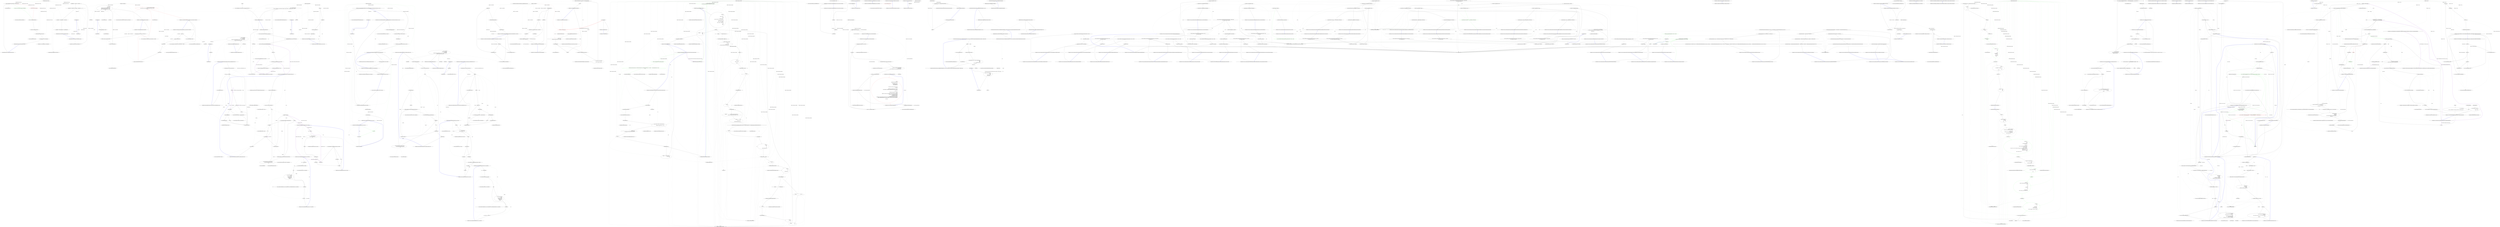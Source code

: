 digraph  {
n24 [label="Hangfire.BackgroundJobServerOptions", span=""];
n0 [cluster="Hangfire.BackgroundJobServerOptions.BackgroundJobServerOptions()", label="Entry Hangfire.BackgroundJobServerOptions.BackgroundJobServerOptions()", span="33-33"];
n1 [cluster="Hangfire.BackgroundJobServerOptions.BackgroundJobServerOptions()", label="WorkerCount = Math.Min(Environment.ProcessorCount * 5, MaxDefaultWorkerCount)", span="35-35"];
n2 [cluster="Hangfire.BackgroundJobServerOptions.BackgroundJobServerOptions()", color=red, community=0, label="1: ServerName = Environment.MachineName", span="36-36"];
n8 [cluster="System.Math.Min(int, int)", label="Entry System.Math.Min(int, int)", span="0-0"];
n3 [cluster="Hangfire.BackgroundJobServerOptions.BackgroundJobServerOptions()", label="Queues = new[] { EnqueuedState.DefaultQueue }", span="37-37"];
n4 [cluster="Hangfire.BackgroundJobServerOptions.BackgroundJobServerOptions()", label="ShutdownTimeout = TimeSpan.FromSeconds(15)", span="38-38"];
n5 [cluster="Hangfire.BackgroundJobServerOptions.BackgroundJobServerOptions()", label="SchedulePollingInterval = TimeSpan.FromSeconds(15)", span="39-39"];
n9 [cluster="System.TimeSpan.FromSeconds(double)", label="Entry System.TimeSpan.FromSeconds(double)", span="0-0"];
n6 [cluster="Hangfire.BackgroundJobServerOptions.BackgroundJobServerOptions()", label="ServerWatchdogOptions = new ServerWatchdogOptions()", span="41-41"];
n7 [cluster="Hangfire.BackgroundJobServerOptions.BackgroundJobServerOptions()", label="Exit Hangfire.BackgroundJobServerOptions.BackgroundJobServerOptions()", span="33-33"];
n10 [cluster="Hangfire.Server.ServerWatchdogOptions.ServerWatchdogOptions()", label="Entry Hangfire.Server.ServerWatchdogOptions.ServerWatchdogOptions()", span="22-22"];
n11 [cluster="Hangfire.BackgroundJobServerOptions.WriteToLog(Hangfire.Logging.ILog)", label="Entry Hangfire.BackgroundJobServerOptions.WriteToLog(Hangfire.Logging.ILog)", span="82-82"];
n12 [cluster="Hangfire.BackgroundJobServerOptions.WriteToLog(Hangfire.Logging.ILog)", label="logger.InfoFormat(''Using the following options for Hangfire Server:'')", span="84-84"];
n13 [cluster="Hangfire.BackgroundJobServerOptions.WriteToLog(Hangfire.Logging.ILog)", label="logger.InfoFormat(''    Worker count: {0}.'', WorkerCount)", span="85-85"];
n14 [cluster="Hangfire.BackgroundJobServerOptions.WriteToLog(Hangfire.Logging.ILog)", label="logger.InfoFormat(''    Listening queues: {0}.'', String.Join('', '', Queues.Select(x => ''''' + x + ''''')))", span="86-86"];
n15 [cluster="Hangfire.BackgroundJobServerOptions.WriteToLog(Hangfire.Logging.ILog)", label="logger.InfoFormat(''    Shutdown timeout: {0}.'', ShutdownTimeout)", span="87-87"];
n16 [cluster="Hangfire.BackgroundJobServerOptions.WriteToLog(Hangfire.Logging.ILog)", label="logger.InfoFormat(''    Schedule polling interval: {0}.'', SchedulePollingInterval)", span="88-88"];
n18 [cluster="Hangfire.Logging.ILog.InfoFormat(string, params object[])", label="Entry Hangfire.Logging.ILog.InfoFormat(string, params object[])", span="209-209"];
n19 [cluster="Unk.Select", label="Entry Unk.Select", span=""];
n20 [cluster="Unk.Join", label="Entry Unk.Join", span=""];
n21 [cluster="lambda expression", label="Entry lambda expression", span="86-86"];
n17 [cluster="Hangfire.BackgroundJobServerOptions.WriteToLog(Hangfire.Logging.ILog)", label="Exit Hangfire.BackgroundJobServerOptions.WriteToLog(Hangfire.Logging.ILog)", span="82-82"];
n22 [cluster="lambda expression", label="''''' + x + '''''", span="86-86"];
n23 [cluster="lambda expression", label="Exit lambda expression", span="86-86"];
d2 [cluster="Hangfire.BackgroundJobServerOptions.BackgroundJobServerOptions()", color=green, community=0, label="1: ServerName = Environment.GetEnvironmentVariable(''COMPUTERNAME'')", span="36-36"];
d9 [cluster="System.Environment.GetEnvironmentVariable(string)", label="Entry System.Environment.GetEnvironmentVariable(string)", span="0-0"];
m0_40 [cluster="HangFire.States.IStateMachine.TryToChangeState(string, HangFire.States.State, string[])", file="BackgroundJobServerOptionsFacts.cs", label="Entry HangFire.States.IStateMachine.TryToChangeState(string, HangFire.States.State, string[])", span="24-24"];
m0_9 [cluster="System.ArgumentNullException.ArgumentNullException(string)", file="BackgroundJobServerOptionsFacts.cs", label="Entry System.ArgumentNullException.ArgumentNullException(string)", span="0-0"];
m0_38 [cluster="HangFire.States.IStateMachineFactory.Create(HangFire.Storage.IStorageConnection)", file="BackgroundJobServerOptionsFacts.cs", label="Entry HangFire.States.IStateMachineFactory.Create(HangFire.Storage.IStorageConnection)", span="8-8"];
m0_39 [cluster="HangFire.States.EnqueuedState.EnqueuedState()", file="BackgroundJobServerOptionsFacts.cs", label="Entry HangFire.States.EnqueuedState.EnqueuedState()", span="31-31"];
m0_10 [cluster="HangFire.Server.SchedulePoller.Execute(System.Threading.CancellationToken)", file="BackgroundJobServerOptionsFacts.cs", label="Entry HangFire.Server.SchedulePoller.Execute(System.Threading.CancellationToken)", span="47-47"];
m0_11 [cluster="HangFire.Server.SchedulePoller.Execute(System.Threading.CancellationToken)", file="BackgroundJobServerOptionsFacts.cs", label="!EnqueueNextScheduledJob()", span="49-49"];
m0_15 [cluster="HangFire.Server.SchedulePoller.Execute(System.Threading.CancellationToken)", file="BackgroundJobServerOptionsFacts.cs", label="cancellationToken.WaitHandle.WaitOne(_pollInterval)", span="57-57"];
m0_12 [cluster="HangFire.Server.SchedulePoller.Execute(System.Threading.CancellationToken)", file="BackgroundJobServerOptionsFacts.cs", label="_enqueuedCount != 0", span="51-51"];
m0_16 [cluster="HangFire.Server.SchedulePoller.Execute(System.Threading.CancellationToken)", file="BackgroundJobServerOptionsFacts.cs", label="_enqueuedCount++", span="62-62"];
m0_13 [cluster="HangFire.Server.SchedulePoller.Execute(System.Threading.CancellationToken)", file="BackgroundJobServerOptionsFacts.cs", label="Logger.InfoFormat(''{0} scheduled jobs were enqueued.'', _enqueuedCount)", span="53-53"];
m0_14 [cluster="HangFire.Server.SchedulePoller.Execute(System.Threading.CancellationToken)", file="BackgroundJobServerOptionsFacts.cs", label="_enqueuedCount = 0", span="54-54"];
m0_17 [cluster="HangFire.Server.SchedulePoller.Execute(System.Threading.CancellationToken)", file="BackgroundJobServerOptionsFacts.cs", label="Exit HangFire.Server.SchedulePoller.Execute(System.Threading.CancellationToken)", span="47-47"];
m0_20 [cluster="System.Threading.WaitHandle.WaitOne(System.TimeSpan)", file="BackgroundJobServerOptionsFacts.cs", label="Entry System.Threading.WaitHandle.WaitOne(System.TimeSpan)", span="0-0"];
m0_35 [cluster="HangFire.Common.JobHelper.ToTimestamp(System.DateTime)", file="BackgroundJobServerOptionsFacts.cs", label="Entry HangFire.Common.JobHelper.ToTimestamp(System.DateTime)", span="39-39"];
m0_36 [cluster="HangFire.Storage.IStorageConnection.GetFirstByLowestScoreFromSet(string, double, double)", file="BackgroundJobServerOptionsFacts.cs", label="Entry HangFire.Storage.IStorageConnection.GetFirstByLowestScoreFromSet(string, double, double)", span="39-39"];
m0_19 [cluster="Unk.InfoFormat", file="BackgroundJobServerOptionsFacts.cs", label="Entry Unk.InfoFormat", span=""];
m0_37 [cluster="string.IsNullOrEmpty(string)", file="BackgroundJobServerOptionsFacts.cs", label="Entry string.IsNullOrEmpty(string)", span="0-0"];
m0_18 [cluster="HangFire.Server.SchedulePoller.EnqueueNextScheduledJob()", file="BackgroundJobServerOptionsFacts.cs", label="Entry HangFire.Server.SchedulePoller.EnqueueNextScheduledJob()", span="71-71"];
m0_24 [cluster="HangFire.Server.SchedulePoller.EnqueueNextScheduledJob()", color=red, community=0, file="BackgroundJobServerOptionsFacts.cs", label="1: var connection = _storage.GetConnection()", span="73-73"];
m0_25 [cluster="HangFire.Server.SchedulePoller.EnqueueNextScheduledJob()", file="BackgroundJobServerOptionsFacts.cs", label="var timestamp = JobHelper.ToTimestamp(DateTime.UtcNow)", span="75-75"];
m0_26 [cluster="HangFire.Server.SchedulePoller.EnqueueNextScheduledJob()", file="BackgroundJobServerOptionsFacts.cs", label="var jobId = connection\r\n                    .GetFirstByLowestScoreFromSet(''schedule'', 0, timestamp)", span="78-79"];
m0_29 [cluster="HangFire.Server.SchedulePoller.EnqueueNextScheduledJob()", file="BackgroundJobServerOptionsFacts.cs", label="var stateMachine = _stateMachineFactory.Create(connection)", span="86-86"];
m0_27 [cluster="HangFire.Server.SchedulePoller.EnqueueNextScheduledJob()", file="BackgroundJobServerOptionsFacts.cs", label="String.IsNullOrEmpty(jobId)", span="81-81"];
m0_31 [cluster="HangFire.Server.SchedulePoller.EnqueueNextScheduledJob()", file="BackgroundJobServerOptionsFacts.cs", label="stateMachine.TryToChangeState(jobId, enqueuedState, new[] { ScheduledState.StateName })", span="92-92"];
m0_28 [cluster="HangFire.Server.SchedulePoller.EnqueueNextScheduledJob()", file="BackgroundJobServerOptionsFacts.cs", label="return false;", span="83-83"];
m0_30 [cluster="HangFire.Server.SchedulePoller.EnqueueNextScheduledJob()", file="BackgroundJobServerOptionsFacts.cs", label="var enqueuedState = new EnqueuedState\r\n                {\r\n                    Reason = ''Enqueued as a scheduled job''\r\n                }", span="87-90"];
m0_32 [cluster="HangFire.Server.SchedulePoller.EnqueueNextScheduledJob()", file="BackgroundJobServerOptionsFacts.cs", label="return true;", span="94-94"];
m0_33 [cluster="HangFire.Server.SchedulePoller.EnqueueNextScheduledJob()", file="BackgroundJobServerOptionsFacts.cs", label="Exit HangFire.Server.SchedulePoller.EnqueueNextScheduledJob()", span="71-71"];
m0_34 [cluster="HangFire.JobStorage.GetConnection()", file="BackgroundJobServerOptionsFacts.cs", label="Entry HangFire.JobStorage.GetConnection()", span="55-55"];
m0_21 [cluster="HangFire.Server.SchedulePoller.ToString()", file="BackgroundJobServerOptionsFacts.cs", label="Entry HangFire.Server.SchedulePoller.ToString()", span="66-66"];
m0_22 [cluster="HangFire.Server.SchedulePoller.ToString()", file="BackgroundJobServerOptionsFacts.cs", label="return ''Schedule Poller'';", span="68-68"];
m0_23 [cluster="HangFire.Server.SchedulePoller.ToString()", file="BackgroundJobServerOptionsFacts.cs", label="Exit HangFire.Server.SchedulePoller.ToString()", span="66-66"];
m0_0 [cluster="HangFire.Server.SchedulePoller.SchedulePoller(HangFire.JobStorage, HangFire.States.IStateMachineFactory, System.TimeSpan)", file="BackgroundJobServerOptionsFacts.cs", label="Entry HangFire.Server.SchedulePoller.SchedulePoller(HangFire.JobStorage, HangFire.States.IStateMachineFactory, System.TimeSpan)", span="34-34"];
m0_1 [cluster="HangFire.Server.SchedulePoller.SchedulePoller(HangFire.JobStorage, HangFire.States.IStateMachineFactory, System.TimeSpan)", file="BackgroundJobServerOptionsFacts.cs", label="storage == null", span="39-39"];
m0_3 [cluster="HangFire.Server.SchedulePoller.SchedulePoller(HangFire.JobStorage, HangFire.States.IStateMachineFactory, System.TimeSpan)", file="BackgroundJobServerOptionsFacts.cs", label="stateMachineFactory == null", span="40-40"];
m0_5 [cluster="HangFire.Server.SchedulePoller.SchedulePoller(HangFire.JobStorage, HangFire.States.IStateMachineFactory, System.TimeSpan)", file="BackgroundJobServerOptionsFacts.cs", label="_storage = storage", span="42-42"];
m0_6 [cluster="HangFire.Server.SchedulePoller.SchedulePoller(HangFire.JobStorage, HangFire.States.IStateMachineFactory, System.TimeSpan)", file="BackgroundJobServerOptionsFacts.cs", label="_stateMachineFactory = stateMachineFactory", span="43-43"];
m0_7 [cluster="HangFire.Server.SchedulePoller.SchedulePoller(HangFire.JobStorage, HangFire.States.IStateMachineFactory, System.TimeSpan)", file="BackgroundJobServerOptionsFacts.cs", label="_pollInterval = pollInterval", span="44-44"];
m0_2 [cluster="HangFire.Server.SchedulePoller.SchedulePoller(HangFire.JobStorage, HangFire.States.IStateMachineFactory, System.TimeSpan)", file="BackgroundJobServerOptionsFacts.cs", label="throw new ArgumentNullException(''storage'');", span="39-39"];
m0_4 [cluster="HangFire.Server.SchedulePoller.SchedulePoller(HangFire.JobStorage, HangFire.States.IStateMachineFactory, System.TimeSpan)", file="BackgroundJobServerOptionsFacts.cs", label="throw new ArgumentNullException(''stateMachineFactory'');", span="40-40"];
m0_8 [cluster="HangFire.Server.SchedulePoller.SchedulePoller(HangFire.JobStorage, HangFire.States.IStateMachineFactory, System.TimeSpan)", file="BackgroundJobServerOptionsFacts.cs", label="Exit HangFire.Server.SchedulePoller.SchedulePoller(HangFire.JobStorage, HangFire.States.IStateMachineFactory, System.TimeSpan)", span="34-34"];
m0_41 [file="BackgroundJobServerOptionsFacts.cs", label="HangFire.Server.SchedulePoller", span=""];
m1_61 [cluster="HangFire.Web.RazorPage.Write(object)", file="CaptureCultureAttribute.cs", label="Entry HangFire.Web.RazorPage.Write(object)", span="76-76"];
m1_0 [cluster="HangFire.Tests.States.FailedStateFeature.FeatureSetup(Microsoft.VisualStudio.TestTools.UnitTesting.TestContext)", file="CaptureCultureAttribute.cs", label="Entry HangFire.Tests.States.FailedStateFeature.FeatureSetup(Microsoft.VisualStudio.TestTools.UnitTesting.TestContext)", span="30-30"];
m1_1 [cluster="HangFire.Tests.States.FailedStateFeature.FeatureSetup(Microsoft.VisualStudio.TestTools.UnitTesting.TestContext)", color=green, community=0, file="CaptureCultureAttribute.cs", label="1: testRunner = TechTalk.SpecFlow.TestRunnerManager.GetTestRunner()", span="32-32"];
m1_2 [cluster="HangFire.Tests.States.FailedStateFeature.FeatureSetup(Microsoft.VisualStudio.TestTools.UnitTesting.TestContext)", color=green, community=0, file="CaptureCultureAttribute.cs", label="0: TechTalk.SpecFlow.FeatureInfo featureInfo = new TechTalk.SpecFlow.FeatureInfo(new System.Globalization.CultureInfo(''en-US''), ''Failed state'', '''', ProgrammingLanguage.CSharp, new string[] {\r\n                        ''redis''})", span="33-34"];
m1_3 [cluster="HangFire.Tests.States.FailedStateFeature.FeatureSetup(Microsoft.VisualStudio.TestTools.UnitTesting.TestContext)", file="CaptureCultureAttribute.cs", label="testRunner.OnFeatureStart(featureInfo)", span="35-35"];
m1_4 [cluster="HangFire.Tests.States.FailedStateFeature.FeatureSetup(Microsoft.VisualStudio.TestTools.UnitTesting.TestContext)", file="CaptureCultureAttribute.cs", label="Exit HangFire.Tests.States.FailedStateFeature.FeatureSetup(Microsoft.VisualStudio.TestTools.UnitTesting.TestContext)", span="30-30"];
m1_5 [cluster="Unk.GetTestRunner", file="CaptureCultureAttribute.cs", label="Entry Unk.GetTestRunner", span=""];
m1_9 [cluster="HangFire.Web.Pages.EnqueuedJobsPage.Execute()", file="CaptureCultureAttribute.cs", label="pager = new Pager(from, perPage, monitor.EnqueuedCount(Queue))\r\n        {\r\n            BasePageUrl = Request.LinkTo(''/queues/'' + Queue)\r\n        }", span="100-103"];
m1_6 [cluster="TechTalk.SpecFlow.FeatureInfo.cstr", file="CaptureCultureAttribute.cs", label="Entry TechTalk.SpecFlow.FeatureInfo.cstr", span=""];
m1_7 [cluster="System.Globalization.CultureInfo.CultureInfo(string)", file="CaptureCultureAttribute.cs", label="Entry System.Globalization.CultureInfo.CultureInfo(string)", span="0-0"];
m1_8 [cluster="Unk.OnFeatureStart", file="CaptureCultureAttribute.cs", label="Entry Unk.OnFeatureStart", span=""];
m1_10 [cluster="HangFire.Web.Pages.EnqueuedJobsPage.Execute()", file="CaptureCultureAttribute.cs", label="enqueuedJobs = monitor\r\n            .EnqueuedJobs(Queue, pager.FromRecord, pager.RecordsPerPage)", span="105-106"];
m1_12 [cluster="HangFire.Web.Pages.EnqueuedJobsPage.Execute()", file="CaptureCultureAttribute.cs", label="pager.TotalPageCount == 0", span="118-118"];
m1_17 [cluster="HangFire.Tests.States.FailedStateFeature.TestInitialize()", file="CaptureCultureAttribute.cs", label="Exit HangFire.Tests.States.FailedStateFeature.TestInitialize()", span="46-46"];
m1_49 [cluster="HangFire.Web.Pages.EnqueuedJobsPage.Execute()", file="CaptureCultureAttribute.cs", label="Write(RenderPartial(new Paginator(pager)))", span="373-373"];
m1_11 [cluster="HangFire.Web.Pages.EnqueuedJobsPage.Execute()", file="CaptureCultureAttribute.cs", label="WriteLiteral(''\r\n'')", span="113-113"];
m1_19 [cluster="HangFire.Web.Pages.EnqueuedJobsPage.Execute()", file="CaptureCultureAttribute.cs", label=enqueuedJobs, span="186-186"];
m1_13 [cluster="HangFire.Web.Pages.EnqueuedJobsPage.Execute()", file="CaptureCultureAttribute.cs", label="WriteLiteral(''    <div class=\''alert alert-info\''>\r\n        The queue is empty.\r\n    </div>\r\n'')", span="124-124"];
m1_14 [cluster="HangFire.Tests.States.FailedStateFeature.TestInitialize()", file="CaptureCultureAttribute.cs", label="Entry HangFire.Tests.States.FailedStateFeature.TestInitialize()", span="46-46"];
m1_15 [cluster="HangFire.Tests.States.FailedStateFeature.TestInitialize()", color=green, community=0, file="CaptureCultureAttribute.cs", label="0: ((TechTalk.SpecFlow.FeatureContext.Current != null) \r\n                        && (TechTalk.SpecFlow.FeatureContext.Current.FeatureInfo.Title != ''Failed state''))", span="48-49"];
m1_16 [cluster="HangFire.Tests.States.FailedStateFeature.TestInitialize()", file="CaptureCultureAttribute.cs", label="HangFire.Tests.States.FailedStateFeature.FeatureSetup(null)", span="51-51"];
m1_18 [cluster="HangFire.Web.Pages.EnqueuedJobsPage.Execute()", file="CaptureCultureAttribute.cs", label="WriteLiteral(@''\r\n        </div>\r\n\r\n        <table class=''''table''''>\r\n            <thead>\r\n                <tr>\r\n                    <th class=''''min-width''''>\r\n                        <input type=''''checkbox'''' class=''''js-jobs-list-select-all'''' />\r\n                    </th>\r\n                    <th class=''''min-width''''>Id</th>\r\n                    <th class=''''min-width''''>State</th>\r\n                    <th>Job</th>\r\n                    <th class=''''align-right''''>Enqueued</th>\r\n                </tr>\r\n            </thead>\r\n            <tbody>\r\n'')", span="165-181"];
m1_20 [cluster="HangFire.Web.Pages.EnqueuedJobsPage.Execute()", file="CaptureCultureAttribute.cs", label="WriteLiteral(''                    <tr class=\''js-jobs-list-row hover '')", span="192-192"];
m1_48 [cluster="HangFire.Web.Pages.EnqueuedJobsPage.Execute()", file="CaptureCultureAttribute.cs", label="WriteLiteral(''            </tbody>\r\n        </table>\r\n    </div>\r\n'')", span="362-362"];
m1_21 [cluster="HangFire.Web.Pages.EnqueuedJobsPage.Execute()", file="CaptureCultureAttribute.cs", label="Write(!job.Value.InEnqueuedState ? ''obsolete-data'' : null)", span="197-197"];
m1_22 [cluster="HangFire.Web.Pages.EnqueuedJobsPage.Execute()", file="CaptureCultureAttribute.cs", label="WriteLiteral(''\''>\r\n                        <td>\r\n                            <input type=\''checkb'' +\r\n''ox\'' class=\''js-jobs-list-checkbox\'' name=\''jobs[]\'' value=\'''')", span="202-203"];
m1_23 [cluster="HangFire.Web.Pages.EnqueuedJobsPage.Execute()", file="CaptureCultureAttribute.cs", label="Write(job.Key)", span="208-208"];
m1_24 [cluster="HangFire.Web.Pages.EnqueuedJobsPage.Execute()", file="CaptureCultureAttribute.cs", label="WriteLiteral(''\'' />\r\n                        </td>\r\n                        <td class=\''min-width'' +\r\n''\''>\r\n                            <a href=\'''')", span="213-214"];
m1_25 [cluster="HangFire.Web.Pages.EnqueuedJobsPage.Execute()", file="CaptureCultureAttribute.cs", label="Write(Request.LinkTo(''/job/'' + job.Key))", span="219-219"];
m1_26 [cluster="HangFire.Web.Pages.EnqueuedJobsPage.Execute()", file="CaptureCultureAttribute.cs", label="WriteLiteral(''\''>\r\n                                '')", span="224-224"];
m1_27 [cluster="HangFire.Web.Pages.EnqueuedJobsPage.Execute()", file="CaptureCultureAttribute.cs", label="Write(HtmlHelper.JobId(job.Key))", span="229-229"];
m1_28 [cluster="HangFire.Web.Pages.EnqueuedJobsPage.Execute()", file="CaptureCultureAttribute.cs", label="WriteLiteral(''\r\n                            </a>\r\n'')", span="234-234"];
m1_29 [cluster="HangFire.Web.Pages.EnqueuedJobsPage.Execute()", file="CaptureCultureAttribute.cs", label="!job.Value.InEnqueuedState", span="239-239"];
m1_30 [cluster="HangFire.Web.Pages.EnqueuedJobsPage.Execute()", file="CaptureCultureAttribute.cs", label="WriteLiteral(''                                <span title=\''Job\'s state has been changed while f'' +\r\n''etching data.\'' class=\''glyphicon glyphicon-question-sign\''></span>\r\n'')", span="245-246"];
m1_31 [cluster="HangFire.Web.Pages.EnqueuedJobsPage.Execute()", file="CaptureCultureAttribute.cs", label="WriteLiteral(''                        </td>\r\n                        <td class=\''min-width\''>\r\n  '' +\r\n''                          <span class=\''label label-default\'' style=\'''')", span="256-257"];
m1_32 [cluster="HangFire.Web.Pages.EnqueuedJobsPage.Execute()", file="CaptureCultureAttribute.cs", label="Write(JobHistoryRenderer.ForegroundStateColors.ContainsKey(job.Value.State) ? String.Format(''background-color: {0};'', JobHistoryRenderer.ForegroundStateColors[job.Value.State]) : null)", span="262-262"];
m1_33 [cluster="HangFire.Web.Pages.EnqueuedJobsPage.Execute()", file="CaptureCultureAttribute.cs", label="WriteLiteral(''\''>\r\n                                '')", span="267-267"];
m1_34 [cluster="HangFire.Web.Pages.EnqueuedJobsPage.Execute()", file="CaptureCultureAttribute.cs", label="Write(job.Value.State)", span="272-272"];
m1_35 [cluster="HangFire.Web.Pages.EnqueuedJobsPage.Execute()", file="CaptureCultureAttribute.cs", label="WriteLiteral(''\r\n                            </span>\r\n                        </td>\r\n           '' +\r\n''             <td>\r\n                            <a class=\''job-method\'' href=\'''')", span="277-278"];
m1_36 [cluster="HangFire.Web.Pages.EnqueuedJobsPage.Execute()", file="CaptureCultureAttribute.cs", label="Write(Request.LinkTo(''/job/'' + job.Key))", span="283-283"];
m1_37 [cluster="HangFire.Web.Pages.EnqueuedJobsPage.Execute()", file="CaptureCultureAttribute.cs", label="WriteLiteral(''\''>\r\n                                '')", span="288-288"];
m1_38 [cluster="HangFire.Web.Pages.EnqueuedJobsPage.Execute()", file="CaptureCultureAttribute.cs", label="Write(HtmlHelper.DisplayMethod(job.Value.Job))", span="293-293"];
m1_39 [cluster="HangFire.Web.Pages.EnqueuedJobsPage.Execute()", file="CaptureCultureAttribute.cs", label="WriteLiteral(''\r\n                            </a>\r\n                        </td>\r\n              '' +\r\n''          <td class=\''align-right\''>\r\n'')", span="298-299"];
m1_40 [cluster="HangFire.Web.Pages.EnqueuedJobsPage.Execute()", file="CaptureCultureAttribute.cs", label="job.Value.EnqueuedAt.HasValue", span="304-304"];
m1_41 [cluster="HangFire.Web.Pages.EnqueuedJobsPage.Execute()", file="CaptureCultureAttribute.cs", label="WriteLiteral(''                                <span data-moment=\'''')", span="310-310"];
m1_46 [cluster="HangFire.Web.Pages.EnqueuedJobsPage.Execute()", file="CaptureCultureAttribute.cs", label="WriteLiteral(''                                <em>n/a</em>\r\n'')", span="342-342"];
m1_42 [cluster="HangFire.Web.Pages.EnqueuedJobsPage.Execute()", file="CaptureCultureAttribute.cs", label="Write(JobHelper.ToStringTimestamp(job.Value.EnqueuedAt.Value))", span="315-315"];
m1_43 [cluster="HangFire.Web.Pages.EnqueuedJobsPage.Execute()", file="CaptureCultureAttribute.cs", label="WriteLiteral(''\''>\r\n                                    '')", span="320-320"];
m1_44 [cluster="HangFire.Web.Pages.EnqueuedJobsPage.Execute()", file="CaptureCultureAttribute.cs", label="Write(job.Value.EnqueuedAt)", span="325-325"];
m1_45 [cluster="HangFire.Web.Pages.EnqueuedJobsPage.Execute()", file="CaptureCultureAttribute.cs", label="WriteLiteral(''\r\n                                </span>\r\n'')", span="330-330"];
m1_47 [cluster="HangFire.Web.Pages.EnqueuedJobsPage.Execute()", file="CaptureCultureAttribute.cs", label="WriteLiteral(''                        </td>\r\n                    </tr>\r\n'')", span="352-352"];
m1_50 [cluster="HangFire.Web.Pages.EnqueuedJobsPage.Execute()", file="CaptureCultureAttribute.cs", label="Exit HangFire.Web.Pages.EnqueuedJobsPage.Execute()", span="62-62"];
m1_67 [cluster="string.Format(string, object)", file="CaptureCultureAttribute.cs", label="Entry string.Format(string, object)", span="0-0"];
m1_60 [cluster="HangFire.Storage.IMonitoringApi.EnqueuedJobs(string, int, int)", file="CaptureCultureAttribute.cs", label="Entry HangFire.Storage.IMonitoringApi.EnqueuedJobs(string, int, int)", span="29-29"];
m1_58 [cluster="HangFire.Web.Pager.Pager(int, int, long)", file="CaptureCultureAttribute.cs", label="Entry HangFire.Web.Pager.Pager(int, int, long)", span="29-29"];
m1_56 [cluster="Unk.TryParse", file="CaptureCultureAttribute.cs", label="Entry Unk.TryParse", span=""];
m1_51 [cluster="HangFire.Web.RazorPage.WriteLiteral(string)", file="CaptureCultureAttribute.cs", label="Entry HangFire.Web.RazorPage.WriteLiteral(string)", span="69-69"];
m1_53 [cluster="string.ToUpperInvariant()", file="CaptureCultureAttribute.cs", label="Entry string.ToUpperInvariant()", span="0-0"];
m1_63 [cluster="HangFire.Web.RazorPage.RenderPartial(HangFire.Web.RazorPage)", file="CaptureCultureAttribute.cs", label="Entry HangFire.Web.RazorPage.RenderPartial(HangFire.Web.RazorPage)", span="89-89"];
m1_54 [cluster="System.Collections.Generic.Dictionary<TKey, TValue>.Dictionary()", file="CaptureCultureAttribute.cs", label="Entry System.Collections.Generic.Dictionary<TKey, TValue>.Dictionary()", span="0-0"];
m1_62 [cluster="HangFire.Web.Pages.PerPageSelector.PerPageSelector(HangFire.Web.Pager)", file="CaptureCultureAttribute.cs", label="Entry HangFire.Web.Pages.PerPageSelector.PerPageSelector(HangFire.Web.Pager)", span="6-6"];
m1_66 [cluster="System.Collections.Generic.IDictionary<TKey, TValue>.ContainsKey(TKey)", file="CaptureCultureAttribute.cs", label="Entry System.Collections.Generic.IDictionary<TKey, TValue>.ContainsKey(TKey)", span="0-0"];
m1_59 [cluster="HangFire.Storage.IMonitoringApi.EnqueuedCount(string)", file="CaptureCultureAttribute.cs", label="Entry HangFire.Storage.IMonitoringApi.EnqueuedCount(string)", span="39-39"];
m1_69 [cluster="HangFire.Common.JobHelper.ToStringTimestamp(System.DateTime)", file="CaptureCultureAttribute.cs", label="Entry HangFire.Common.JobHelper.ToStringTimestamp(System.DateTime)", span="50-50"];
m1_64 [cluster="Unk.Write", file="CaptureCultureAttribute.cs", label="Entry Unk.Write", span=""];
m1_65 [cluster="HangFire.Web.HtmlHelper.JobId(string, bool)", file="CaptureCultureAttribute.cs", label="Entry HangFire.Web.HtmlHelper.JobId(string, bool)", span="45-45"];
m1_57 [cluster="HangFire.JobStorage.GetMonitoringApi()", file="CaptureCultureAttribute.cs", label="Entry HangFire.JobStorage.GetMonitoringApi()", span="54-54"];
m1_52 [cluster="HangFire.Web.Pages.LayoutPage.LayoutPage()", file="CaptureCultureAttribute.cs", label="Entry HangFire.Web.Pages.LayoutPage.LayoutPage()", span="4-4"];
m1_55 [cluster="HttpRequestBase.LinkTo(string)", file="CaptureCultureAttribute.cs", label="Entry HttpRequestBase.LinkTo(string)", span="24-24"];
m1_68 [cluster="HangFire.Web.HtmlHelper.DisplayMethod(HangFire.Common.Job)", file="CaptureCultureAttribute.cs", label="Entry HangFire.Web.HtmlHelper.DisplayMethod(HangFire.Common.Job)", span="30-30"];
m1_70 [cluster="HangFire.Web.Pages.Paginator.Paginator(HangFire.Web.Pager)", file="CaptureCultureAttribute.cs", label="Entry HangFire.Web.Pages.Paginator.Paginator(HangFire.Web.Pager)", span="6-6"];
m1_71 [file="CaptureCultureAttribute.cs", label="HangFire.Web.Pages.EnqueuedJobsPage", span=""];
m2_6 [cluster="System.ArgumentNullException.ArgumentNullException(string)", file="CountersAggregator.cs", label="Entry System.ArgumentNullException.ArgumentNullException(string)", span="0-0"];
m2_20 [cluster="Hangfire.SqlServer.CountersAggregator.GetAggregationQuery()", file="CountersAggregator.cs", label="Entry Hangfire.SqlServer.CountersAggregator.GetAggregationQuery()", span="72-72"];
m2_27 [cluster="Hangfire.SqlServer.CountersAggregator.GetAggregationQuery()", color=red, community=0, file="CountersAggregator.cs", label="1: return @''\r\nDECLARE @RecordsToAggregate TABLE\r\n(\r\n	[Key] NVARCHAR(100) NOT NULL,\r\n	[Value] SMALLINT NOT NULL,\r\n	[ExpireAt] DATETIME NULL\r\n)\r\n\r\nSET TRANSACTION ISOLATION LEVEL READ COMMITTED\r\nBEGIN TRAN\r\n\r\nDELETE TOP (@count) [HangFire].[Counter] with (readpast)\r\nOUTPUT DELETED.[Key], DELETED.[Value], DELETED.[ExpireAt] INTO @RecordsToAggregate\r\n\r\nSET NOCOUNT ON\r\n\r\nMERGE [HangFire].[AggregatedCounter] AS [Target]\r\nUSING (\r\n	SELECT [Key], SUM([Value]) as [Value], MAX([ExpireAt]) AS [ExpireAt] FROM @RecordsToAggregate\r\n	GROUP BY [Key]) AS [Source] ([Key], [Value], [ExpireAt])\r\nON [Target].[Key] = [Source].[Key]\r\nWHEN MATCHED THEN UPDATE SET \r\n	[Target].[Value] = [Target].[Value] + [Source].[Value],\r\n	[Target].[ExpireAt] = (SELECT MAX([ExpireAt]) FROM (VALUES ([Source].ExpireAt), ([Target].[ExpireAt])) AS MaxExpireAt([ExpireAt]))\r\nWHEN NOT MATCHED THEN INSERT ([Key], [Value], [ExpireAt]) VALUES ([Source].[Key], [Source].[Value], [Source].[ExpireAt]);\r\n\r\nCOMMIT TRAN'';", span="74-100"];
m2_28 [cluster="Hangfire.SqlServer.CountersAggregator.GetAggregationQuery()", file="CountersAggregator.cs", label="Exit Hangfire.SqlServer.CountersAggregator.GetAggregationQuery()", span="72-72"];
m2_0 [cluster="Hangfire.SqlServer.CountersAggregator.CountersAggregator(Hangfire.SqlServer.SqlServerStorage, System.TimeSpan)", file="CountersAggregator.cs", label="Entry Hangfire.SqlServer.CountersAggregator.CountersAggregator(Hangfire.SqlServer.SqlServerStorage, System.TimeSpan)", span="34-34"];
m2_1 [cluster="Hangfire.SqlServer.CountersAggregator.CountersAggregator(Hangfire.SqlServer.SqlServerStorage, System.TimeSpan)", file="CountersAggregator.cs", label="storage == null", span="36-36"];
m2_3 [cluster="Hangfire.SqlServer.CountersAggregator.CountersAggregator(Hangfire.SqlServer.SqlServerStorage, System.TimeSpan)", file="CountersAggregator.cs", label="_storage = storage", span="38-38"];
m2_4 [cluster="Hangfire.SqlServer.CountersAggregator.CountersAggregator(Hangfire.SqlServer.SqlServerStorage, System.TimeSpan)", file="CountersAggregator.cs", label="_interval = interval", span="39-39"];
m2_2 [cluster="Hangfire.SqlServer.CountersAggregator.CountersAggregator(Hangfire.SqlServer.SqlServerStorage, System.TimeSpan)", file="CountersAggregator.cs", label="throw new ArgumentNullException(''storage'');", span="36-36"];
m2_5 [cluster="Hangfire.SqlServer.CountersAggregator.CountersAggregator(Hangfire.SqlServer.SqlServerStorage, System.TimeSpan)", file="CountersAggregator.cs", label="Exit Hangfire.SqlServer.CountersAggregator.CountersAggregator(Hangfire.SqlServer.SqlServerStorage, System.TimeSpan)", span="34-34"];
m2_19 [cluster="Hangfire.SqlServer.SqlServerStorage.GetConnection()", file="CountersAggregator.cs", label="Entry Hangfire.SqlServer.SqlServerStorage.GetConnection()", span="110-110"];
m2_22 [cluster="System.Threading.WaitHandle.WaitOne(System.TimeSpan)", file="CountersAggregator.cs", label="Entry System.Threading.WaitHandle.WaitOne(System.TimeSpan)", span="0-0"];
m2_21 [cluster="Unk.Execute", file="CountersAggregator.cs", label="Entry Unk.Execute", span=""];
m2_7 [cluster="Hangfire.SqlServer.CountersAggregator.Execute(System.Threading.CancellationToken)", file="CountersAggregator.cs", label="Entry Hangfire.SqlServer.CountersAggregator.Execute(System.Threading.CancellationToken)", span="42-42"];
m2_8 [cluster="Hangfire.SqlServer.CountersAggregator.Execute(System.Threading.CancellationToken)", file="CountersAggregator.cs", label="Logger.DebugFormat(''Aggregating records in 'Counter' table...'')", span="44-44"];
m2_13 [cluster="Hangfire.SqlServer.CountersAggregator.Execute(System.Threading.CancellationToken)", file="CountersAggregator.cs", label="cancellationToken.WaitHandle.WaitOne(DelayBetweenPasses)", span="59-59"];
m2_16 [cluster="Hangfire.SqlServer.CountersAggregator.Execute(System.Threading.CancellationToken)", file="CountersAggregator.cs", label="cancellationToken.WaitHandle.WaitOne(_interval)", span="64-64"];
m2_9 [cluster="Hangfire.SqlServer.CountersAggregator.Execute(System.Threading.CancellationToken)", file="CountersAggregator.cs", label="int removedCount", span="46-46"];
m2_10 [cluster="Hangfire.SqlServer.CountersAggregator.Execute(System.Threading.CancellationToken)", file="CountersAggregator.cs", label="var storageConnection = (SqlServerConnection)_storage.GetConnection()", span="50-50"];
m2_11 [cluster="Hangfire.SqlServer.CountersAggregator.Execute(System.Threading.CancellationToken)", file="CountersAggregator.cs", label="removedCount = storageConnection.Connection.Execute(\r\n                        GetAggregationQuery(),\r\n                        new { now = DateTime.UtcNow, count = NumberOfRecordsInSinglePass })", span="52-54"];
m2_12 [cluster="Hangfire.SqlServer.CountersAggregator.Execute(System.Threading.CancellationToken)", file="CountersAggregator.cs", label="removedCount >= NumberOfRecordsInSinglePass", span="57-57"];
m2_15 [cluster="Hangfire.SqlServer.CountersAggregator.Execute(System.Threading.CancellationToken)", file="CountersAggregator.cs", label="removedCount >= NumberOfRecordsInSinglePass", span="62-62"];
m2_14 [cluster="Hangfire.SqlServer.CountersAggregator.Execute(System.Threading.CancellationToken)", file="CountersAggregator.cs", label="cancellationToken.ThrowIfCancellationRequested()", span="60-60"];
m2_17 [cluster="Hangfire.SqlServer.CountersAggregator.Execute(System.Threading.CancellationToken)", file="CountersAggregator.cs", label="Exit Hangfire.SqlServer.CountersAggregator.Execute(System.Threading.CancellationToken)", span="42-42"];
m2_18 [cluster="Hangfire.Logging.ILog.DebugFormat(string, params object[])", file="CountersAggregator.cs", label="Entry Hangfire.Logging.ILog.DebugFormat(string, params object[])", span="121-121"];
m2_24 [cluster="Hangfire.SqlServer.CountersAggregator.ToString()", file="CountersAggregator.cs", label="Entry Hangfire.SqlServer.CountersAggregator.ToString()", span="67-67"];
m2_25 [cluster="Hangfire.SqlServer.CountersAggregator.ToString()", file="CountersAggregator.cs", label="return ''SQL Counter Table Aggregator'';", span="69-69"];
m2_26 [cluster="Hangfire.SqlServer.CountersAggregator.ToString()", file="CountersAggregator.cs", label="Exit Hangfire.SqlServer.CountersAggregator.ToString()", span="67-67"];
m2_23 [cluster="System.Threading.CancellationToken.ThrowIfCancellationRequested()", file="CountersAggregator.cs", label="Entry System.Threading.CancellationToken.ThrowIfCancellationRequested()", span="0-0"];
m2_29 [file="CountersAggregator.cs", label="Hangfire.SqlServer.CountersAggregator", span=""];
m3_0 [cluster="Hangfire.Client.CreateJobFailedException.CreateJobFailedException(string, System.Exception)", file="CreateJobFailedException.cs", label="Entry Hangfire.Client.CreateJobFailedException.CreateJobFailedException(string, System.Exception)", span="34-34"];
m3_1 [cluster="Hangfire.Client.CreateJobFailedException.CreateJobFailedException(string, System.Exception)", file="CreateJobFailedException.cs", label="Exit Hangfire.Client.CreateJobFailedException.CreateJobFailedException(string, System.Exception)", span="34-34"];
m4_3 [cluster="HangFire.Common.States.JobState.GetProperties(HangFire.Common.JobMethod)", file="DashboardMiddleware.cs", label="Entry HangFire.Common.States.JobState.GetProperties(HangFire.Common.JobMethod)", span="31-31"];
m4_4 [cluster="HangFire.Common.States.JobState.GetProperties(HangFire.Common.JobMethod)", color=red, community=0, file="DashboardMiddleware.cs", label="1: return new Dictionary<string, string>();", span="33-33"];
m4_5 [cluster="HangFire.Common.States.JobState.GetProperties(HangFire.Common.JobMethod)", file="DashboardMiddleware.cs", label="Exit HangFire.Common.States.JobState.GetProperties(HangFire.Common.JobMethod)", span="31-31"];
m4_6 [cluster="System.Collections.Generic.Dictionary<TKey, TValue>.Dictionary()", file="DashboardMiddleware.cs", label="Entry System.Collections.Generic.Dictionary<TKey, TValue>.Dictionary()", span="0-0"];
m4_0 [cluster="HangFire.Common.States.JobState.JobState(string)", file="DashboardMiddleware.cs", label="Entry HangFire.Common.States.JobState.JobState(string)", span="22-22"];
m4_1 [cluster="HangFire.Common.States.JobState.JobState(string)", file="DashboardMiddleware.cs", label="Reason = reason", span="24-24"];
m4_2 [cluster="HangFire.Common.States.JobState.JobState(string)", file="DashboardMiddleware.cs", label="Exit HangFire.Common.States.JobState.JobState(string)", span="22-22"];
m4_7 [file="DashboardMiddleware.cs", label="HangFire.Common.States.JobState", span=""];
m5_4 [cluster="Hangfire.Dashboard.LocalRequestsOnlyAuthorizationFilter.LocalRequestsOnlyAuthorizationFilter()", file="DashboardOptions.cs", label="Entry Hangfire.Dashboard.LocalRequestsOnlyAuthorizationFilter.LocalRequestsOnlyAuthorizationFilter()", span="22-22"];
m5_0 [cluster="Hangfire.DashboardOptions.DashboardOptions()", file="DashboardOptions.cs", label="Entry Hangfire.DashboardOptions.DashboardOptions()", span="23-23"];
m5_1 [cluster="Hangfire.DashboardOptions.DashboardOptions()", file="DashboardOptions.cs", label="AppPath = ''/''", span="25-25"];
m5_2 [cluster="Hangfire.DashboardOptions.DashboardOptions()", file="DashboardOptions.cs", label="AuthorizationFilters = new[] { new LocalRequestsOnlyAuthorizationFilter() }", span="26-26"];
m5_3 [cluster="Hangfire.DashboardOptions.DashboardOptions()", file="DashboardOptions.cs", label="Exit Hangfire.DashboardOptions.DashboardOptions()", span="23-23"];
m5_5 [file="DashboardOptions.cs", label="Hangfire.DashboardOptions", span=""];
m6_0 [cluster="Hangfire.Dashboard.DashboardOwinExtensions.MapHangfireDashboard(IAppBuilder)", file="DashboardOwinExtensions.cs", label="Entry Hangfire.Dashboard.DashboardOwinExtensions.MapHangfireDashboard(IAppBuilder)", span="41-41"];
m6_1 [cluster="Hangfire.Dashboard.DashboardOwinExtensions.MapHangfireDashboard(IAppBuilder)", file="DashboardOwinExtensions.cs", label="MapHangfireDashboard(app, DefaultDashboardPath, DefaultAppPath)", span="43-43"];
m6_2 [cluster="Hangfire.Dashboard.DashboardOwinExtensions.MapHangfireDashboard(IAppBuilder)", file="DashboardOwinExtensions.cs", label="Exit Hangfire.Dashboard.DashboardOwinExtensions.MapHangfireDashboard(IAppBuilder)", span="41-41"];
m6_18 [cluster="System.ArgumentNullException.ArgumentNullException(string)", file="DashboardOwinExtensions.cs", label="Entry System.ArgumentNullException.ArgumentNullException(string)", span="0-0"];
m6_24 [cluster="Unk.>", file="DashboardOwinExtensions.cs", label="Entry Unk.>", span=""];
m6_7 [cluster="Hangfire.Dashboard.DashboardOwinExtensions.MapHangfireDashboard(IAppBuilder, string, string, System.Collections.Generic.IEnumerable<Hangfire.Dashboard.IAuthorizationFilter>)", file="DashboardOwinExtensions.cs", label="Entry Hangfire.Dashboard.DashboardOwinExtensions.MapHangfireDashboard(IAppBuilder, string, string, System.Collections.Generic.IEnumerable<Hangfire.Dashboard.IAuthorizationFilter>)", span="88-88"];
m6_10 [cluster="Hangfire.Dashboard.DashboardOwinExtensions.MapHangfireDashboard(IAppBuilder, string, string, System.Collections.Generic.IEnumerable<Hangfire.Dashboard.IAuthorizationFilter>)", file="DashboardOwinExtensions.cs", label="MapHangfireDashboard(app, dashboardPath, appPath, authorizationFilters, JobStorage.Current)", span="94-94"];
m6_11 [cluster="Hangfire.Dashboard.DashboardOwinExtensions.MapHangfireDashboard(IAppBuilder, string, string, System.Collections.Generic.IEnumerable<Hangfire.Dashboard.IAuthorizationFilter>)", file="DashboardOwinExtensions.cs", label="Exit Hangfire.Dashboard.DashboardOwinExtensions.MapHangfireDashboard(IAppBuilder, string, string, System.Collections.Generic.IEnumerable<Hangfire.Dashboard.IAuthorizationFilter>)", span="88-88"];
m6_20 [cluster="Unk.Map", file="DashboardOwinExtensions.cs", label="Entry Unk.Map", span=""];
m6_12 [cluster="Hangfire.Dashboard.DashboardOwinExtensions.MapHangfireDashboard(IAppBuilder, string, string, System.Collections.Generic.IEnumerable<Hangfire.Dashboard.IAuthorizationFilter>, Hangfire.JobStorage)", file="DashboardOwinExtensions.cs", label="Entry Hangfire.Dashboard.DashboardOwinExtensions.MapHangfireDashboard(IAppBuilder, string, string, System.Collections.Generic.IEnumerable<Hangfire.Dashboard.IAuthorizationFilter>, Hangfire.JobStorage)", span="108-108"];
m6_13 [cluster="Hangfire.Dashboard.DashboardOwinExtensions.MapHangfireDashboard(IAppBuilder, string, string, System.Collections.Generic.IEnumerable<Hangfire.Dashboard.IAuthorizationFilter>, Hangfire.JobStorage)", file="DashboardOwinExtensions.cs", label="app == null", span="115-115"];
m6_15 [cluster="Hangfire.Dashboard.DashboardOwinExtensions.MapHangfireDashboard(IAppBuilder, string, string, System.Collections.Generic.IEnumerable<Hangfire.Dashboard.IAuthorizationFilter>, Hangfire.JobStorage)", file="DashboardOwinExtensions.cs", label="SignatureConversions.AddConversions(app)", span="117-117"];
m6_16 [cluster="Hangfire.Dashboard.DashboardOwinExtensions.MapHangfireDashboard(IAppBuilder, string, string, System.Collections.Generic.IEnumerable<Hangfire.Dashboard.IAuthorizationFilter>, Hangfire.JobStorage)", file="DashboardOwinExtensions.cs", label="app.Map(dashboardPath, subApp => subApp.Use<DashboardMiddleware>(\r\n                appPath,\r\n                storage,\r\n                DashboardRoutes.Routes,\r\n                authorizationFilters))", span="119-123"];
m6_14 [cluster="Hangfire.Dashboard.DashboardOwinExtensions.MapHangfireDashboard(IAppBuilder, string, string, System.Collections.Generic.IEnumerable<Hangfire.Dashboard.IAuthorizationFilter>, Hangfire.JobStorage)", file="DashboardOwinExtensions.cs", label="throw new ArgumentNullException(''app'');", span="115-115"];
m6_17 [cluster="Hangfire.Dashboard.DashboardOwinExtensions.MapHangfireDashboard(IAppBuilder, string, string, System.Collections.Generic.IEnumerable<Hangfire.Dashboard.IAuthorizationFilter>, Hangfire.JobStorage)", file="DashboardOwinExtensions.cs", label="Exit Hangfire.Dashboard.DashboardOwinExtensions.MapHangfireDashboard(IAppBuilder, string, string, System.Collections.Generic.IEnumerable<Hangfire.Dashboard.IAuthorizationFilter>, Hangfire.JobStorage)", span="108-108"];
m6_4 [cluster="Hangfire.Dashboard.DashboardOwinExtensions.MapHangfireDashboard(IAppBuilder, string)", file="DashboardOwinExtensions.cs", label="Entry Hangfire.Dashboard.DashboardOwinExtensions.MapHangfireDashboard(IAppBuilder, string)", span="54-54"];
m6_5 [cluster="Hangfire.Dashboard.DashboardOwinExtensions.MapHangfireDashboard(IAppBuilder, string)", file="DashboardOwinExtensions.cs", label="MapHangfireDashboard(app, dashboardPath, DefaultAppPath, DefaultAuthorizationFilters)", span="58-58"];
m6_6 [cluster="Hangfire.Dashboard.DashboardOwinExtensions.MapHangfireDashboard(IAppBuilder, string)", file="DashboardOwinExtensions.cs", label="Exit Hangfire.Dashboard.DashboardOwinExtensions.MapHangfireDashboard(IAppBuilder, string)", span="54-54"];
m6_3 [cluster="Hangfire.Dashboard.DashboardOwinExtensions.MapHangfireDashboard(IAppBuilder, string, string)", file="DashboardOwinExtensions.cs", label="Entry Hangfire.Dashboard.DashboardOwinExtensions.MapHangfireDashboard(IAppBuilder, string, string)", span="70-70"];
m6_8 [cluster="Hangfire.Dashboard.DashboardOwinExtensions.MapHangfireDashboard(IAppBuilder, string, string)", file="DashboardOwinExtensions.cs", label="MapHangfireDashboard(app, dashboardPath, appPath, DefaultAuthorizationFilters)", span="75-75"];
m6_9 [cluster="Hangfire.Dashboard.DashboardOwinExtensions.MapHangfireDashboard(IAppBuilder, string, string)", file="DashboardOwinExtensions.cs", label="Exit Hangfire.Dashboard.DashboardOwinExtensions.MapHangfireDashboard(IAppBuilder, string, string)", span="70-70"];
m6_19 [cluster="Unk.AddConversions", file="DashboardOwinExtensions.cs", label="Entry Unk.AddConversions", span=""];
m6_21 [cluster="lambda expression", file="DashboardOwinExtensions.cs", label="Entry lambda expression", span="119-123"];
m6_22 [cluster="lambda expression", file="DashboardOwinExtensions.cs", label="subApp.Use<DashboardMiddleware>(\r\n                appPath,\r\n                storage,\r\n                DashboardRoutes.Routes,\r\n                authorizationFilters)", span="119-123"];
m6_23 [cluster="lambda expression", file="DashboardOwinExtensions.cs", label="Exit lambda expression", span="119-123"];
m6_25 [file="DashboardOwinExtensions.cs", label=string, span=""];
m6_26 [file="DashboardOwinExtensions.cs", label="System.Collections.Generic.IEnumerable<Hangfire.Dashboard.IAuthorizationFilter>", span=""];
m6_27 [file="DashboardOwinExtensions.cs", label="Hangfire.JobStorage", span=""];
m7_68 [cluster="Hangfire.Core.Tests.Common.TypeExtensionsFacts.GetNonOpenMatchingMethod_HandlesMethodDefinedInBaseInterface()", file="DashboardRoutes.cs", label="Entry Hangfire.Core.Tests.Common.TypeExtensionsFacts.GetNonOpenMatchingMethod_HandlesMethodDefinedInBaseInterface()", span="118-118"];
m7_69 [cluster="Hangfire.Core.Tests.Common.TypeExtensionsFacts.GetNonOpenMatchingMethod_HandlesMethodDefinedInBaseInterface()", file="DashboardRoutes.cs", label="var method = TypeExtensions.GetNonOpenMatchingMethod(typeof(IChild), ''Method'', new Type[0])", span="120-120"];
m7_70 [cluster="Hangfire.Core.Tests.Common.TypeExtensionsFacts.GetNonOpenMatchingMethod_HandlesMethodDefinedInBaseInterface()", file="DashboardRoutes.cs", label="Assert.Equal(''Method'', method.Name)", span="121-121"];
m7_71 [cluster="Hangfire.Core.Tests.Common.TypeExtensionsFacts.GetNonOpenMatchingMethod_HandlesMethodDefinedInBaseInterface()", file="DashboardRoutes.cs", label="Exit Hangfire.Core.Tests.Common.TypeExtensionsFacts.GetNonOpenMatchingMethod_HandlesMethodDefinedInBaseInterface()", span="118-118"];
m7_38 [cluster="Hangfire.Core.Tests.Common.TypeExtensionsFacts.GetNonOpenMatchingMethod_ReturnsCorrectMethod()", file="DashboardRoutes.cs", label="Entry Hangfire.Core.Tests.Common.TypeExtensionsFacts.GetNonOpenMatchingMethod_ReturnsCorrectMethod()", span="68-68"];
m7_39 [cluster="Hangfire.Core.Tests.Common.TypeExtensionsFacts.GetNonOpenMatchingMethod_ReturnsCorrectMethod()", color=green, community=0, file="DashboardRoutes.cs", label="0: var method = TypeExtensions.GetNonOpenMatchingMethod(typeof(NonGenericClass), ''Method'', new Type[0])", span="70-70"];
m7_40 [cluster="Hangfire.Core.Tests.Common.TypeExtensionsFacts.GetNonOpenMatchingMethod_ReturnsCorrectMethod()", file="DashboardRoutes.cs", label="Assert.Equal(''Method'', method.Name)", span="72-72"];
m7_41 [cluster="Hangfire.Core.Tests.Common.TypeExtensionsFacts.GetNonOpenMatchingMethod_ReturnsCorrectMethod()", file="DashboardRoutes.cs", label="Assert.Equal(typeof(NonGenericClass), method.DeclaringType)", span="73-73"];
m7_42 [cluster="Hangfire.Core.Tests.Common.TypeExtensionsFacts.GetNonOpenMatchingMethod_ReturnsCorrectMethod()", file="DashboardRoutes.cs", label="Exit Hangfire.Core.Tests.Common.TypeExtensionsFacts.GetNonOpenMatchingMethod_ReturnsCorrectMethod()", span="68-68"];
m7_101 [cluster="Hangfire.Core.Tests.Common.TypeExtensionsFacts.GetNonOpenMatchingMethod_HandlesMethodHasParameterWhoseTypeContainsGenericParameterAndIsComplicated()", file="DashboardRoutes.cs", label="Entry Hangfire.Core.Tests.Common.TypeExtensionsFacts.GetNonOpenMatchingMethod_HandlesMethodHasParameterWhoseTypeContainsGenericParameterAndIsComplicated()", span="182-182"];
m7_105 [cluster="Hangfire.Core.Tests.Common.TypeExtensionsFacts.GetNonOpenMatchingMethod_HandlesMethodHasParameterWhoseTypeContainsGenericParameterAndIsComplicated()", color=green, community=0, file="DashboardRoutes.cs", label="1: Assert.Equal(typeof(List<IEnumerable<int>>), method.GetParameters()[0].ParameterType)", span="189-189"];
m7_102 [cluster="Hangfire.Core.Tests.Common.TypeExtensionsFacts.GetNonOpenMatchingMethod_HandlesMethodHasParameterWhoseTypeContainsGenericParameterAndIsComplicated()", file="DashboardRoutes.cs", label="var method = TypeExtensions.GetNonOpenMatchingMethod(typeof(NonGenericClass), ''OtherGenericMethod'',\r\n                new[] { typeof(List<IEnumerable<int>>) })", span="184-185"];
m7_104 [cluster="Hangfire.Core.Tests.Common.TypeExtensionsFacts.GetNonOpenMatchingMethod_HandlesMethodHasParameterWhoseTypeContainsGenericParameterAndIsComplicated()", file="DashboardRoutes.cs", label="Assert.Equal(1, method.GetParameters().Length)", span="188-188"];
m7_103 [cluster="Hangfire.Core.Tests.Common.TypeExtensionsFacts.GetNonOpenMatchingMethod_HandlesMethodHasParameterWhoseTypeContainsGenericParameterAndIsComplicated()", file="DashboardRoutes.cs", label="Assert.Equal(''OtherGenericMethod'', method.Name)", span="187-187"];
m7_106 [cluster="Hangfire.Core.Tests.Common.TypeExtensionsFacts.GetNonOpenMatchingMethod_HandlesMethodHasParameterWhoseTypeContainsGenericParameterAndIsComplicated()", file="DashboardRoutes.cs", label="Exit Hangfire.Core.Tests.Common.TypeExtensionsFacts.GetNonOpenMatchingMethod_HandlesMethodHasParameterWhoseTypeContainsGenericParameterAndIsComplicated()", span="182-182"];
m7_6 [cluster="Unk.Equal", file="DashboardRoutes.cs", label="Entry Unk.Equal", span=""];
m7_113 [cluster="Hangfire.Core.Tests.Common.TypeExtensionsFacts.GetNonOpenMatchingMethod_HandlesNonTrivialOrderOfUsingMethodGenericParametersInMethodParameterTypes()", file="DashboardRoutes.cs", label="Entry Hangfire.Core.Tests.Common.TypeExtensionsFacts.GetNonOpenMatchingMethod_HandlesNonTrivialOrderOfUsingMethodGenericParametersInMethodParameterTypes()", span="204-204"];
m7_114 [cluster="Hangfire.Core.Tests.Common.TypeExtensionsFacts.GetNonOpenMatchingMethod_HandlesNonTrivialOrderOfUsingMethodGenericParametersInMethodParameterTypes()", file="DashboardRoutes.cs", label="var method = TypeExtensions.GetNonOpenMatchingMethod(typeof(NonGenericClass), ''OneMoreGenericMethod'',\r\n                new[] { typeof(Tuple<int, double, float>) })", span="206-207"];
m7_116 [cluster="Hangfire.Core.Tests.Common.TypeExtensionsFacts.GetNonOpenMatchingMethod_HandlesNonTrivialOrderOfUsingMethodGenericParametersInMethodParameterTypes()", file="DashboardRoutes.cs", label="Assert.Equal(1, method.GetParameters().Length)", span="210-210"];
m7_117 [cluster="Hangfire.Core.Tests.Common.TypeExtensionsFacts.GetNonOpenMatchingMethod_HandlesNonTrivialOrderOfUsingMethodGenericParametersInMethodParameterTypes()", file="DashboardRoutes.cs", label="Assert.Equal(typeof(Tuple<int, double, float>), method.GetParameters()[0].ParameterType)", span="211-211"];
m7_115 [cluster="Hangfire.Core.Tests.Common.TypeExtensionsFacts.GetNonOpenMatchingMethod_HandlesNonTrivialOrderOfUsingMethodGenericParametersInMethodParameterTypes()", file="DashboardRoutes.cs", label="Assert.Equal(''OneMoreGenericMethod'', method.Name)", span="209-209"];
m7_118 [cluster="Hangfire.Core.Tests.Common.TypeExtensionsFacts.GetNonOpenMatchingMethod_HandlesNonTrivialOrderOfUsingMethodGenericParametersInMethodParameterTypes()", file="DashboardRoutes.cs", label="Exit Hangfire.Core.Tests.Common.TypeExtensionsFacts.GetNonOpenMatchingMethod_HandlesNonTrivialOrderOfUsingMethodGenericParametersInMethodParameterTypes()", span="204-204"];
m7_31 [cluster="Hangfire.Core.Tests.Common.TypeExtensionsFacts.GetNonOpenMatchingMethod_ThrowsAnException_WhenNameIsNull()", file="DashboardRoutes.cs", label="Entry Hangfire.Core.Tests.Common.TypeExtensionsFacts.GetNonOpenMatchingMethod_ThrowsAnException_WhenNameIsNull()", span="59-59"];
m7_32 [cluster="Hangfire.Core.Tests.Common.TypeExtensionsFacts.GetNonOpenMatchingMethod_ThrowsAnException_WhenNameIsNull()", file="DashboardRoutes.cs", label="var exception = Assert.Throws<ArgumentNullException>(\r\n                () => TypeExtensions.GetNonOpenMatchingMethod(typeof(NonGenericClass), null, new Type[0]))", span="61-62"];
m7_33 [cluster="Hangfire.Core.Tests.Common.TypeExtensionsFacts.GetNonOpenMatchingMethod_ThrowsAnException_WhenNameIsNull()", file="DashboardRoutes.cs", label="Assert.Equal(''name'', exception.ParamName)", span="64-64"];
m7_34 [cluster="Hangfire.Core.Tests.Common.TypeExtensionsFacts.GetNonOpenMatchingMethod_ThrowsAnException_WhenNameIsNull()", file="DashboardRoutes.cs", label="Exit Hangfire.Core.Tests.Common.TypeExtensionsFacts.GetNonOpenMatchingMethod_ThrowsAnException_WhenNameIsNull()", span="59-59"];
m7_13 [cluster="Hangfire.Core.Tests.Common.TypeExtensionsFacts.ToGenericTypeString_PrintsClosedGenericNestedClassName_WithGivenTypes()", file="DashboardRoutes.cs", label="Entry Hangfire.Core.Tests.Common.TypeExtensionsFacts.ToGenericTypeString_PrintsClosedGenericNestedClassName_WithGivenTypes()", span="35-35"];
m7_14 [cluster="Hangfire.Core.Tests.Common.TypeExtensionsFacts.ToGenericTypeString_PrintsClosedGenericNestedClassName_WithGivenTypes()", file="DashboardRoutes.cs", label="Assert.Equal(typeof(NonGenericClass.NestedGenericClass<Assert, List<Assert>>).ToGenericTypeString(), ''NonGenericClass.NestedGenericClass<Assert,List<Assert>>'')", span="37-37"];
m7_15 [cluster="Hangfire.Core.Tests.Common.TypeExtensionsFacts.ToGenericTypeString_PrintsClosedGenericNestedClassName_WithGivenTypes()", file="DashboardRoutes.cs", label="Assert.Equal(typeof(GenericClass<Assert>).ToGenericTypeString(), ''GenericClass<Assert>'')", span="38-38"];
m7_16 [cluster="Hangfire.Core.Tests.Common.TypeExtensionsFacts.ToGenericTypeString_PrintsClosedGenericNestedClassName_WithGivenTypes()", file="DashboardRoutes.cs", label="Assert.Equal(typeof(GenericClass<List<Assert>>.NestedNonGenericClass).ToGenericTypeString(), ''GenericClass<List<Assert>>.NestedNonGenericClass'')", span="39-39"];
m7_17 [cluster="Hangfire.Core.Tests.Common.TypeExtensionsFacts.ToGenericTypeString_PrintsClosedGenericNestedClassName_WithGivenTypes()", file="DashboardRoutes.cs", label="Assert.Equal(typeof(GenericClass<List<GenericClass<List<Assert>>.NestedNonGenericClass.DoubleNestedGenericClass<Assert, List<Assert>, Stack<Assert>>>>.NestedNonGenericClass.DoubleNestedGenericClass<Assert, List<Assert>, Stack<Assert>>).ToGenericTypeString(), ''GenericClass<List<GenericClass<List<Assert>>.NestedNonGenericClass.DoubleNestedGenericClass<Assert,List<Assert>,Stack<Assert>>>>.NestedNonGenericClass.DoubleNestedGenericClass<Assert,List<Assert>,Stack<Assert>>'')", span="40-40"];
m7_18 [cluster="Hangfire.Core.Tests.Common.TypeExtensionsFacts.ToGenericTypeString_PrintsClosedGenericNestedClassName_WithGivenTypes()", file="DashboardRoutes.cs", label="Exit Hangfire.Core.Tests.Common.TypeExtensionsFacts.ToGenericTypeString_PrintsClosedGenericNestedClassName_WithGivenTypes()", span="35-35"];
m7_134 [cluster="Hangfire.Core.Tests.Common.TypeExtensionsFacts.GetNonOpenMatchingMethod_HandlesMethodHasParameterOfGenericTypeWhichContainsMe()", file="DashboardRoutes.cs", label="Entry Hangfire.Core.Tests.Common.TypeExtensionsFacts.GetNonOpenMatchingMethod_HandlesMethodHasParameterOfGenericTypeWhichContainsMe()", span="240-240"];
m7_135 [cluster="Hangfire.Core.Tests.Common.TypeExtensionsFacts.GetNonOpenMatchingMethod_HandlesMethodHasParameterOfGenericTypeWhichContainsMe()", file="DashboardRoutes.cs", label="var method = TypeExtensions.GetNonOpenMatchingMethod(typeof(NonGenericClass), ''GenericMethod'',\r\n                new[] { typeof(Tuple<double, List<int>>)  })", span="242-243"];
m7_137 [cluster="Hangfire.Core.Tests.Common.TypeExtensionsFacts.GetNonOpenMatchingMethod_HandlesMethodHasParameterOfGenericTypeWhichContainsMe()", file="DashboardRoutes.cs", label="Assert.Equal(1, method.GetParameters().Length)", span="246-246"];
m7_138 [cluster="Hangfire.Core.Tests.Common.TypeExtensionsFacts.GetNonOpenMatchingMethod_HandlesMethodHasParameterOfGenericTypeWhichContainsMe()", file="DashboardRoutes.cs", label="Assert.Equal(typeof(Tuple<double,List<int>>), method.GetParameters()[0].ParameterType)", span="247-247"];
m7_136 [cluster="Hangfire.Core.Tests.Common.TypeExtensionsFacts.GetNonOpenMatchingMethod_HandlesMethodHasParameterOfGenericTypeWhichContainsMe()", file="DashboardRoutes.cs", label="Assert.Equal(''GenericMethod'', method.Name)", span="245-245"];
m7_139 [cluster="Hangfire.Core.Tests.Common.TypeExtensionsFacts.GetNonOpenMatchingMethod_HandlesMethodHasParameterOfGenericTypeWhichContainsMe()", file="DashboardRoutes.cs", label="Exit Hangfire.Core.Tests.Common.TypeExtensionsFacts.GetNonOpenMatchingMethod_HandlesMethodHasParameterOfGenericTypeWhichContainsMe()", span="240-240"];
m7_107 [cluster="Hangfire.Core.Tests.Common.TypeExtensionsFacts.GetNonOpenMatchingMethod_HandlesMethodHasParameterWhoseTypeIsGenericAndContainsTwoGenericParameters()", file="DashboardRoutes.cs", label="Entry Hangfire.Core.Tests.Common.TypeExtensionsFacts.GetNonOpenMatchingMethod_HandlesMethodHasParameterWhoseTypeIsGenericAndContainsTwoGenericParameters()", span="193-193"];
m7_108 [cluster="Hangfire.Core.Tests.Common.TypeExtensionsFacts.GetNonOpenMatchingMethod_HandlesMethodHasParameterWhoseTypeIsGenericAndContainsTwoGenericParameters()", file="DashboardRoutes.cs", label="var method = TypeExtensions.GetNonOpenMatchingMethod(typeof(NonGenericClass), ''OtherGenericMethod'',\r\n                new[] { typeof(Tuple<int, double>) })", span="195-196"];
m7_110 [cluster="Hangfire.Core.Tests.Common.TypeExtensionsFacts.GetNonOpenMatchingMethod_HandlesMethodHasParameterWhoseTypeIsGenericAndContainsTwoGenericParameters()", file="DashboardRoutes.cs", label="Assert.Equal(1, method.GetParameters().Length)", span="199-199"];
m7_111 [cluster="Hangfire.Core.Tests.Common.TypeExtensionsFacts.GetNonOpenMatchingMethod_HandlesMethodHasParameterWhoseTypeIsGenericAndContainsTwoGenericParameters()", file="DashboardRoutes.cs", label="Assert.Equal(typeof(Tuple<int, double>), method.GetParameters()[0].ParameterType)", span="200-200"];
m7_109 [cluster="Hangfire.Core.Tests.Common.TypeExtensionsFacts.GetNonOpenMatchingMethod_HandlesMethodHasParameterWhoseTypeIsGenericAndContainsTwoGenericParameters()", file="DashboardRoutes.cs", label="Assert.Equal(''OtherGenericMethod'', method.Name)", span="198-198"];
m7_112 [cluster="Hangfire.Core.Tests.Common.TypeExtensionsFacts.GetNonOpenMatchingMethod_HandlesMethodHasParameterWhoseTypeIsGenericAndContainsTwoGenericParameters()", file="DashboardRoutes.cs", label="Exit Hangfire.Core.Tests.Common.TypeExtensionsFacts.GetNonOpenMatchingMethod_HandlesMethodHasParameterWhoseTypeIsGenericAndContainsTwoGenericParameters()", span="193-193"];
m7_144 [cluster="Hangfire.Core.Tests.Common.TypeExtensionsFacts.GetNonOpenMatchingMethod_ReturnsNull_WhenParameterTypeIsMatchedByGenericTypeAndNotMatchedByGenericArguments()", file="DashboardRoutes.cs", label="Entry Hangfire.Core.Tests.Common.TypeExtensionsFacts.GetNonOpenMatchingMethod_ReturnsNull_WhenParameterTypeIsMatchedByGenericTypeAndNotMatchedByGenericArguments()", span="260-260"];
m7_145 [cluster="Hangfire.Core.Tests.Common.TypeExtensionsFacts.GetNonOpenMatchingMethod_ReturnsNull_WhenParameterTypeIsMatchedByGenericTypeAndNotMatchedByGenericArguments()", file="DashboardRoutes.cs", label="var method = TypeExtensions.GetNonOpenMatchingMethod(typeof(NonGenericClass), ''OtherGenericMethod'',\r\n                new[] { typeof(List<int>)})", span="262-263"];
m7_146 [cluster="Hangfire.Core.Tests.Common.TypeExtensionsFacts.GetNonOpenMatchingMethod_ReturnsNull_WhenParameterTypeIsMatchedByGenericTypeAndNotMatchedByGenericArguments()", file="DashboardRoutes.cs", label="Assert.Equal(null, method)", span="265-265"];
m7_147 [cluster="Hangfire.Core.Tests.Common.TypeExtensionsFacts.GetNonOpenMatchingMethod_ReturnsNull_WhenParameterTypeIsMatchedByGenericTypeAndNotMatchedByGenericArguments()", file="DashboardRoutes.cs", label="Exit Hangfire.Core.Tests.Common.TypeExtensionsFacts.GetNonOpenMatchingMethod_ReturnsNull_WhenParameterTypeIsMatchedByGenericTypeAndNotMatchedByGenericArguments()", span="260-260"];
m7_26 [cluster="Unk.>", file="DashboardRoutes.cs", label="Entry Unk.>", span=""];
m7_43 [cluster="Hangfire.Core.Tests.Common.TypeExtensionsFacts.GetNonOpenMatchingMethod_ReturnsCorrectMethodWithNoParameter_WhenParameterTypesIsNull()", file="DashboardRoutes.cs", label="Entry Hangfire.Core.Tests.Common.TypeExtensionsFacts.GetNonOpenMatchingMethod_ReturnsCorrectMethodWithNoParameter_WhenParameterTypesIsNull()", span="77-77"];
m7_44 [cluster="Hangfire.Core.Tests.Common.TypeExtensionsFacts.GetNonOpenMatchingMethod_ReturnsCorrectMethodWithNoParameter_WhenParameterTypesIsNull()", file="DashboardRoutes.cs", label="var method = TypeExtensions.GetNonOpenMatchingMethod(typeof(NonGenericClass), ''Method'', null)", span="79-79"];
m7_45 [cluster="Hangfire.Core.Tests.Common.TypeExtensionsFacts.GetNonOpenMatchingMethod_ReturnsCorrectMethodWithNoParameter_WhenParameterTypesIsNull()", file="DashboardRoutes.cs", label="Assert.Equal(''Method'', method.Name)", span="81-81"];
m7_46 [cluster="Hangfire.Core.Tests.Common.TypeExtensionsFacts.GetNonOpenMatchingMethod_ReturnsCorrectMethodWithNoParameter_WhenParameterTypesIsNull()", file="DashboardRoutes.cs", label="Assert.Equal(typeof(NonGenericClass), method.DeclaringType)", span="82-82"];
m7_47 [cluster="Hangfire.Core.Tests.Common.TypeExtensionsFacts.GetNonOpenMatchingMethod_ReturnsCorrectMethodWithNoParameter_WhenParameterTypesIsNull()", file="DashboardRoutes.cs", label="Exit Hangfire.Core.Tests.Common.TypeExtensionsFacts.GetNonOpenMatchingMethod_ReturnsCorrectMethodWithNoParameter_WhenParameterTypesIsNull()", span="77-77"];
m7_119 [cluster="Hangfire.Core.Tests.Common.TypeExtensionsFacts.GetNonOpenMatchingMethod_HandlesMethodHasSomeParametersOfTheSameTypeWhichIsMethodGenericParameter()", file="DashboardRoutes.cs", label="Entry Hangfire.Core.Tests.Common.TypeExtensionsFacts.GetNonOpenMatchingMethod_HandlesMethodHasSomeParametersOfTheSameTypeWhichIsMethodGenericParameter()", span="215-215"];
m7_120 [cluster="Hangfire.Core.Tests.Common.TypeExtensionsFacts.GetNonOpenMatchingMethod_HandlesMethodHasSomeParametersOfTheSameTypeWhichIsMethodGenericParameter()", file="DashboardRoutes.cs", label="var method = TypeExtensions.GetNonOpenMatchingMethod(typeof(NonGenericClass), ''GenericMethod'',\r\n                new[] { typeof(int), typeof(int) })", span="217-218"];
m7_122 [cluster="Hangfire.Core.Tests.Common.TypeExtensionsFacts.GetNonOpenMatchingMethod_HandlesMethodHasSomeParametersOfTheSameTypeWhichIsMethodGenericParameter()", file="DashboardRoutes.cs", label="Assert.Equal(2, method.GetParameters().Length)", span="221-221"];
m7_123 [cluster="Hangfire.Core.Tests.Common.TypeExtensionsFacts.GetNonOpenMatchingMethod_HandlesMethodHasSomeParametersOfTheSameTypeWhichIsMethodGenericParameter()", file="DashboardRoutes.cs", label="Assert.Equal(typeof(int), method.GetParameters()[0].ParameterType)", span="222-222"];
m7_124 [cluster="Hangfire.Core.Tests.Common.TypeExtensionsFacts.GetNonOpenMatchingMethod_HandlesMethodHasSomeParametersOfTheSameTypeWhichIsMethodGenericParameter()", file="DashboardRoutes.cs", label="Assert.Equal(typeof(int), method.GetParameters()[1].ParameterType)", span="223-223"];
m7_121 [cluster="Hangfire.Core.Tests.Common.TypeExtensionsFacts.GetNonOpenMatchingMethod_HandlesMethodHasSomeParametersOfTheSameTypeWhichIsMethodGenericParameter()", file="DashboardRoutes.cs", label="Assert.Equal(''GenericMethod'', method.Name)", span="220-220"];
m7_125 [cluster="Hangfire.Core.Tests.Common.TypeExtensionsFacts.GetNonOpenMatchingMethod_HandlesMethodHasSomeParametersOfTheSameTypeWhichIsMethodGenericParameter()", file="DashboardRoutes.cs", label="Exit Hangfire.Core.Tests.Common.TypeExtensionsFacts.GetNonOpenMatchingMethod_HandlesMethodHasSomeParametersOfTheSameTypeWhichIsMethodGenericParameter()", span="215-215"];
m7_140 [cluster="Hangfire.Core.Tests.Common.TypeExtensionsFacts.GetNonOpenMatchingMethod_HandlesMethodHasSomeParametersWhoseTypesContainsTheSameGenericParameter()", file="DashboardRoutes.cs", label="Entry Hangfire.Core.Tests.Common.TypeExtensionsFacts.GetNonOpenMatchingMethod_HandlesMethodHasSomeParametersWhoseTypesContainsTheSameGenericParameter()", span="251-251"];
m7_141 [cluster="Hangfire.Core.Tests.Common.TypeExtensionsFacts.GetNonOpenMatchingMethod_HandlesMethodHasSomeParametersWhoseTypesContainsTheSameGenericParameter()", file="DashboardRoutes.cs", label="var method = TypeExtensions.GetNonOpenMatchingMethod(typeof(NonGenericClass), ''GenericMethod'',\r\n                new[] { typeof(int), typeof(double) })", span="253-254"];
m7_142 [cluster="Hangfire.Core.Tests.Common.TypeExtensionsFacts.GetNonOpenMatchingMethod_HandlesMethodHasSomeParametersWhoseTypesContainsTheSameGenericParameter()", file="DashboardRoutes.cs", label="Assert.Equal(null, method)", span="256-256"];
m7_143 [cluster="Hangfire.Core.Tests.Common.TypeExtensionsFacts.GetNonOpenMatchingMethod_HandlesMethodHasSomeParametersWhoseTypesContainsTheSameGenericParameter()", file="DashboardRoutes.cs", label="Exit Hangfire.Core.Tests.Common.TypeExtensionsFacts.GetNonOpenMatchingMethod_HandlesMethodHasSomeParametersWhoseTypesContainsTheSameGenericParameter()", span="251-251"];
m7_79 [cluster="Hangfire.Core.Tests.Common.TypeExtensionsFacts.GetNonOpenMatchingMethod_ReturnsNull_WhenMethodCouldNotBeFound()", file="DashboardRoutes.cs", label="Entry Hangfire.Core.Tests.Common.TypeExtensionsFacts.GetNonOpenMatchingMethod_ReturnsNull_WhenMethodCouldNotBeFound()", span="137-137"];
m7_80 [cluster="Hangfire.Core.Tests.Common.TypeExtensionsFacts.GetNonOpenMatchingMethod_ReturnsNull_WhenMethodCouldNotBeFound()", file="DashboardRoutes.cs", label="var method = TypeExtensions.GetNonOpenMatchingMethod(typeof(NonGenericClass), ''NonExistingMethod'', new Type[0])", span="139-139"];
m7_81 [cluster="Hangfire.Core.Tests.Common.TypeExtensionsFacts.GetNonOpenMatchingMethod_ReturnsNull_WhenMethodCouldNotBeFound()", file="DashboardRoutes.cs", label="Assert.Equal(null, method)", span="141-141"];
m7_82 [cluster="Hangfire.Core.Tests.Common.TypeExtensionsFacts.GetNonOpenMatchingMethod_ReturnsNull_WhenMethodCouldNotBeFound()", file="DashboardRoutes.cs", label="Exit Hangfire.Core.Tests.Common.TypeExtensionsFacts.GetNonOpenMatchingMethod_ReturnsNull_WhenMethodCouldNotBeFound()", span="137-137"];
m7_0 [cluster="Hangfire.Core.Tests.Common.TypeExtensionsFacts.ToGenericTypeString_PrintsNonGenericNestedClassName_WithDot()", file="DashboardRoutes.cs", label="Entry Hangfire.Core.Tests.Common.TypeExtensionsFacts.ToGenericTypeString_PrintsNonGenericNestedClassName_WithDot()", span="18-18"];
m7_1 [cluster="Hangfire.Core.Tests.Common.TypeExtensionsFacts.ToGenericTypeString_PrintsNonGenericNestedClassName_WithDot()", file="DashboardRoutes.cs", label="Assert.Equal(typeof(NonGenericClass).ToGenericTypeString(), ''NonGenericClass'')", span="20-20"];
m7_2 [cluster="Hangfire.Core.Tests.Common.TypeExtensionsFacts.ToGenericTypeString_PrintsNonGenericNestedClassName_WithDot()", file="DashboardRoutes.cs", label="Assert.Equal(typeof(NonGenericClass.NestedNonGenericClass).ToGenericTypeString(), ''NonGenericClass.NestedNonGenericClass'')", span="21-21"];
m7_3 [cluster="Hangfire.Core.Tests.Common.TypeExtensionsFacts.ToGenericTypeString_PrintsNonGenericNestedClassName_WithDot()", file="DashboardRoutes.cs", label="Assert.Equal(typeof(NonGenericClass.NestedNonGenericClass.DoubleNestedNonGenericClass).ToGenericTypeString(), ''NonGenericClass.NestedNonGenericClass.DoubleNestedNonGenericClass'')", span="22-22"];
m7_4 [cluster="Hangfire.Core.Tests.Common.TypeExtensionsFacts.ToGenericTypeString_PrintsNonGenericNestedClassName_WithDot()", file="DashboardRoutes.cs", label="Exit Hangfire.Core.Tests.Common.TypeExtensionsFacts.ToGenericTypeString_PrintsNonGenericNestedClassName_WithDot()", span="18-18"];
m7_95 [cluster="Hangfire.Core.Tests.Common.TypeExtensionsFacts.GetNonOpenMatchingMethod_HandlesMethodHasParameterWhoseTypeContainsGenericParameter()", file="DashboardRoutes.cs", label="Entry Hangfire.Core.Tests.Common.TypeExtensionsFacts.GetNonOpenMatchingMethod_HandlesMethodHasParameterWhoseTypeContainsGenericParameter()", span="171-171"];
m7_96 [cluster="Hangfire.Core.Tests.Common.TypeExtensionsFacts.GetNonOpenMatchingMethod_HandlesMethodHasParameterWhoseTypeContainsGenericParameter()", file="DashboardRoutes.cs", label="var method = TypeExtensions.GetNonOpenMatchingMethod(typeof(NonGenericClass), ''OtherGenericMethod'',\r\n                new[] { typeof(IEnumerable<int>) })", span="173-174"];
m7_98 [cluster="Hangfire.Core.Tests.Common.TypeExtensionsFacts.GetNonOpenMatchingMethod_HandlesMethodHasParameterWhoseTypeContainsGenericParameter()", file="DashboardRoutes.cs", label="Assert.Equal(1, method.GetParameters().Length)", span="177-177"];
m7_99 [cluster="Hangfire.Core.Tests.Common.TypeExtensionsFacts.GetNonOpenMatchingMethod_HandlesMethodHasParameterWhoseTypeContainsGenericParameter()", file="DashboardRoutes.cs", label="Assert.Equal(typeof(IEnumerable<int>), method.GetParameters()[0].ParameterType)", span="178-178"];
m7_97 [cluster="Hangfire.Core.Tests.Common.TypeExtensionsFacts.GetNonOpenMatchingMethod_HandlesMethodHasParameterWhoseTypeContainsGenericParameter()", file="DashboardRoutes.cs", label="Assert.Equal(''OtherGenericMethod'', method.Name)", span="176-176"];
m7_100 [cluster="Hangfire.Core.Tests.Common.TypeExtensionsFacts.GetNonOpenMatchingMethod_HandlesMethodHasParameterWhoseTypeContainsGenericParameter()", file="DashboardRoutes.cs", label="Exit Hangfire.Core.Tests.Common.TypeExtensionsFacts.GetNonOpenMatchingMethod_HandlesMethodHasParameterWhoseTypeContainsGenericParameter()", span="171-171"];
m7_22 [cluster="Hangfire.Core.Tests.Common.TypeExtensionsFacts.GetNonOpenMatchingMethod_ThrowsAnException_WhenTypeIsNull()", file="DashboardRoutes.cs", label="Entry Hangfire.Core.Tests.Common.TypeExtensionsFacts.GetNonOpenMatchingMethod_ThrowsAnException_WhenTypeIsNull()", span="50-50"];
m7_23 [cluster="Hangfire.Core.Tests.Common.TypeExtensionsFacts.GetNonOpenMatchingMethod_ThrowsAnException_WhenTypeIsNull()", color=green, community=0, file="DashboardRoutes.cs", label="0: var exception = Assert.Throws<ArgumentNullException>(\r\n                () => TypeExtensions.GetNonOpenMatchingMethod(null, ''Method'', new Type[0]))", span="52-53"];
m7_24 [cluster="Hangfire.Core.Tests.Common.TypeExtensionsFacts.GetNonOpenMatchingMethod_ThrowsAnException_WhenTypeIsNull()", file="DashboardRoutes.cs", label="Assert.Equal(''type'', exception.ParamName)", span="55-55"];
m7_25 [cluster="Hangfire.Core.Tests.Common.TypeExtensionsFacts.GetNonOpenMatchingMethod_ThrowsAnException_WhenTypeIsNull()", file="DashboardRoutes.cs", label="Exit Hangfire.Core.Tests.Common.TypeExtensionsFacts.GetNonOpenMatchingMethod_ThrowsAnException_WhenTypeIsNull()", span="50-50"];
m7_91 [cluster="Hangfire.Core.Tests.Common.TypeExtensionsFacts.GetNonOpenMatchingMethod_ReturnsNull_WhenMethodParameterTypeIsAssignableFromPassedType()", file="DashboardRoutes.cs", label="Entry Hangfire.Core.Tests.Common.TypeExtensionsFacts.GetNonOpenMatchingMethod_ReturnsNull_WhenMethodParameterTypeIsAssignableFromPassedType()", span="162-162"];
m7_92 [cluster="Hangfire.Core.Tests.Common.TypeExtensionsFacts.GetNonOpenMatchingMethod_ReturnsNull_WhenMethodParameterTypeIsAssignableFromPassedType()", file="DashboardRoutes.cs", label="var method = TypeExtensions.GetNonOpenMatchingMethod(typeof(NonGenericClass), ''Method'',\r\n                new[] { typeof(NonGenericClass) })", span="164-165"];
m7_93 [cluster="Hangfire.Core.Tests.Common.TypeExtensionsFacts.GetNonOpenMatchingMethod_ReturnsNull_WhenMethodParameterTypeIsAssignableFromPassedType()", file="DashboardRoutes.cs", label="Assert.Equal(null, method)", span="167-167"];
m7_94 [cluster="Hangfire.Core.Tests.Common.TypeExtensionsFacts.GetNonOpenMatchingMethod_ReturnsNull_WhenMethodParameterTypeIsAssignableFromPassedType()", file="DashboardRoutes.cs", label="Exit Hangfire.Core.Tests.Common.TypeExtensionsFacts.GetNonOpenMatchingMethod_ReturnsNull_WhenMethodParameterTypeIsAssignableFromPassedType()", span="162-162"];
m7_7 [cluster="Hangfire.Core.Tests.Common.TypeExtensionsFacts.ToGenericTypeString_PrintsOpenGenericNestedClassName_WithGenericParameters()", file="DashboardRoutes.cs", label="Entry Hangfire.Core.Tests.Common.TypeExtensionsFacts.ToGenericTypeString_PrintsOpenGenericNestedClassName_WithGenericParameters()", span="26-26"];
m7_8 [cluster="Hangfire.Core.Tests.Common.TypeExtensionsFacts.ToGenericTypeString_PrintsOpenGenericNestedClassName_WithGenericParameters()", file="DashboardRoutes.cs", label="Assert.Equal(typeof(NonGenericClass.NestedGenericClass<,>).ToGenericTypeString(), ''NonGenericClass.NestedGenericClass<T1,T2>'')", span="28-28"];
m7_9 [cluster="Hangfire.Core.Tests.Common.TypeExtensionsFacts.ToGenericTypeString_PrintsOpenGenericNestedClassName_WithGenericParameters()", file="DashboardRoutes.cs", label="Assert.Equal(typeof(GenericClass<>).ToGenericTypeString(), ''GenericClass<T1>'')", span="29-29"];
m7_10 [cluster="Hangfire.Core.Tests.Common.TypeExtensionsFacts.ToGenericTypeString_PrintsOpenGenericNestedClassName_WithGenericParameters()", file="DashboardRoutes.cs", label="Assert.Equal(typeof(GenericClass<>.NestedNonGenericClass).ToGenericTypeString(), ''GenericClass<T1>.NestedNonGenericClass'')", span="30-30"];
m7_11 [cluster="Hangfire.Core.Tests.Common.TypeExtensionsFacts.ToGenericTypeString_PrintsOpenGenericNestedClassName_WithGenericParameters()", file="DashboardRoutes.cs", label="Assert.Equal(typeof(GenericClass<>.NestedNonGenericClass.DoubleNestedGenericClass<,,>).ToGenericTypeString(), ''GenericClass<T1>.NestedNonGenericClass.DoubleNestedGenericClass<T2,T3,T4>'')", span="31-31"];
m7_12 [cluster="Hangfire.Core.Tests.Common.TypeExtensionsFacts.ToGenericTypeString_PrintsOpenGenericNestedClassName_WithGenericParameters()", file="DashboardRoutes.cs", label="Exit Hangfire.Core.Tests.Common.TypeExtensionsFacts.ToGenericTypeString_PrintsOpenGenericNestedClassName_WithGenericParameters()", span="26-26"];
m7_30 [cluster="Hangfire.Common.TypeExtensions.GetNonOpenMatchingMethod(System.Type, string, System.Type[])", file="DashboardRoutes.cs", label="Entry Hangfire.Common.TypeExtensions.GetNonOpenMatchingMethod(System.Type, string, System.Type[])", span="41-41"];
m7_72 [cluster="Hangfire.Core.Tests.Common.TypeExtensionsFacts.GetNonOpenMatchingMethod_ReturnsCorrectGenericMethod()", file="DashboardRoutes.cs", label="Entry Hangfire.Core.Tests.Common.TypeExtensionsFacts.GetNonOpenMatchingMethod_ReturnsCorrectGenericMethod()", span="125-125"];
m7_73 [cluster="Hangfire.Core.Tests.Common.TypeExtensionsFacts.GetNonOpenMatchingMethod_ReturnsCorrectGenericMethod()", file="DashboardRoutes.cs", label="var method = TypeExtensions.GetNonOpenMatchingMethod(typeof(NonGenericClass), ''TrivialGenericMethod'',\r\n                new[] { typeof(int), typeof(string), typeof(object) })", span="127-128"];
m7_74 [cluster="Hangfire.Core.Tests.Common.TypeExtensionsFacts.GetNonOpenMatchingMethod_ReturnsCorrectGenericMethod()", file="DashboardRoutes.cs", label="Assert.Equal(''TrivialGenericMethod'', method.Name)", span="130-130"];
m7_75 [cluster="Hangfire.Core.Tests.Common.TypeExtensionsFacts.GetNonOpenMatchingMethod_ReturnsCorrectGenericMethod()", file="DashboardRoutes.cs", label="Assert.Equal(typeof(NonGenericClass), method.DeclaringType)", span="131-131"];
m7_76 [cluster="Hangfire.Core.Tests.Common.TypeExtensionsFacts.GetNonOpenMatchingMethod_ReturnsCorrectGenericMethod()", file="DashboardRoutes.cs", label="Assert.Equal(true, method.IsGenericMethod)", span="132-132"];
m7_77 [cluster="Hangfire.Core.Tests.Common.TypeExtensionsFacts.GetNonOpenMatchingMethod_ReturnsCorrectGenericMethod()", file="DashboardRoutes.cs", label="Assert.Equal(false, method.ContainsGenericParameters)", span="133-133"];
m7_78 [cluster="Hangfire.Core.Tests.Common.TypeExtensionsFacts.GetNonOpenMatchingMethod_ReturnsCorrectGenericMethod()", file="DashboardRoutes.cs", label="Exit Hangfire.Core.Tests.Common.TypeExtensionsFacts.GetNonOpenMatchingMethod_ReturnsCorrectGenericMethod()", span="125-125"];
m7_48 [cluster="Hangfire.Core.Tests.Common.TypeExtensionsFacts.GetNonOpenMatchingMethod_ReturnsCorrectMethodWithOneParameter()", file="DashboardRoutes.cs", label="Entry Hangfire.Core.Tests.Common.TypeExtensionsFacts.GetNonOpenMatchingMethod_ReturnsCorrectMethodWithOneParameter()", span="86-86"];
m7_49 [cluster="Hangfire.Core.Tests.Common.TypeExtensionsFacts.GetNonOpenMatchingMethod_ReturnsCorrectMethodWithOneParameter()", file="DashboardRoutes.cs", label="var method = TypeExtensions.GetNonOpenMatchingMethod(typeof(NonGenericClass), ''Method'',\r\n                new[] { typeof(int) })", span="88-89"];
m7_52 [cluster="Hangfire.Core.Tests.Common.TypeExtensionsFacts.GetNonOpenMatchingMethod_ReturnsCorrectMethodWithOneParameter()", file="DashboardRoutes.cs", label="Assert.Equal(1, method.GetParameters().Length)", span="93-93"];
m7_53 [cluster="Hangfire.Core.Tests.Common.TypeExtensionsFacts.GetNonOpenMatchingMethod_ReturnsCorrectMethodWithOneParameter()", file="DashboardRoutes.cs", label="Assert.Equal(typeof(int), method.GetParameters()[0].ParameterType)", span="94-94"];
m7_50 [cluster="Hangfire.Core.Tests.Common.TypeExtensionsFacts.GetNonOpenMatchingMethod_ReturnsCorrectMethodWithOneParameter()", file="DashboardRoutes.cs", label="Assert.Equal(''Method'', method.Name)", span="91-91"];
m7_51 [cluster="Hangfire.Core.Tests.Common.TypeExtensionsFacts.GetNonOpenMatchingMethod_ReturnsCorrectMethodWithOneParameter()", file="DashboardRoutes.cs", label="Assert.Equal(typeof(NonGenericClass), method.DeclaringType)", span="92-92"];
m7_54 [cluster="Hangfire.Core.Tests.Common.TypeExtensionsFacts.GetNonOpenMatchingMethod_ReturnsCorrectMethodWithOneParameter()", file="DashboardRoutes.cs", label="Exit Hangfire.Core.Tests.Common.TypeExtensionsFacts.GetNonOpenMatchingMethod_ReturnsCorrectMethodWithOneParameter()", span="86-86"];
m7_19 [cluster="Hangfire.Core.Tests.Common.TypeExtensionsFacts.ToGenericTypeString_CorrectlyHandlesTypesWithoutNamespace()", file="DashboardRoutes.cs", label="Entry Hangfire.Core.Tests.Common.TypeExtensionsFacts.ToGenericTypeString_CorrectlyHandlesTypesWithoutNamespace()", span="44-44"];
m7_20 [cluster="Hangfire.Core.Tests.Common.TypeExtensionsFacts.ToGenericTypeString_CorrectlyHandlesTypesWithoutNamespace()", file="DashboardRoutes.cs", label="Assert.Equal(''ClassWithoutNamespace'', typeof(ClassWithoutNamespace).ToGenericTypeString())", span="46-46"];
m7_21 [cluster="Hangfire.Core.Tests.Common.TypeExtensionsFacts.ToGenericTypeString_CorrectlyHandlesTypesWithoutNamespace()", file="DashboardRoutes.cs", label="Exit Hangfire.Core.Tests.Common.TypeExtensionsFacts.ToGenericTypeString_CorrectlyHandlesTypesWithoutNamespace()", span="44-44"];
m7_126 [cluster="Hangfire.Core.Tests.Common.TypeExtensionsFacts.GetNonOpenMatchingMethod_HandlesMethodHasGenericAndNonGenericParameters()", file="DashboardRoutes.cs", label="Entry Hangfire.Core.Tests.Common.TypeExtensionsFacts.GetNonOpenMatchingMethod_HandlesMethodHasGenericAndNonGenericParameters()", span="227-227"];
m7_127 [cluster="Hangfire.Core.Tests.Common.TypeExtensionsFacts.GetNonOpenMatchingMethod_HandlesMethodHasGenericAndNonGenericParameters()", file="DashboardRoutes.cs", label="var method = TypeExtensions.GetNonOpenMatchingMethod(typeof(NonGenericClass), ''GenericMethod'',\r\n                new[] { typeof(int), typeof(NonGenericClass), typeof(double) })", span="229-230"];
m7_129 [cluster="Hangfire.Core.Tests.Common.TypeExtensionsFacts.GetNonOpenMatchingMethod_HandlesMethodHasGenericAndNonGenericParameters()", file="DashboardRoutes.cs", label="Assert.Equal(3, method.GetParameters().Length)", span="233-233"];
m7_130 [cluster="Hangfire.Core.Tests.Common.TypeExtensionsFacts.GetNonOpenMatchingMethod_HandlesMethodHasGenericAndNonGenericParameters()", file="DashboardRoutes.cs", label="Assert.Equal(typeof(int), method.GetParameters()[0].ParameterType)", span="234-234"];
m7_131 [cluster="Hangfire.Core.Tests.Common.TypeExtensionsFacts.GetNonOpenMatchingMethod_HandlesMethodHasGenericAndNonGenericParameters()", file="DashboardRoutes.cs", label="Assert.Equal(typeof(NonGenericClass), method.GetParameters()[1].ParameterType)", span="235-235"];
m7_132 [cluster="Hangfire.Core.Tests.Common.TypeExtensionsFacts.GetNonOpenMatchingMethod_HandlesMethodHasGenericAndNonGenericParameters()", file="DashboardRoutes.cs", label="Assert.Equal(typeof(double), method.GetParameters()[2].ParameterType)", span="236-236"];
m7_128 [cluster="Hangfire.Core.Tests.Common.TypeExtensionsFacts.GetNonOpenMatchingMethod_HandlesMethodHasGenericAndNonGenericParameters()", file="DashboardRoutes.cs", label="Assert.Equal(''GenericMethod'', method.Name)", span="232-232"];
m7_133 [cluster="Hangfire.Core.Tests.Common.TypeExtensionsFacts.GetNonOpenMatchingMethod_HandlesMethodHasGenericAndNonGenericParameters()", file="DashboardRoutes.cs", label="Exit Hangfire.Core.Tests.Common.TypeExtensionsFacts.GetNonOpenMatchingMethod_HandlesMethodHasGenericAndNonGenericParameters()", span="227-227"];
m7_64 [cluster="Hangfire.Core.Tests.Common.TypeExtensionsFacts.GetNonOpenMatchingMethod_ReturnsCorrectMethod_WhenTypeIsInterface()", file="DashboardRoutes.cs", label="Entry Hangfire.Core.Tests.Common.TypeExtensionsFacts.GetNonOpenMatchingMethod_ReturnsCorrectMethod_WhenTypeIsInterface()", span="111-111"];
m7_65 [cluster="Hangfire.Core.Tests.Common.TypeExtensionsFacts.GetNonOpenMatchingMethod_ReturnsCorrectMethod_WhenTypeIsInterface()", file="DashboardRoutes.cs", label="var method = TypeExtensions.GetNonOpenMatchingMethod(typeof(IParent), ''Method'', new Type[0])", span="113-113"];
m7_66 [cluster="Hangfire.Core.Tests.Common.TypeExtensionsFacts.GetNonOpenMatchingMethod_ReturnsCorrectMethod_WhenTypeIsInterface()", file="DashboardRoutes.cs", label="Assert.Equal(''Method'', method.Name)", span="114-114"];
m7_67 [cluster="Hangfire.Core.Tests.Common.TypeExtensionsFacts.GetNonOpenMatchingMethod_ReturnsCorrectMethod_WhenTypeIsInterface()", file="DashboardRoutes.cs", label="Exit Hangfire.Core.Tests.Common.TypeExtensionsFacts.GetNonOpenMatchingMethod_ReturnsCorrectMethod_WhenTypeIsInterface()", span="111-111"];
m7_83 [cluster="Hangfire.Core.Tests.Common.TypeExtensionsFacts.GetNonOpenMatchingMethod_ReturnsNull_WhenOveroladedMethodCouldNotBeFound()", file="DashboardRoutes.cs", label="Entry Hangfire.Core.Tests.Common.TypeExtensionsFacts.GetNonOpenMatchingMethod_ReturnsNull_WhenOveroladedMethodCouldNotBeFound()", span="145-145"];
m7_84 [cluster="Hangfire.Core.Tests.Common.TypeExtensionsFacts.GetNonOpenMatchingMethod_ReturnsNull_WhenOveroladedMethodCouldNotBeFound()", file="DashboardRoutes.cs", label="var method = TypeExtensions.GetNonOpenMatchingMethod(typeof(NonGenericClass), ''Method'',\r\n                new[] { typeof(object), typeof(int) })", span="147-148"];
m7_85 [cluster="Hangfire.Core.Tests.Common.TypeExtensionsFacts.GetNonOpenMatchingMethod_ReturnsNull_WhenOveroladedMethodCouldNotBeFound()", file="DashboardRoutes.cs", label="Assert.Equal(null, method)", span="150-150"];
m7_86 [cluster="Hangfire.Core.Tests.Common.TypeExtensionsFacts.GetNonOpenMatchingMethod_ReturnsNull_WhenOveroladedMethodCouldNotBeFound()", file="DashboardRoutes.cs", label="Exit Hangfire.Core.Tests.Common.TypeExtensionsFacts.GetNonOpenMatchingMethod_ReturnsNull_WhenOveroladedMethodCouldNotBeFound()", span="145-145"];
m7_35 [cluster="lambda expression", file="DashboardRoutes.cs", label="Entry lambda expression", span="62-62"];
m7_27 [cluster="lambda expression", file="DashboardRoutes.cs", label="Entry lambda expression", span="53-53"];
m7_28 [cluster="lambda expression", color=green, community=0, file="DashboardRoutes.cs", label="0: TypeExtensions.GetNonOpenMatchingMethod(null, ''Method'', new Type[0])", span="53-53"];
m7_29 [cluster="lambda expression", file="DashboardRoutes.cs", label="Exit lambda expression", span="53-53"];
m7_36 [cluster="lambda expression", file="DashboardRoutes.cs", label="TypeExtensions.GetNonOpenMatchingMethod(typeof(NonGenericClass), null, new Type[0])", span="62-62"];
m7_37 [cluster="lambda expression", file="DashboardRoutes.cs", label="Exit lambda expression", span="62-62"];
m7_87 [cluster="Hangfire.Core.Tests.Common.TypeExtensionsFacts.GetNonOpenMatchingMethod_HandlesMethodNameIsCaseSensitive()", file="DashboardRoutes.cs", label="Entry Hangfire.Core.Tests.Common.TypeExtensionsFacts.GetNonOpenMatchingMethod_HandlesMethodNameIsCaseSensitive()", span="154-154"];
m7_88 [cluster="Hangfire.Core.Tests.Common.TypeExtensionsFacts.GetNonOpenMatchingMethod_HandlesMethodNameIsCaseSensitive()", file="DashboardRoutes.cs", label="var method = TypeExtensions.GetNonOpenMatchingMethod(typeof(NonGenericClass), ''method'', new Type[0])", span="156-156"];
m7_89 [cluster="Hangfire.Core.Tests.Common.TypeExtensionsFacts.GetNonOpenMatchingMethod_HandlesMethodNameIsCaseSensitive()", file="DashboardRoutes.cs", label="Assert.Equal(null, method)", span="158-158"];
m7_90 [cluster="Hangfire.Core.Tests.Common.TypeExtensionsFacts.GetNonOpenMatchingMethod_HandlesMethodNameIsCaseSensitive()", file="DashboardRoutes.cs", label="Exit Hangfire.Core.Tests.Common.TypeExtensionsFacts.GetNonOpenMatchingMethod_HandlesMethodNameIsCaseSensitive()", span="154-154"];
m7_56 [cluster="Hangfire.Core.Tests.Common.TypeExtensionsFacts.GetNonOpenMatchingMethod_ReturnsCorrectMethodWithManyParameters()", file="DashboardRoutes.cs", label="Entry Hangfire.Core.Tests.Common.TypeExtensionsFacts.GetNonOpenMatchingMethod_ReturnsCorrectMethodWithManyParameters()", span="98-98"];
m7_57 [cluster="Hangfire.Core.Tests.Common.TypeExtensionsFacts.GetNonOpenMatchingMethod_ReturnsCorrectMethodWithManyParameters()", file="DashboardRoutes.cs", label="var method = TypeExtensions.GetNonOpenMatchingMethod(typeof(NonGenericClass), ''Method'',\r\n                new[] { typeof(int), typeof(int) })", span="100-101"];
m7_60 [cluster="Hangfire.Core.Tests.Common.TypeExtensionsFacts.GetNonOpenMatchingMethod_ReturnsCorrectMethodWithManyParameters()", file="DashboardRoutes.cs", label="Assert.Equal(2, method.GetParameters().Length)", span="105-105"];
m7_61 [cluster="Hangfire.Core.Tests.Common.TypeExtensionsFacts.GetNonOpenMatchingMethod_ReturnsCorrectMethodWithManyParameters()", file="DashboardRoutes.cs", label="Assert.Equal(typeof(int), method.GetParameters()[0].ParameterType)", span="106-106"];
m7_62 [cluster="Hangfire.Core.Tests.Common.TypeExtensionsFacts.GetNonOpenMatchingMethod_ReturnsCorrectMethodWithManyParameters()", file="DashboardRoutes.cs", label="Assert.Equal(typeof(int), method.GetParameters()[1].ParameterType)", span="107-107"];
m7_58 [cluster="Hangfire.Core.Tests.Common.TypeExtensionsFacts.GetNonOpenMatchingMethod_ReturnsCorrectMethodWithManyParameters()", file="DashboardRoutes.cs", label="Assert.Equal(''Method'', method.Name)", span="103-103"];
m7_59 [cluster="Hangfire.Core.Tests.Common.TypeExtensionsFacts.GetNonOpenMatchingMethod_ReturnsCorrectMethodWithManyParameters()", file="DashboardRoutes.cs", label="Assert.Equal(typeof(NonGenericClass), method.DeclaringType)", span="104-104"];
m7_63 [cluster="Hangfire.Core.Tests.Common.TypeExtensionsFacts.GetNonOpenMatchingMethod_ReturnsCorrectMethodWithManyParameters()", file="DashboardRoutes.cs", label="Exit Hangfire.Core.Tests.Common.TypeExtensionsFacts.GetNonOpenMatchingMethod_ReturnsCorrectMethodWithManyParameters()", span="98-98"];
m7_55 [cluster="System.Reflection.MethodBase.GetParameters()", file="DashboardRoutes.cs", label="Entry System.Reflection.MethodBase.GetParameters()", span="0-0"];
m7_5 [cluster="System.Type.ToGenericTypeString()", file="DashboardRoutes.cs", label="Entry System.Type.ToGenericTypeString()", span="27-27"];
m8_0 [cluster="Hangfire.Server.IBackgroundProcess.Execute(Hangfire.Server.BackgroundProcessContext)", file="InvocationData.cs", label="Entry Hangfire.Server.IBackgroundProcess.Execute(Hangfire.Server.BackgroundProcessContext)", span="20-20"];
m8_1 [cluster="Hangfire.Server.IBackgroundProcess.Execute(Hangfire.Server.BackgroundProcessContext)", file="InvocationData.cs", label="Exit Hangfire.Server.IBackgroundProcess.Execute(Hangfire.Server.BackgroundProcessContext)", span="20-20"];
m11_5 [cluster="System.ArgumentNullException.ArgumentNullException(string)", file="JobHistoryRenderer.cs", label="Entry System.ArgumentNullException.ArgumentNullException(string)", span="0-0"];
m11_0 [cluster="Hangfire.Server.InfiniteLoopProcess.InfiniteLoopProcess(Hangfire.Server.IServerProcess)", file="JobHistoryRenderer.cs", label="Entry Hangfire.Server.InfiniteLoopProcess.InfiniteLoopProcess(Hangfire.Server.IServerProcess)", span="23-23"];
m11_1 [cluster="Hangfire.Server.InfiniteLoopProcess.InfiniteLoopProcess(Hangfire.Server.IServerProcess)", file="JobHistoryRenderer.cs", label="innerProcess == null", span="25-25"];
m11_3 [cluster="Hangfire.Server.InfiniteLoopProcess.InfiniteLoopProcess(Hangfire.Server.IServerProcess)", file="JobHistoryRenderer.cs", label="InnerProcess = innerProcess", span="26-26"];
m11_2 [cluster="Hangfire.Server.InfiniteLoopProcess.InfiniteLoopProcess(Hangfire.Server.IServerProcess)", file="JobHistoryRenderer.cs", label="throw new ArgumentNullException(''innerProcess'');", span="25-25"];
m11_4 [cluster="Hangfire.Server.InfiniteLoopProcess.InfiniteLoopProcess(Hangfire.Server.IServerProcess)", file="JobHistoryRenderer.cs", label="Exit Hangfire.Server.InfiniteLoopProcess.InfiniteLoopProcess(Hangfire.Server.IServerProcess)", span="23-23"];
m11_13 [cluster="Hangfire.Server.InfiniteLoopProcess.ToString()", file="JobHistoryRenderer.cs", label="Entry Hangfire.Server.InfiniteLoopProcess.ToString()", span="40-40"];
m11_14 [cluster="Hangfire.Server.InfiniteLoopProcess.ToString()", file="JobHistoryRenderer.cs", label="return InnerProcess.ToString();", span="42-42"];
m11_15 [cluster="Hangfire.Server.InfiniteLoopProcess.ToString()", file="JobHistoryRenderer.cs", label="Exit Hangfire.Server.InfiniteLoopProcess.ToString()", span="40-40"];
m11_6 [cluster="Hangfire.Server.InfiniteLoopProcess.Execute(Hangfire.Server.BackgroundProcessContext)", file="JobHistoryRenderer.cs", label="Entry Hangfire.Server.InfiniteLoopProcess.Execute(Hangfire.Server.BackgroundProcessContext)", span="31-31"];
m11_7 [cluster="Hangfire.Server.InfiniteLoopProcess.Execute(Hangfire.Server.BackgroundProcessContext)", file="JobHistoryRenderer.cs", label=true, span="33-33"];
m11_8 [cluster="Hangfire.Server.InfiniteLoopProcess.Execute(Hangfire.Server.BackgroundProcessContext)", file="JobHistoryRenderer.cs", label="context.CancellationToken.ThrowIfCancellationRequested()", span="35-35"];
m11_9 [cluster="Hangfire.Server.InfiniteLoopProcess.Execute(Hangfire.Server.BackgroundProcessContext)", file="JobHistoryRenderer.cs", label="InnerProcess.Execute(context)", span="36-36"];
m11_10 [cluster="Hangfire.Server.InfiniteLoopProcess.Execute(Hangfire.Server.BackgroundProcessContext)", file="JobHistoryRenderer.cs", label="Exit Hangfire.Server.InfiniteLoopProcess.Execute(Hangfire.Server.BackgroundProcessContext)", span="31-31"];
m11_12 [cluster="Hangfire.Server.IServerProcess.Execute(Hangfire.Server.BackgroundProcessContext)", file="JobHistoryRenderer.cs", label="Entry Hangfire.Server.IServerProcess.Execute(Hangfire.Server.BackgroundProcessContext)", span="26-26"];
m11_16 [cluster="object.ToString()", file="JobHistoryRenderer.cs", label="Entry object.ToString()", span="0-0"];
m11_11 [cluster="System.Threading.CancellationToken.ThrowIfCancellationRequested()", file="JobHistoryRenderer.cs", label="Entry System.Threading.CancellationToken.ThrowIfCancellationRequested()", span="0-0"];
m11_17 [file="JobHistoryRenderer.cs", label="Hangfire.Server.InfiniteLoopProcess", span=""];
m12_0 [cluster="Hangfire.Common.JobLoadException.JobLoadException(string, System.Exception)", file="JobLoadException.cs", label="Entry Hangfire.Common.JobLoadException.JobLoadException(string, System.Exception)", span="33-33"];
m12_1 [cluster="Hangfire.Common.JobLoadException.JobLoadException(string, System.Exception)", file="JobLoadException.cs", label="Exit Hangfire.Common.JobLoadException.JobLoadException(string, System.Exception)", span="33-33"];
m12_2 [cluster="Hangfire.Common.JobLoadException.JobLoadException(System.Runtime.Serialization.SerializationInfo, System.Runtime.Serialization.StreamingContext)", file="JobLoadException.cs", label="Entry Hangfire.Common.JobLoadException.JobLoadException(System.Runtime.Serialization.SerializationInfo, System.Runtime.Serialization.StreamingContext)", span="41-41"];
m12_3 [cluster="Hangfire.Common.JobLoadException.JobLoadException(System.Runtime.Serialization.SerializationInfo, System.Runtime.Serialization.StreamingContext)", file="JobLoadException.cs", label="Exit Hangfire.Common.JobLoadException.JobLoadException(System.Runtime.Serialization.SerializationInfo, System.Runtime.Serialization.StreamingContext)", span="41-41"];
m13_6 [cluster="Hangfire.Storage.InvocationData.Deserialize()", file="JobMethodCallRenderer.cs", label="Entry Hangfire.Storage.InvocationData.Deserialize()", span="44-44"];
m13_7 [cluster="Hangfire.Storage.InvocationData.Deserialize()", file="JobMethodCallRenderer.cs", label="var type = System.Type.GetType(Type, throwOnError: true, ignoreCase: true)", span="48-48"];
m13_8 [cluster="Hangfire.Storage.InvocationData.Deserialize()", file="JobMethodCallRenderer.cs", label="var parameterTypes = JobHelper.FromJson<Type[]>(ParameterTypes)", span="49-49"];
m13_9 [cluster="Hangfire.Storage.InvocationData.Deserialize()", file="JobMethodCallRenderer.cs", label="var method = type.GetNonOpenMatchingMethod(Method, parameterTypes)", span="50-50"];
m13_11 [cluster="Hangfire.Storage.InvocationData.Deserialize()", file="JobMethodCallRenderer.cs", label="throw new InvalidOperationException(\r\n                        $''The type `{type.FullName}` does not contain a method with signature `{Method}({String.Join('', '', parameterTypes.Select(x => x.Name))})`'');", span="54-55"];
m13_14 [cluster="Hangfire.Storage.InvocationData.Deserialize()", file="JobMethodCallRenderer.cs", label="return new Job(type, method, arguments);", span="61-61"];
m13_10 [cluster="Hangfire.Storage.InvocationData.Deserialize()", file="JobMethodCallRenderer.cs", label="method == null", span="52-52"];
m13_13 [cluster="Hangfire.Storage.InvocationData.Deserialize()", file="JobMethodCallRenderer.cs", label="var arguments = DeserializeArguments(method, serializedArguments)", span="59-59"];
m13_12 [cluster="Hangfire.Storage.InvocationData.Deserialize()", file="JobMethodCallRenderer.cs", label="var serializedArguments = JobHelper.FromJson<string[]>(Arguments)", span="58-58"];
m13_15 [cluster="Hangfire.Storage.InvocationData.Deserialize()", file="JobMethodCallRenderer.cs", label=Exception, span="63-63"];
m13_16 [cluster="Hangfire.Storage.InvocationData.Deserialize()", file="JobMethodCallRenderer.cs", label="throw new JobLoadException(''Could not load the job. See inner exception for the details.'', ex);", span="65-65"];
m13_17 [cluster="Hangfire.Storage.InvocationData.Deserialize()", file="JobMethodCallRenderer.cs", label="Exit Hangfire.Storage.InvocationData.Deserialize()", span="44-44"];
m13_55 [cluster="System.DateTime.ToString(string, System.IFormatProvider)", file="JobMethodCallRenderer.cs", label="Entry System.DateTime.ToString(string, System.IFormatProvider)", span="0-0"];
m13_25 [cluster="Hangfire.Common.Job.Job(System.Type, System.Reflection.MethodInfo, params object[])", file="JobMethodCallRenderer.cs", label="Entry Hangfire.Common.Job.Job(System.Type, System.Reflection.MethodInfo, params object[])", span="145-145"];
m13_24 [cluster="Hangfire.Storage.InvocationData.DeserializeArguments(System.Reflection.MethodInfo, string[])", file="JobMethodCallRenderer.cs", label="Entry Hangfire.Storage.InvocationData.DeserializeArguments(System.Reflection.MethodInfo, string[])", span="118-118"];
m13_58 [cluster="Hangfire.Storage.InvocationData.DeserializeArguments(System.Reflection.MethodInfo, string[])", file="JobMethodCallRenderer.cs", label="var parameters = methodInfo.GetParameters()", span="120-120"];
m13_59 [cluster="Hangfire.Storage.InvocationData.DeserializeArguments(System.Reflection.MethodInfo, string[])", file="JobMethodCallRenderer.cs", label="var result = new List<object>(arguments.Length)", span="121-121"];
m13_63 [cluster="Hangfire.Storage.InvocationData.DeserializeArguments(System.Reflection.MethodInfo, string[])", file="JobMethodCallRenderer.cs", label="var argument = arguments[i]", span="126-126"];
m13_61 [cluster="Hangfire.Storage.InvocationData.DeserializeArguments(System.Reflection.MethodInfo, string[])", file="JobMethodCallRenderer.cs", label="i < parameters.Length", span="123-123"];
m13_62 [cluster="Hangfire.Storage.InvocationData.DeserializeArguments(System.Reflection.MethodInfo, string[])", file="JobMethodCallRenderer.cs", label="var parameter = parameters[i]", span="125-125"];
m13_60 [cluster="Hangfire.Storage.InvocationData.DeserializeArguments(System.Reflection.MethodInfo, string[])", file="JobMethodCallRenderer.cs", label="var i = 0", span="123-123"];
m13_68 [cluster="Hangfire.Storage.InvocationData.DeserializeArguments(System.Reflection.MethodInfo, string[])", file="JobMethodCallRenderer.cs", label="result.Add(value)", span="141-141"];
m13_70 [cluster="Hangfire.Storage.InvocationData.DeserializeArguments(System.Reflection.MethodInfo, string[])", file="JobMethodCallRenderer.cs", label="return result.ToArray();", span="144-144"];
m13_69 [cluster="Hangfire.Storage.InvocationData.DeserializeArguments(System.Reflection.MethodInfo, string[])", file="JobMethodCallRenderer.cs", label="i++", span="123-123"];
m13_65 [cluster="Hangfire.Storage.InvocationData.DeserializeArguments(System.Reflection.MethodInfo, string[])", file="JobMethodCallRenderer.cs", label="CoreBackgroundJobPerformer.Substitutions.ContainsKey(parameter.ParameterType)", span="130-130"];
m13_66 [cluster="Hangfire.Storage.InvocationData.DeserializeArguments(System.Reflection.MethodInfo, string[])", file="JobMethodCallRenderer.cs", label="value = parameter.ParameterType.GetTypeInfo().IsValueType\r\n                        ? Activator.CreateInstance(parameter.ParameterType)\r\n                        : null", span="132-134"];
m13_67 [cluster="Hangfire.Storage.InvocationData.DeserializeArguments(System.Reflection.MethodInfo, string[])", file="JobMethodCallRenderer.cs", label="value = DeserializeArgument(argument, parameter.ParameterType)", span="138-138"];
m13_64 [cluster="Hangfire.Storage.InvocationData.DeserializeArguments(System.Reflection.MethodInfo, string[])", file="JobMethodCallRenderer.cs", label="object value", span="128-128"];
m13_71 [cluster="Hangfire.Storage.InvocationData.DeserializeArguments(System.Reflection.MethodInfo, string[])", file="JobMethodCallRenderer.cs", label="Exit Hangfire.Storage.InvocationData.DeserializeArguments(System.Reflection.MethodInfo, string[])", span="118-118"];
m13_74 [cluster="System.Activator.CreateInstance(System.Type)", file="JobMethodCallRenderer.cs", label="Entry System.Activator.CreateInstance(System.Type)", span="0-0"];
m13_88 [cluster="Hangfire.Storage.InvocationData.ParseDateTimeArgument(string, out System.DateTime)", file="JobMethodCallRenderer.cs", label="Entry Hangfire.Storage.InvocationData.ParseDateTimeArgument(string, out System.DateTime)", span="197-197"];
m13_89 [cluster="Hangfire.Storage.InvocationData.ParseDateTimeArgument(string, out System.DateTime)", file="JobMethodCallRenderer.cs", label="DateTime dateTime", span="199-199"];
m13_90 [cluster="Hangfire.Storage.InvocationData.ParseDateTimeArgument(string, out System.DateTime)", file="JobMethodCallRenderer.cs", label="var result = DateTime.TryParse(argument, out dateTime)", span="200-200"];
m13_92 [cluster="Hangfire.Storage.InvocationData.ParseDateTimeArgument(string, out System.DateTime)", file="JobMethodCallRenderer.cs", label="result = DateTime.TryParseExact(\r\n                    argument, \r\n                    ''MM/dd/yyyy HH:mm:ss.ffff'', \r\n                    CultureInfo.CurrentCulture,\r\n                    DateTimeStyles.None, \r\n                    out dateTime)", span="204-209"];
m13_91 [cluster="Hangfire.Storage.InvocationData.ParseDateTimeArgument(string, out System.DateTime)", file="JobMethodCallRenderer.cs", label="!result", span="202-202"];
m13_93 [cluster="Hangfire.Storage.InvocationData.ParseDateTimeArgument(string, out System.DateTime)", file="JobMethodCallRenderer.cs", label="value = dateTime", span="212-212"];
m13_94 [cluster="Hangfire.Storage.InvocationData.ParseDateTimeArgument(string, out System.DateTime)", file="JobMethodCallRenderer.cs", label="return result;", span="213-213"];
m13_95 [cluster="Hangfire.Storage.InvocationData.ParseDateTimeArgument(string, out System.DateTime)", file="JobMethodCallRenderer.cs", label="Exit Hangfire.Storage.InvocationData.ParseDateTimeArgument(string, out System.DateTime)", span="197-197"];
m13_72 [cluster="System.Collections.Generic.Dictionary<TKey, TValue>.ContainsKey(TKey)", file="JobMethodCallRenderer.cs", label="Entry System.Collections.Generic.Dictionary<TKey, TValue>.ContainsKey(TKey)", span="0-0"];
m13_18 [cluster="System.Type.GetType(string, bool, bool)", file="JobMethodCallRenderer.cs", label="Entry System.Type.GetType(string, bool, bool)", span="0-0"];
m13_75 [cluster="Hangfire.Storage.InvocationData.DeserializeArgument(string, System.Type)", file="JobMethodCallRenderer.cs", label="Entry Hangfire.Storage.InvocationData.DeserializeArgument(string, System.Type)", span="147-147"];
m13_76 [cluster="Hangfire.Storage.InvocationData.DeserializeArgument(string, System.Type)", file="JobMethodCallRenderer.cs", label="object value", span="149-149"];
m13_77 [cluster="Hangfire.Storage.InvocationData.DeserializeArgument(string, System.Type)", file="JobMethodCallRenderer.cs", label="value = argument != null\r\n                    ? JobHelper.FromJson(argument, type)\r\n                    : null", span="152-154"];
m13_79 [cluster="Hangfire.Storage.InvocationData.DeserializeArgument(string, System.Type)", file="JobMethodCallRenderer.cs", label="type == typeof (object)", span="162-162"];
m13_80 [cluster="Hangfire.Storage.InvocationData.DeserializeArgument(string, System.Type)", file="JobMethodCallRenderer.cs", label="value = argument", span="166-166"];
m13_82 [cluster="Hangfire.Storage.InvocationData.DeserializeArgument(string, System.Type)", file="JobMethodCallRenderer.cs", label="type == typeof(DateTime) && ParseDateTimeArgument(argument, out dateTime)", span="183-183"];
m13_78 [cluster="Hangfire.Storage.InvocationData.DeserializeArgument(string, System.Type)", file="JobMethodCallRenderer.cs", label=Exception, span="156-156"];
m13_85 [cluster="Hangfire.Storage.InvocationData.DeserializeArgument(string, System.Type)", file="JobMethodCallRenderer.cs", label="return value;", span="194-194"];
m13_81 [cluster="Hangfire.Storage.InvocationData.DeserializeArgument(string, System.Type)", file="JobMethodCallRenderer.cs", label="DateTime dateTime", span="182-182"];
m13_83 [cluster="Hangfire.Storage.InvocationData.DeserializeArgument(string, System.Type)", file="JobMethodCallRenderer.cs", label="value = dateTime", span="185-185"];
m13_84 [cluster="Hangfire.Storage.InvocationData.DeserializeArgument(string, System.Type)", file="JobMethodCallRenderer.cs", label="throw;", span="189-189"];
m13_86 [cluster="Hangfire.Storage.InvocationData.DeserializeArgument(string, System.Type)", file="JobMethodCallRenderer.cs", label="Exit Hangfire.Storage.InvocationData.DeserializeArgument(string, System.Type)", span="147-147"];
m13_30 [cluster="Hangfire.Storage.InvocationData.Serialize(Hangfire.Common.Job)", file="JobMethodCallRenderer.cs", label="Entry Hangfire.Storage.InvocationData.Serialize(Hangfire.Common.Job)", span="69-69"];
m13_31 [cluster="Hangfire.Storage.InvocationData.Serialize(Hangfire.Common.Job)", file="JobMethodCallRenderer.cs", label="return new InvocationData(\r\n                job.Type.AssemblyQualifiedName,\r\n                job.Method.Name,\r\n                JobHelper.ToJson(job.Method.GetParameters().Select(x => x.ParameterType).ToArray()),\r\n                JobHelper.ToJson(SerializeArguments(job.Args)));", span="71-75"];
m13_32 [cluster="Hangfire.Storage.InvocationData.Serialize(Hangfire.Common.Job)", file="JobMethodCallRenderer.cs", label="Exit Hangfire.Storage.InvocationData.Serialize(Hangfire.Common.Job)", span="69-69"];
m13_97 [cluster="System.DateTime.TryParseExact(string, string, System.IFormatProvider, System.Globalization.DateTimeStyles, out System.DateTime)", file="JobMethodCallRenderer.cs", label="Entry System.DateTime.TryParseExact(string, string, System.IFormatProvider, System.Globalization.DateTimeStyles, out System.DateTime)", span="0-0"];
m13_34 [cluster="Unk.ToArray", file="JobMethodCallRenderer.cs", label="Entry Unk.ToArray", span=""];
m13_21 [cluster="System.InvalidOperationException.InvalidOperationException(string)", file="JobMethodCallRenderer.cs", label="Entry System.InvalidOperationException.InvalidOperationException(string)", span="0-0"];
m13_57 [cluster="System.Collections.Generic.List<T>.ToArray()", file="JobMethodCallRenderer.cs", label="Entry System.Collections.Generic.List<T>.ToArray()", span="0-0"];
m13_19 [cluster="Hangfire.Common.JobHelper.FromJson<T>(string)", file="JobMethodCallRenderer.cs", label="Entry Hangfire.Common.JobHelper.FromJson<T>(string)", span="39-39"];
m13_37 [cluster="Hangfire.Common.JobHelper.ToJson(object)", file="JobMethodCallRenderer.cs", label="Entry Hangfire.Common.JobHelper.ToJson(object)", span="32-32"];
m13_35 [cluster="Unk.ToJson", file="JobMethodCallRenderer.cs", label="Entry Unk.ToJson", span=""];
m13_38 [cluster="lambda expression", file="JobMethodCallRenderer.cs", label="Entry lambda expression", span="74-74"];
m13_27 [cluster="lambda expression", file="JobMethodCallRenderer.cs", label="Entry lambda expression", span="55-55"];
m13_28 [cluster="lambda expression", file="JobMethodCallRenderer.cs", label="x.Name", span="55-55"];
m13_29 [cluster="lambda expression", file="JobMethodCallRenderer.cs", label="Exit lambda expression", span="55-55"];
m13_39 [cluster="lambda expression", file="JobMethodCallRenderer.cs", label="x.ParameterType", span="74-74"];
m13_40 [cluster="lambda expression", file="JobMethodCallRenderer.cs", label="Exit lambda expression", span="74-74"];
m13_20 [cluster="System.Type.GetNonOpenMatchingMethod(string, System.Type[])", file="JobMethodCallRenderer.cs", label="Entry System.Type.GetNonOpenMatchingMethod(string, System.Type[])", span="41-41"];
m13_73 [cluster="System.Type.GetTypeInfo()", file="JobMethodCallRenderer.cs", label="Entry System.Type.GetTypeInfo()", span="0-0"];
m13_22 [cluster="Unk.Select", file="JobMethodCallRenderer.cs", label="Entry Unk.Select", span=""];
m13_54 [cluster="System.Collections.Generic.List<T>.List(int)", file="JobMethodCallRenderer.cs", label="Entry System.Collections.Generic.List<T>.List(int)", span="0-0"];
m13_96 [cluster="System.DateTime.TryParse(string, out System.DateTime)", file="JobMethodCallRenderer.cs", label="Entry System.DateTime.TryParse(string, out System.DateTime)", span="0-0"];
m13_87 [cluster="Hangfire.Common.JobHelper.FromJson(string, System.Type)", file="JobMethodCallRenderer.cs", label="Entry Hangfire.Common.JobHelper.FromJson(string, System.Type)", span="46-46"];
m13_26 [cluster="Hangfire.Common.JobLoadException.JobLoadException(string, System.Exception)", file="JobMethodCallRenderer.cs", label="Entry Hangfire.Common.JobLoadException.JobLoadException(string, System.Exception)", span="31-31"];
m13_56 [cluster="System.Collections.Generic.List<T>.Add(T)", file="JobMethodCallRenderer.cs", label="Entry System.Collections.Generic.List<T>.Add(T)", span="0-0"];
m13_0 [cluster="Hangfire.Storage.InvocationData.InvocationData(string, string, string, string)", file="JobMethodCallRenderer.cs", label="Entry Hangfire.Storage.InvocationData.InvocationData(string, string, string, string)", span="30-30"];
m13_1 [cluster="Hangfire.Storage.InvocationData.InvocationData(string, string, string, string)", file="JobMethodCallRenderer.cs", label="Type = type", span="33-33"];
m13_2 [cluster="Hangfire.Storage.InvocationData.InvocationData(string, string, string, string)", file="JobMethodCallRenderer.cs", label="Method = method", span="34-34"];
m13_3 [cluster="Hangfire.Storage.InvocationData.InvocationData(string, string, string, string)", file="JobMethodCallRenderer.cs", label="ParameterTypes = parameterTypes", span="35-35"];
m13_4 [cluster="Hangfire.Storage.InvocationData.InvocationData(string, string, string, string)", file="JobMethodCallRenderer.cs", label="Arguments = arguments", span="36-36"];
m13_5 [cluster="Hangfire.Storage.InvocationData.InvocationData(string, string, string, string)", file="JobMethodCallRenderer.cs", label="Exit Hangfire.Storage.InvocationData.InvocationData(string, string, string, string)", span="30-30"];
m13_33 [cluster="System.Reflection.MethodBase.GetParameters()", file="JobMethodCallRenderer.cs", label="Entry System.Reflection.MethodBase.GetParameters()", span="0-0"];
m13_36 [cluster="Hangfire.Storage.InvocationData.SerializeArguments(System.Collections.Generic.IReadOnlyCollection<object>)", file="JobMethodCallRenderer.cs", label="Entry Hangfire.Storage.InvocationData.SerializeArguments(System.Collections.Generic.IReadOnlyCollection<object>)", span="78-78"];
m13_41 [cluster="Hangfire.Storage.InvocationData.SerializeArguments(System.Collections.Generic.IReadOnlyCollection<object>)", file="JobMethodCallRenderer.cs", label="var serializedArguments = new List<string>(arguments.Count)", span="80-80"];
m13_42 [cluster="Hangfire.Storage.InvocationData.SerializeArguments(System.Collections.Generic.IReadOnlyCollection<object>)", file="JobMethodCallRenderer.cs", label=arguments, span="81-81"];
m13_51 [cluster="Hangfire.Storage.InvocationData.SerializeArguments(System.Collections.Generic.IReadOnlyCollection<object>)", file="JobMethodCallRenderer.cs", label="serializedArguments.Add(value)", span="112-112"];
m13_52 [cluster="Hangfire.Storage.InvocationData.SerializeArguments(System.Collections.Generic.IReadOnlyCollection<object>)", file="JobMethodCallRenderer.cs", label="return serializedArguments.ToArray();", span="115-115"];
m13_43 [cluster="Hangfire.Storage.InvocationData.SerializeArguments(System.Collections.Generic.IReadOnlyCollection<object>)", file="JobMethodCallRenderer.cs", label="string value", span="83-83"];
m13_44 [cluster="Hangfire.Storage.InvocationData.SerializeArguments(System.Collections.Generic.IReadOnlyCollection<object>)", file="JobMethodCallRenderer.cs", label="argument != null", span="85-85"];
m13_45 [cluster="Hangfire.Storage.InvocationData.SerializeArguments(System.Collections.Generic.IReadOnlyCollection<object>)", file="JobMethodCallRenderer.cs", label="argument is DateTime", span="87-87"];
m13_46 [cluster="Hangfire.Storage.InvocationData.SerializeArguments(System.Collections.Generic.IReadOnlyCollection<object>)", file="JobMethodCallRenderer.cs", label="value = ((DateTime) argument).ToString(''o'', CultureInfo.InvariantCulture)", span="89-89"];
m13_47 [cluster="Hangfire.Storage.InvocationData.SerializeArguments(System.Collections.Generic.IReadOnlyCollection<object>)", file="JobMethodCallRenderer.cs", label="argument is CancellationToken", span="91-91"];
m13_49 [cluster="Hangfire.Storage.InvocationData.SerializeArguments(System.Collections.Generic.IReadOnlyCollection<object>)", file="JobMethodCallRenderer.cs", label="value = JobHelper.ToJson(argument)", span="100-100"];
m13_50 [cluster="Hangfire.Storage.InvocationData.SerializeArguments(System.Collections.Generic.IReadOnlyCollection<object>)", file="JobMethodCallRenderer.cs", label="value = null", span="105-105"];
m13_48 [cluster="Hangfire.Storage.InvocationData.SerializeArguments(System.Collections.Generic.IReadOnlyCollection<object>)", file="JobMethodCallRenderer.cs", label="value = null", span="96-96"];
m13_53 [cluster="Hangfire.Storage.InvocationData.SerializeArguments(System.Collections.Generic.IReadOnlyCollection<object>)", file="JobMethodCallRenderer.cs", label="Exit Hangfire.Storage.InvocationData.SerializeArguments(System.Collections.Generic.IReadOnlyCollection<object>)", span="78-78"];
m13_98 [file="JobMethodCallRenderer.cs", label="Hangfire.Storage.InvocationData", span=""];
m14_39 [cluster="string.Format(string, object, object, object)", file="LayoutPage.generated.cs", label="Entry string.Format(string, object, object, object)", span="0-0"];
m14_33 [cluster="Hangfire.Dashboard.UrlHelper.Home()", file="LayoutPage.generated.cs", label="Entry Hangfire.Dashboard.UrlHelper.Home()", span="38-38"];
m14_36 [cluster="Hangfire.Dashboard.RazorPage.RenderBody()", file="LayoutPage.generated.cs", label="Entry Hangfire.Dashboard.RazorPage.RenderBody()", span="119-119"];
m14_30 [cluster="Hangfire.Dashboard.RazorPage.WriteLiteral(string)", file="LayoutPage.generated.cs", label="Entry Hangfire.Dashboard.RazorPage.WriteLiteral(string)", span="104-104"];
m14_34 [cluster="Hangfire.Dashboard.Pages.Navigation.Navigation()", file="LayoutPage.generated.cs", label="Entry Hangfire.Dashboard.Pages.Navigation.Navigation()", span="25-25"];
m14_0 [cluster="Hangfire.Dashboard.Pages.LayoutPage.Execute()", file="LayoutPage.generated.cs", label="Entry Hangfire.Dashboard.Pages.LayoutPage.Execute()", span="40-40"];
m14_1 [cluster="Hangfire.Dashboard.Pages.LayoutPage.Execute()", file="LayoutPage.generated.cs", label="WriteLiteral(''\r\n'')", span="44-44"];
m14_2 [cluster="Hangfire.Dashboard.Pages.LayoutPage.Execute()", file="LayoutPage.generated.cs", label="WriteLiteral(''<!DOCTYPE html>\r\n<html lang=\''en\''>\r\n<head>\r\n    <title>'')", span="50-50"];
m14_3 [cluster="Hangfire.Dashboard.Pages.LayoutPage.Execute()", file="LayoutPage.generated.cs", label="Write(Title)", span="55-55"];
m14_4 [cluster="Hangfire.Dashboard.Pages.LayoutPage.Execute()", file="LayoutPage.generated.cs", label="WriteLiteral('' - Hangfire</title>\r\n    <meta http-equiv=\''X-UA-Compatible\'' content=\''IE=edge\''>\r\n '' +\r\n''   <meta charset=\''utf-8\'' />\r\n    <meta name=\''viewport\'' content=\''width=device-wid'' +\r\n''th, initial-scale=1.0\''>\r\n    <link rel=\''stylesheet\'' href=\'''')", span="60-62"];
m14_5 [cluster="Hangfire.Dashboard.Pages.LayoutPage.Execute()", file="LayoutPage.generated.cs", label="Write(Url.To(''/css''))", span="67-67"];
m14_6 [cluster="Hangfire.Dashboard.Pages.LayoutPage.Execute()", color=green, community=0, file="LayoutPage.generated.cs", label="1: WriteLiteral(@'''''' />\r\n</head>\r\n    <body>\r\n        <!-- Wrap all page content here -->\r\n        <div id=''''wrap''''>\r\n\r\n            <!-- Fixed navbar -->\r\n            <div class=''''navbar navbar-default navbar-static-top''''>\r\n                <div class=''''container''''>\r\n                    <div class=''''navbar-header''''>\r\n                        <button type=''''button'''' class=''''navbar-toggle'''' data-toggle=''''collapse'''' data-target=''''.navbar-collapse''''>\r\n                            <span class=''''icon-bar''''></span>\r\n                            <span class=''''icon-bar''''></span>\r\n                            <span class=''''icon-bar''''></span>\r\n                        </button>\r\n                        <a class=''''navbar-brand'''' href='''''')", span="72-87"];
m14_7 [cluster="Hangfire.Dashboard.Pages.LayoutPage.Execute()", file="LayoutPage.generated.cs", label="Write(Url.Home())", span="92-92"];
m14_8 [cluster="Hangfire.Dashboard.Pages.LayoutPage.Execute()", file="LayoutPage.generated.cs", label="WriteLiteral(''\''>Hangfire Dashboard</a>\r\n                    </div>\r\n                    <div cl'' +\r\n''ass=\''collapse navbar-collapse\''>\r\n                        '')", span="97-98"];
m14_9 [cluster="Hangfire.Dashboard.Pages.LayoutPage.Execute()", file="LayoutPage.generated.cs", label="Write(Html.RenderPartial(new Navigation()))", span="103-103"];
m14_10 [cluster="Hangfire.Dashboard.Pages.LayoutPage.Execute()", color=green, community=1, file="LayoutPage.generated.cs", label="1: WriteLiteral(''\r\n                        <ul class=\''nav navbar-nav navbar-right\''>\r\n             '' +\r\n''               <li>\r\n                                <a href=\'''')", span="108-109"];
m14_11 [cluster="Hangfire.Dashboard.Pages.LayoutPage.Execute()", color=green, community=0, file="LayoutPage.generated.cs", label="0: Write(AppPath)", span="114-114"];
m14_12 [cluster="Hangfire.Dashboard.Pages.LayoutPage.Execute()", color=green, community=0, file="LayoutPage.generated.cs", label="1: WriteLiteral(@''''''>\r\n                                    <span class=''''glyphicon glyphicon-log-out''''></span>\r\n                                    Back to site\r\n                                </a>\r\n                            </li>\r\n                        </ul>\r\n                    </div>\r\n                    <!--/.nav-collapse -->\r\n                </div>\r\n            </div>\r\n\r\n            <!-- Begin page content -->\r\n            <div class=''''container'''' style=''''margin-bottom: 20px;''''>\r\n                '')", span="119-132"];
m14_13 [cluster="Hangfire.Dashboard.Pages.LayoutPage.Execute()", file="LayoutPage.generated.cs", label="Write(RenderBody())", span="137-137"];
m14_14 [cluster="Hangfire.Dashboard.Pages.LayoutPage.Execute()", color=green, community=0, file="LayoutPage.generated.cs", label="1: WriteLiteral(@''\r\n            </div>\r\n        </div>\r\n\r\n        <div id=''''footer''''>\r\n            <div class=''''container''''>\r\n                <ul class=''''list-inline credit''''>\r\n                    <li>\r\n                        <a href=''''http://hangfire.io/'''' target=''''_blank''''>Hangfire\r\n'')", span="142-151"];
m14_15 [cluster="Hangfire.Dashboard.Pages.LayoutPage.Execute()", file="LayoutPage.generated.cs", label="var version = GetType().Assembly.GetName().Version", span="157-157"];
m14_16 [cluster="Hangfire.Dashboard.Pages.LayoutPage.Execute()", file="LayoutPage.generated.cs", label="WriteLiteral(''                            '')", span="163-163"];
m14_17 [cluster="Hangfire.Dashboard.Pages.LayoutPage.Execute()", file="LayoutPage.generated.cs", label="Write(String.Format(''{0}.{1}.{2}'', version.Major, version.Minor, version.Build))", span="168-168"];
m14_18 [cluster="Hangfire.Dashboard.Pages.LayoutPage.Execute()", file="LayoutPage.generated.cs", label="WriteLiteral(''\r\n                        </a>\r\n                    </li>\r\n                    <l'' +\r\n''i>'')", span="173-174"];
m14_19 [cluster="Hangfire.Dashboard.Pages.LayoutPage.Execute()", file="LayoutPage.generated.cs", label="Write(Storage)", span="179-179"];
m14_20 [cluster="Hangfire.Dashboard.Pages.LayoutPage.Execute()", file="LayoutPage.generated.cs", label="WriteLiteral(''</li>\r\n                    <li>Time: '')", span="184-184"];
m14_21 [cluster="Hangfire.Dashboard.Pages.LayoutPage.Execute()", file="LayoutPage.generated.cs", label="Write(DateTime.UtcNow)", span="189-189"];
m14_22 [cluster="Hangfire.Dashboard.Pages.LayoutPage.Execute()", color=green, community=0, file="LayoutPage.generated.cs", label="1: WriteLiteral('' GMT</li>\r\n                    <li>Generated: '')", span="194-194"];
m14_23 [cluster="Hangfire.Dashboard.Pages.LayoutPage.Execute()", file="LayoutPage.generated.cs", label="Write(GenerationTime.Elapsed.TotalMilliseconds.ToString(''N''))", span="199-199"];
m14_24 [cluster="Hangfire.Dashboard.Pages.LayoutPage.Execute()", color=green, community=0, file="LayoutPage.generated.cs", label="1: WriteLiteral(''ms</li>\r\n                </ul>\r\n            </div>\r\n        </div>\r\n        \r\n   '' +\r\n''     <script>\r\n            (function (hangFire) {\r\n                hangFire.conf'' +\r\n''ig = {\r\n                    pollInterval: 2000,\r\n                    pollUrl: \''')", span="204-206"];
m14_25 [cluster="Hangfire.Dashboard.Pages.LayoutPage.Execute()", file="LayoutPage.generated.cs", label="Write(Url.To(''/stats''))", span="211-211"];
m14_26 [cluster="Hangfire.Dashboard.Pages.LayoutPage.Execute()", file="LayoutPage.generated.cs", label="WriteLiteral(''\'\r\n                };\r\n            })(window.Hangfire = window.Hangfire || {});\r\n'' +\r\n''        </script>\r\n        <script src=\'''')", span="216-217"];
m14_27 [cluster="Hangfire.Dashboard.Pages.LayoutPage.Execute()", file="LayoutPage.generated.cs", label="Write(Url.To(''/js''))", span="222-222"];
m14_28 [cluster="Hangfire.Dashboard.Pages.LayoutPage.Execute()", file="LayoutPage.generated.cs", label="WriteLiteral(''\''></script>\r\n    </body>\r\n</html>\r\n'')", span="227-227"];
m14_29 [cluster="Hangfire.Dashboard.Pages.LayoutPage.Execute()", file="LayoutPage.generated.cs", label="Exit Hangfire.Dashboard.Pages.LayoutPage.Execute()", span="40-40"];
m14_38 [cluster="System.Reflection.Assembly.GetName()", file="LayoutPage.generated.cs", label="Entry System.Reflection.Assembly.GetName()", span="0-0"];
m14_37 [cluster="object.GetType()", file="LayoutPage.generated.cs", label="Entry object.GetType()", span="0-0"];
m14_35 [cluster="Hangfire.Dashboard.HtmlHelper.RenderPartial(Hangfire.Dashboard.RazorPage)", file="LayoutPage.generated.cs", label="Entry Hangfire.Dashboard.HtmlHelper.RenderPartial(Hangfire.Dashboard.RazorPage)", span="82-82"];
m14_31 [cluster="Hangfire.Dashboard.RazorPage.Write(object)", file="LayoutPage.generated.cs", label="Entry Hangfire.Dashboard.RazorPage.Write(object)", span="111-111"];
m14_40 [cluster="double.ToString(string)", file="LayoutPage.generated.cs", label="Entry double.ToString(string)", span="0-0"];
m14_32 [cluster="Hangfire.Dashboard.UrlHelper.To(string)", file="LayoutPage.generated.cs", label="Entry Hangfire.Dashboard.UrlHelper.To(string)", span="33-33"];
m14_41 [file="LayoutPage.generated.cs", label="Hangfire.Dashboard.Pages.LayoutPage", span=""];
m15_16 [cluster="string.Replace(string, string)", file="LibLog.cs", label="Entry string.Replace(string, string)", span="0-0"];
m15_11 [cluster="System.ArgumentNullException.ArgumentNullException(string)", file="LibLog.cs", label="Entry System.ArgumentNullException.ArgumentNullException(string)", span="0-0"];
m15_0 [cluster="HangFire.SqlServer.SqlServerObjectsInstaller.Install(SqlConnection)", file="LibLog.cs", label="Entry HangFire.SqlServer.SqlServerObjectsInstaller.Install(SqlConnection)", span="34-34"];
m15_1 [cluster="HangFire.SqlServer.SqlServerObjectsInstaller.Install(SqlConnection)", file="LibLog.cs", label="connection == null", span="36-36"];
m15_4 [cluster="HangFire.SqlServer.SqlServerObjectsInstaller.Install(SqlConnection)", file="LibLog.cs", label="!IsSqlEditionSupported(connection)", span="40-40"];
m15_8 [cluster="HangFire.SqlServer.SqlServerObjectsInstaller.Install(SqlConnection)", file="LibLog.cs", label="connection.Execute(script)", span="51-51"];
m15_2 [cluster="HangFire.SqlServer.SqlServerObjectsInstaller.Install(SqlConnection)", file="LibLog.cs", label="throw new ArgumentNullException(''connection'');", span="36-36"];
m15_3 [cluster="HangFire.SqlServer.SqlServerObjectsInstaller.Install(SqlConnection)", file="LibLog.cs", label="Log.Info(''Start installing HangFire SQL objects...'')", span="38-38"];
m15_5 [cluster="HangFire.SqlServer.SqlServerObjectsInstaller.Install(SqlConnection)", file="LibLog.cs", label="throw new PlatformNotSupportedException(''The SQL Server edition of the target server is unsupported, e.g. SQL Azure.'');", span="42-42"];
m15_6 [cluster="HangFire.SqlServer.SqlServerObjectsInstaller.Install(SqlConnection)", file="LibLog.cs", label="var script = GetStringResource(\r\n                typeof(SqlServerObjectsInstaller).Assembly, \r\n                ''HangFire.SqlServer.Install.sql'')", span="45-47"];
m15_7 [cluster="HangFire.SqlServer.SqlServerObjectsInstaller.Install(SqlConnection)", file="LibLog.cs", label="script = script.Replace(''SET @TARGET_SCHEMA_VERSION = 2;'', ''SET @TARGET_SCHEMA_VERSION = '' + RequiredSchemaVersion + '';'')", span="49-49"];
m15_9 [cluster="HangFire.SqlServer.SqlServerObjectsInstaller.Install(SqlConnection)", file="LibLog.cs", label="Log.Info(''HangFire SQL objects installed.'')", span="53-53"];
m15_10 [cluster="HangFire.SqlServer.SqlServerObjectsInstaller.Install(SqlConnection)", file="LibLog.cs", label="Exit HangFire.SqlServer.SqlServerObjectsInstaller.Install(SqlConnection)", span="34-34"];
m15_21 [cluster="Unk.>", file="LibLog.cs", label="Entry Unk.>", span=""];
m15_32 [cluster="System.IO.StreamReader.StreamReader(System.IO.Stream)", file="LibLog.cs", label="Entry System.IO.StreamReader.StreamReader(System.IO.Stream)", span="0-0"];
m15_22 [cluster="Unk.Single", file="LibLog.cs", label="Entry Unk.Single", span=""];
m15_30 [cluster="System.InvalidOperationException.InvalidOperationException(string)", file="LibLog.cs", label="Entry System.InvalidOperationException.InvalidOperationException(string)", span="0-0"];
m15_17 [cluster="Unk.Execute", file="LibLog.cs", label="Entry Unk.Execute", span=""];
m15_31 [cluster="string.Format(string, object, object)", file="LibLog.cs", label="Entry string.Format(string, object, object)", span="0-0"];
m15_33 [cluster="System.IO.StreamReader.ReadToEnd()", file="LibLog.cs", label="Entry System.IO.StreamReader.ReadToEnd()", span="0-0"];
m15_15 [cluster="HangFire.SqlServer.SqlServerObjectsInstaller.GetStringResource(System.Reflection.Assembly, string)", file="LibLog.cs", label="Entry HangFire.SqlServer.SqlServerObjectsInstaller.GetStringResource(System.Reflection.Assembly, string)", span="62-62"];
m15_23 [cluster="HangFire.SqlServer.SqlServerObjectsInstaller.GetStringResource(System.Reflection.Assembly, string)", file="LibLog.cs", label="var stream = assembly.GetManifestResourceStream(resourceName)", span="64-64"];
m15_25 [cluster="HangFire.SqlServer.SqlServerObjectsInstaller.GetStringResource(System.Reflection.Assembly, string)", file="LibLog.cs", label="throw new InvalidOperationException(String.Format(\r\n                        ''Requested resource `{0}` was not found in the assembly `{1}`.'',\r\n                        resourceName,\r\n                        assembly));", span="68-71"];
m15_24 [cluster="HangFire.SqlServer.SqlServerObjectsInstaller.GetStringResource(System.Reflection.Assembly, string)", file="LibLog.cs", label="stream == null", span="66-66"];
m15_26 [cluster="HangFire.SqlServer.SqlServerObjectsInstaller.GetStringResource(System.Reflection.Assembly, string)", file="LibLog.cs", label="var reader = new StreamReader(stream)", span="74-74"];
m15_27 [cluster="HangFire.SqlServer.SqlServerObjectsInstaller.GetStringResource(System.Reflection.Assembly, string)", file="LibLog.cs", label="return reader.ReadToEnd();", span="76-76"];
m15_28 [cluster="HangFire.SqlServer.SqlServerObjectsInstaller.GetStringResource(System.Reflection.Assembly, string)", file="LibLog.cs", label="Exit HangFire.SqlServer.SqlServerObjectsInstaller.GetStringResource(System.Reflection.Assembly, string)", span="62-62"];
m15_13 [cluster="HangFire.SqlServer.SqlServerObjectsInstaller.IsSqlEditionSupported(SqlConnection)", file="LibLog.cs", label="Entry HangFire.SqlServer.SqlServerObjectsInstaller.IsSqlEditionSupported(SqlConnection)", span="56-56"];
m15_18 [cluster="HangFire.SqlServer.SqlServerObjectsInstaller.IsSqlEditionSupported(SqlConnection)", file="LibLog.cs", label="var edition = connection.Query<int>(''SELECT SERVERPROPERTY ( 'EngineEdition' )'').Single()", span="58-58"];
m15_19 [cluster="HangFire.SqlServer.SqlServerObjectsInstaller.IsSqlEditionSupported(SqlConnection)", file="LibLog.cs", label="return edition >= SqlEngineEdition.Standard && edition <= SqlEngineEdition.Express;", span="59-59"];
m15_20 [cluster="HangFire.SqlServer.SqlServerObjectsInstaller.IsSqlEditionSupported(SqlConnection)", file="LibLog.cs", label="Exit HangFire.SqlServer.SqlServerObjectsInstaller.IsSqlEditionSupported(SqlConnection)", span="56-56"];
m15_29 [cluster="System.Reflection.Assembly.GetManifestResourceStream(string)", file="LibLog.cs", label="Entry System.Reflection.Assembly.GetManifestResourceStream(string)", span="0-0"];
m15_14 [cluster="System.PlatformNotSupportedException.PlatformNotSupportedException(string)", file="LibLog.cs", label="Entry System.PlatformNotSupportedException.PlatformNotSupportedException(string)", span="0-0"];
m15_12 [cluster="Unk.Info", file="LibLog.cs", label="Entry Unk.Info", span=""];
m16_6 [cluster="System.Collections.Generic.Dictionary<TKey, TValue>.Dictionary()", file="MessageQueueExtensions.cs", label="Entry System.Collections.Generic.Dictionary<TKey, TValue>.Dictionary()", span="0-0"];
m16_7 [cluster="HangFire.Common.JobHelper.ToStringTimestamp(System.DateTime)", file="MessageQueueExtensions.cs", label="Entry HangFire.Common.JobHelper.ToStringTimestamp(System.DateTime)", span="46-46"];
m16_8 [cluster="HangFire.States.ScheduledState.Handler.Apply(HangFire.Common.States.StateApplyingContext, System.Collections.Generic.IDictionary<string, string>)", file="MessageQueueExtensions.cs", label="Entry HangFire.States.ScheduledState.Handler.Apply(HangFire.Common.States.StateApplyingContext, System.Collections.Generic.IDictionary<string, string>)", span="48-48"];
m16_9 [cluster="HangFire.States.ScheduledState.Handler.Apply(HangFire.Common.States.StateApplyingContext, System.Collections.Generic.IDictionary<string, string>)", file="MessageQueueExtensions.cs", label="var timestamp = long.Parse(stateData[''EnqueueAt''])", span="50-50"];
m16_11 [cluster="HangFire.States.ScheduledState.Handler.Apply(HangFire.Common.States.StateApplyingContext, System.Collections.Generic.IDictionary<string, string>)", file="MessageQueueExtensions.cs", label="Exit HangFire.States.ScheduledState.Handler.Apply(HangFire.Common.States.StateApplyingContext, System.Collections.Generic.IDictionary<string, string>)", span="48-48"];
m16_12 [cluster="long.Parse(string)", file="MessageQueueExtensions.cs", label="Entry long.Parse(string)", span="0-0"];
m16_14 [cluster="HangFire.States.ScheduledState.Handler.Unapply(HangFire.Common.States.StateApplyingContext)", file="MessageQueueExtensions.cs", label="Entry HangFire.States.ScheduledState.Handler.Unapply(HangFire.Common.States.StateApplyingContext)", span="54-54"];
m16_10 [cluster="HangFire.States.ScheduledState.Handler.Apply(HangFire.Common.States.StateApplyingContext, System.Collections.Generic.IDictionary<string, string>)", file="MessageQueueExtensions.cs", label="context.Transaction.Sets.Add(''schedule'', context.JobId, timestamp)", span="51-51"];
m16_13 [cluster="HangFire.Storage.IWriteOnlyPersistentSet.Add(string, string, double)", file="MessageQueueExtensions.cs", label="Entry HangFire.Storage.IWriteOnlyPersistentSet.Add(string, string, double)", span="5-5"];
m16_16 [cluster="HangFire.States.ScheduledState.Handler.Unapply(HangFire.Common.States.StateApplyingContext)", file="MessageQueueExtensions.cs", label="Exit HangFire.States.ScheduledState.Handler.Unapply(HangFire.Common.States.StateApplyingContext)", span="54-54"];
m16_15 [cluster="HangFire.States.ScheduledState.Handler.Unapply(HangFire.Common.States.StateApplyingContext)", file="MessageQueueExtensions.cs", label="context.Transaction.Sets.Remove(''schedule'', context.JobId)", span="56-56"];
m16_17 [cluster="HangFire.Storage.IWriteOnlyPersistentSet.Remove(string, string)", file="MessageQueueExtensions.cs", label="Entry HangFire.Storage.IWriteOnlyPersistentSet.Remove(string, string)", span="6-6"];
m16_3 [cluster="Hangfire.Storage.InvocationData.InvocationData(string, string, string, string)", file="MessageQueueExtensions.cs", label="ParameterTypes = parameterTypes", span="35-35"];
m16_4 [cluster="Hangfire.Storage.InvocationData.InvocationData(string, string, string, string)", file="MessageQueueExtensions.cs", label="Arguments = arguments", span="36-36"];
m16_5 [cluster="Hangfire.Storage.InvocationData.InvocationData(string, string, string, string)", file="MessageQueueExtensions.cs", label="Exit Hangfire.Storage.InvocationData.InvocationData(string, string, string, string)", span="30-30"];
m16_55 [cluster="System.DateTime.ToString(string, System.IFormatProvider)", file="MessageQueueExtensions.cs", label="Entry System.DateTime.ToString(string, System.IFormatProvider)", span="0-0"];
m16_25 [cluster="Hangfire.Common.Job.Job(System.Type, System.Reflection.MethodInfo, params object[])", file="MessageQueueExtensions.cs", label="Entry Hangfire.Common.Job.Job(System.Type, System.Reflection.MethodInfo, params object[])", span="145-145"];
m16_24 [cluster="Hangfire.Storage.InvocationData.DeserializeArguments(System.Reflection.MethodInfo, string[])", file="MessageQueueExtensions.cs", label="Entry Hangfire.Storage.InvocationData.DeserializeArguments(System.Reflection.MethodInfo, string[])", span="118-118"];
m16_58 [cluster="Hangfire.Storage.InvocationData.DeserializeArguments(System.Reflection.MethodInfo, string[])", file="MessageQueueExtensions.cs", label="var parameters = methodInfo.GetParameters()", span="120-120"];
m16_59 [cluster="Hangfire.Storage.InvocationData.DeserializeArguments(System.Reflection.MethodInfo, string[])", file="MessageQueueExtensions.cs", label="var result = new List<object>(arguments.Length)", span="121-121"];
m16_63 [cluster="Hangfire.Storage.InvocationData.DeserializeArguments(System.Reflection.MethodInfo, string[])", file="MessageQueueExtensions.cs", label="var argument = arguments[i]", span="126-126"];
m16_61 [cluster="Hangfire.Storage.InvocationData.DeserializeArguments(System.Reflection.MethodInfo, string[])", file="MessageQueueExtensions.cs", label="i < parameters.Length", span="123-123"];
m16_62 [cluster="Hangfire.Storage.InvocationData.DeserializeArguments(System.Reflection.MethodInfo, string[])", file="MessageQueueExtensions.cs", label="var parameter = parameters[i]", span="125-125"];
m16_70 [cluster="Hangfire.Storage.InvocationData.DeserializeArguments(System.Reflection.MethodInfo, string[])", file="MessageQueueExtensions.cs", label="return result.ToArray();", span="144-144"];
m16_60 [cluster="Hangfire.Storage.InvocationData.DeserializeArguments(System.Reflection.MethodInfo, string[])", file="MessageQueueExtensions.cs", label="var i = 0", span="123-123"];
m16_68 [cluster="Hangfire.Storage.InvocationData.DeserializeArguments(System.Reflection.MethodInfo, string[])", file="MessageQueueExtensions.cs", label="result.Add(value)", span="141-141"];
m16_64 [cluster="Hangfire.Storage.InvocationData.DeserializeArguments(System.Reflection.MethodInfo, string[])", file="MessageQueueExtensions.cs", label="object value", span="128-128"];
m16_67 [cluster="Hangfire.Storage.InvocationData.DeserializeArguments(System.Reflection.MethodInfo, string[])", file="MessageQueueExtensions.cs", label="value = DeserializeArgument(argument, parameter.ParameterType)", span="138-138"];
m16_69 [cluster="Hangfire.Storage.InvocationData.DeserializeArguments(System.Reflection.MethodInfo, string[])", file="MessageQueueExtensions.cs", label="i++", span="123-123"];
m16_65 [cluster="Hangfire.Storage.InvocationData.DeserializeArguments(System.Reflection.MethodInfo, string[])", file="MessageQueueExtensions.cs", label="CoreBackgroundJobPerformer.Substitutions.ContainsKey(parameter.ParameterType)", span="130-130"];
m16_66 [cluster="Hangfire.Storage.InvocationData.DeserializeArguments(System.Reflection.MethodInfo, string[])", file="MessageQueueExtensions.cs", label="value = parameter.ParameterType.GetTypeInfo().IsValueType\r\n                        ? Activator.CreateInstance(parameter.ParameterType)\r\n                        : null", span="132-134"];
m16_71 [cluster="Hangfire.Storage.InvocationData.DeserializeArguments(System.Reflection.MethodInfo, string[])", file="MessageQueueExtensions.cs", label="Exit Hangfire.Storage.InvocationData.DeserializeArguments(System.Reflection.MethodInfo, string[])", span="118-118"];
m16_74 [cluster="System.Activator.CreateInstance(System.Type)", file="MessageQueueExtensions.cs", label="Entry System.Activator.CreateInstance(System.Type)", span="0-0"];
m16_88 [cluster="Hangfire.Storage.InvocationData.ParseDateTimeArgument(string, out System.DateTime)", file="MessageQueueExtensions.cs", label="Entry Hangfire.Storage.InvocationData.ParseDateTimeArgument(string, out System.DateTime)", span="197-197"];
m16_89 [cluster="Hangfire.Storage.InvocationData.ParseDateTimeArgument(string, out System.DateTime)", file="MessageQueueExtensions.cs", label="DateTime dateTime", span="199-199"];
m16_90 [cluster="Hangfire.Storage.InvocationData.ParseDateTimeArgument(string, out System.DateTime)", file="MessageQueueExtensions.cs", label="var result = DateTime.TryParse(argument, out dateTime)", span="200-200"];
m16_92 [cluster="Hangfire.Storage.InvocationData.ParseDateTimeArgument(string, out System.DateTime)", file="MessageQueueExtensions.cs", label="result = DateTime.TryParseExact(\r\n                    argument, \r\n                    ''MM/dd/yyyy HH:mm:ss.ffff'', \r\n                    CultureInfo.CurrentCulture,\r\n                    DateTimeStyles.None, \r\n                    out dateTime)", span="204-209"];
m16_93 [cluster="Hangfire.Storage.InvocationData.ParseDateTimeArgument(string, out System.DateTime)", file="MessageQueueExtensions.cs", label="value = dateTime", span="212-212"];
m16_94 [cluster="Hangfire.Storage.InvocationData.ParseDateTimeArgument(string, out System.DateTime)", file="MessageQueueExtensions.cs", label="return result;", span="213-213"];
m16_91 [cluster="Hangfire.Storage.InvocationData.ParseDateTimeArgument(string, out System.DateTime)", file="MessageQueueExtensions.cs", label="!result", span="202-202"];
m16_95 [cluster="Hangfire.Storage.InvocationData.ParseDateTimeArgument(string, out System.DateTime)", file="MessageQueueExtensions.cs", label="Exit Hangfire.Storage.InvocationData.ParseDateTimeArgument(string, out System.DateTime)", span="197-197"];
m16_0 [cluster="Hangfire.Storage.InvocationData.InvocationData(string, string, string, string)", file="MessageQueueExtensions.cs", label="Entry Hangfire.Storage.InvocationData.InvocationData(string, string, string, string)", span="30-30"];
m16_1 [cluster="Hangfire.Storage.InvocationData.InvocationData(string, string, string, string)", color=green, community=0, file="MessageQueueExtensions.cs", label="1: Type = type", span="33-33"];
m16_2 [cluster="Hangfire.Storage.InvocationData.InvocationData(string, string, string, string)", file="MessageQueueExtensions.cs", label="Method = method", span="34-34"];
m16_72 [cluster="System.Collections.Generic.Dictionary<TKey, TValue>.ContainsKey(TKey)", file="MessageQueueExtensions.cs", label="Entry System.Collections.Generic.Dictionary<TKey, TValue>.ContainsKey(TKey)", span="0-0"];
m16_18 [cluster="System.Type.GetType(string, bool, bool)", file="MessageQueueExtensions.cs", label="HangFire.States.ScheduledState", span=""];
m16_75 [cluster="Hangfire.Storage.InvocationData.DeserializeArgument(string, System.Type)", file="MessageQueueExtensions.cs", label="Entry Hangfire.Storage.InvocationData.DeserializeArgument(string, System.Type)", span="147-147"];
m16_76 [cluster="Hangfire.Storage.InvocationData.DeserializeArgument(string, System.Type)", file="MessageQueueExtensions.cs", label="object value", span="149-149"];
m16_77 [cluster="Hangfire.Storage.InvocationData.DeserializeArgument(string, System.Type)", file="MessageQueueExtensions.cs", label="value = argument != null\r\n                    ? JobHelper.FromJson(argument, type)\r\n                    : null", span="152-154"];
m16_79 [cluster="Hangfire.Storage.InvocationData.DeserializeArgument(string, System.Type)", file="MessageQueueExtensions.cs", label="type == typeof (object)", span="162-162"];
m16_80 [cluster="Hangfire.Storage.InvocationData.DeserializeArgument(string, System.Type)", file="MessageQueueExtensions.cs", label="value = argument", span="166-166"];
m16_82 [cluster="Hangfire.Storage.InvocationData.DeserializeArgument(string, System.Type)", file="MessageQueueExtensions.cs", label="type == typeof(DateTime) && ParseDateTimeArgument(argument, out dateTime)", span="183-183"];
m16_85 [cluster="Hangfire.Storage.InvocationData.DeserializeArgument(string, System.Type)", file="MessageQueueExtensions.cs", label="return value;", span="194-194"];
m16_84 [cluster="Hangfire.Storage.InvocationData.DeserializeArgument(string, System.Type)", file="MessageQueueExtensions.cs", label="throw;", span="189-189"];
m16_78 [cluster="Hangfire.Storage.InvocationData.DeserializeArgument(string, System.Type)", file="MessageQueueExtensions.cs", label=Exception, span="156-156"];
m16_81 [cluster="Hangfire.Storage.InvocationData.DeserializeArgument(string, System.Type)", file="MessageQueueExtensions.cs", label="DateTime dateTime", span="182-182"];
m16_83 [cluster="Hangfire.Storage.InvocationData.DeserializeArgument(string, System.Type)", file="MessageQueueExtensions.cs", label="value = dateTime", span="185-185"];
m16_86 [cluster="Hangfire.Storage.InvocationData.DeserializeArgument(string, System.Type)", file="MessageQueueExtensions.cs", label="Exit Hangfire.Storage.InvocationData.DeserializeArgument(string, System.Type)", span="147-147"];
m16_30 [cluster="Hangfire.Storage.InvocationData.Serialize(Hangfire.Common.Job)", file="MessageQueueExtensions.cs", label="Entry Hangfire.Storage.InvocationData.Serialize(Hangfire.Common.Job)", span="69-69"];
m16_31 [cluster="Hangfire.Storage.InvocationData.Serialize(Hangfire.Common.Job)", file="MessageQueueExtensions.cs", label="return new InvocationData(\r\n                job.Type.AssemblyQualifiedName,\r\n                job.Method.Name,\r\n                JobHelper.ToJson(job.Method.GetParameters().Select(x => x.ParameterType).ToArray()),\r\n                JobHelper.ToJson(SerializeArguments(job.Args)));", span="71-75"];
m16_32 [cluster="Hangfire.Storage.InvocationData.Serialize(Hangfire.Common.Job)", file="MessageQueueExtensions.cs", label="Exit Hangfire.Storage.InvocationData.Serialize(Hangfire.Common.Job)", span="69-69"];
m16_97 [cluster="System.DateTime.TryParseExact(string, string, System.IFormatProvider, System.Globalization.DateTimeStyles, out System.DateTime)", file="MessageQueueExtensions.cs", label="Entry System.DateTime.TryParseExact(string, string, System.IFormatProvider, System.Globalization.DateTimeStyles, out System.DateTime)", span="0-0"];
m16_34 [cluster="Unk.ToArray", file="MessageQueueExtensions.cs", label="Entry Unk.ToArray", span=""];
m16_21 [cluster="System.InvalidOperationException.InvalidOperationException(string)", file="MessageQueueExtensions.cs", label="Entry System.InvalidOperationException.InvalidOperationException(string)", span="0-0"];
m16_57 [cluster="System.Collections.Generic.List<T>.ToArray()", file="MessageQueueExtensions.cs", label="Entry System.Collections.Generic.List<T>.ToArray()", span="0-0"];
m16_19 [cluster="Hangfire.Common.JobHelper.FromJson<T>(string)", file="MessageQueueExtensions.cs", label="Entry Hangfire.Common.JobHelper.FromJson<T>(string)", span="39-39"];
m16_37 [cluster="Hangfire.Common.JobHelper.ToJson(object)", file="MessageQueueExtensions.cs", label="Entry Hangfire.Common.JobHelper.ToJson(object)", span="32-32"];
m16_35 [cluster="Unk.ToJson", file="MessageQueueExtensions.cs", label="Entry Unk.ToJson", span=""];
m16_38 [cluster="lambda expression", file="MessageQueueExtensions.cs", label="Entry lambda expression", span="74-74"];
m16_27 [cluster="lambda expression", file="MessageQueueExtensions.cs", label="Entry lambda expression", span="55-55"];
m16_29 [cluster="lambda expression", file="MessageQueueExtensions.cs", label="Exit lambda expression", span="55-55"];
m16_28 [cluster="lambda expression", file="MessageQueueExtensions.cs", label="x.Name", span="55-55"];
m16_39 [cluster="lambda expression", file="MessageQueueExtensions.cs", label="x.ParameterType", span="74-74"];
m16_40 [cluster="lambda expression", file="MessageQueueExtensions.cs", label="Exit lambda expression", span="74-74"];
m16_20 [cluster="System.Type.GetNonOpenMatchingMethod(string, System.Type[])", file="MessageQueueExtensions.cs", label="Entry System.Type.GetNonOpenMatchingMethod(string, System.Type[])", span="41-41"];
m16_73 [cluster="System.Type.GetTypeInfo()", file="MessageQueueExtensions.cs", label="Entry System.Type.GetTypeInfo()", span="0-0"];
m16_22 [cluster="Unk.Select", file="MessageQueueExtensions.cs", label="Entry Unk.Select", span=""];
m16_54 [cluster="System.Collections.Generic.List<T>.List(int)", file="MessageQueueExtensions.cs", label="Entry System.Collections.Generic.List<T>.List(int)", span="0-0"];
m16_96 [cluster="System.DateTime.TryParse(string, out System.DateTime)", file="MessageQueueExtensions.cs", label="Entry System.DateTime.TryParse(string, out System.DateTime)", span="0-0"];
m16_87 [cluster="Hangfire.Common.JobHelper.FromJson(string, System.Type)", file="MessageQueueExtensions.cs", label="Entry Hangfire.Common.JobHelper.FromJson(string, System.Type)", span="46-46"];
m16_26 [cluster="Hangfire.Common.JobLoadException.JobLoadException(string, System.Exception)", file="MessageQueueExtensions.cs", label="Entry Hangfire.Common.JobLoadException.JobLoadException(string, System.Exception)", span="31-31"];
m16_56 [cluster="System.Collections.Generic.List<T>.Add(T)", file="MessageQueueExtensions.cs", label="Entry System.Collections.Generic.List<T>.Add(T)", span="0-0"];
m16_33 [cluster="System.Reflection.MethodBase.GetParameters()", file="MessageQueueExtensions.cs", label="Entry System.Reflection.MethodBase.GetParameters()", span="0-0"];
m16_36 [cluster="Hangfire.Storage.InvocationData.SerializeArguments(System.Collections.Generic.IReadOnlyCollection<object>)", file="MessageQueueExtensions.cs", label="Entry Hangfire.Storage.InvocationData.SerializeArguments(System.Collections.Generic.IReadOnlyCollection<object>)", span="78-78"];
m16_41 [cluster="Hangfire.Storage.InvocationData.SerializeArguments(System.Collections.Generic.IReadOnlyCollection<object>)", file="MessageQueueExtensions.cs", label="var serializedArguments = new List<string>(arguments.Count)", span="80-80"];
m16_42 [cluster="Hangfire.Storage.InvocationData.SerializeArguments(System.Collections.Generic.IReadOnlyCollection<object>)", file="MessageQueueExtensions.cs", label=arguments, span="81-81"];
m16_49 [cluster="Hangfire.Storage.InvocationData.SerializeArguments(System.Collections.Generic.IReadOnlyCollection<object>)", file="MessageQueueExtensions.cs", label="value = JobHelper.ToJson(argument)", span="100-100"];
m16_52 [cluster="Hangfire.Storage.InvocationData.SerializeArguments(System.Collections.Generic.IReadOnlyCollection<object>)", file="MessageQueueExtensions.cs", label="return serializedArguments.ToArray();", span="115-115"];
m16_51 [cluster="Hangfire.Storage.InvocationData.SerializeArguments(System.Collections.Generic.IReadOnlyCollection<object>)", file="MessageQueueExtensions.cs", label="serializedArguments.Add(value)", span="112-112"];
m16_43 [cluster="Hangfire.Storage.InvocationData.SerializeArguments(System.Collections.Generic.IReadOnlyCollection<object>)", file="MessageQueueExtensions.cs", label="string value", span="83-83"];
m16_44 [cluster="Hangfire.Storage.InvocationData.SerializeArguments(System.Collections.Generic.IReadOnlyCollection<object>)", file="MessageQueueExtensions.cs", label="argument != null", span="85-85"];
m16_45 [cluster="Hangfire.Storage.InvocationData.SerializeArguments(System.Collections.Generic.IReadOnlyCollection<object>)", file="MessageQueueExtensions.cs", label="argument is DateTime", span="87-87"];
m16_46 [cluster="Hangfire.Storage.InvocationData.SerializeArguments(System.Collections.Generic.IReadOnlyCollection<object>)", file="MessageQueueExtensions.cs", label="value = ((DateTime) argument).ToString(''o'', CultureInfo.InvariantCulture)", span="89-89"];
m16_47 [cluster="Hangfire.Storage.InvocationData.SerializeArguments(System.Collections.Generic.IReadOnlyCollection<object>)", file="MessageQueueExtensions.cs", label="argument is CancellationToken", span="91-91"];
m16_50 [cluster="Hangfire.Storage.InvocationData.SerializeArguments(System.Collections.Generic.IReadOnlyCollection<object>)", file="MessageQueueExtensions.cs", label="value = null", span="105-105"];
m16_48 [cluster="Hangfire.Storage.InvocationData.SerializeArguments(System.Collections.Generic.IReadOnlyCollection<object>)", file="MessageQueueExtensions.cs", label="value = null", span="96-96"];
m16_53 [cluster="Hangfire.Storage.InvocationData.SerializeArguments(System.Collections.Generic.IReadOnlyCollection<object>)", file="MessageQueueExtensions.cs", label="Exit Hangfire.Storage.InvocationData.SerializeArguments(System.Collections.Generic.IReadOnlyCollection<object>)", span="78-78"];
m16_98 [file="MessageQueueExtensions.cs", label="Hangfire.Storage.InvocationData", span=""];
m17_0 [cluster="Hangfire.IRecurringJobManager.AddOrUpdate(string, Hangfire.Common.Job, string, Hangfire.RecurringJobOptions)", file="RequestDispatcherContext.cs", label="Entry Hangfire.IRecurringJobManager.AddOrUpdate(string, Hangfire.Common.Job, string, Hangfire.RecurringJobOptions)", span="23-23"];
m17_1 [cluster="Hangfire.IRecurringJobManager.AddOrUpdate(string, Hangfire.Common.Job, string, Hangfire.RecurringJobOptions)", file="RequestDispatcherContext.cs", label="Exit Hangfire.IRecurringJobManager.AddOrUpdate(string, Hangfire.Common.Job, string, Hangfire.RecurringJobOptions)", span="23-23"];
m17_4 [cluster="Hangfire.IRecurringJobManager.RemoveIfExists(string)", file="RequestDispatcherContext.cs", label="Entry Hangfire.IRecurringJobManager.RemoveIfExists(string)", span="30-30"];
m17_5 [cluster="Hangfire.IRecurringJobManager.RemoveIfExists(string)", file="RequestDispatcherContext.cs", label="Exit Hangfire.IRecurringJobManager.RemoveIfExists(string)", span="30-30"];
m17_2 [cluster="Hangfire.IRecurringJobManager.Trigger(string)", file="RequestDispatcherContext.cs", label="Entry Hangfire.IRecurringJobManager.Trigger(string)", span="29-29"];
m17_3 [cluster="Hangfire.IRecurringJobManager.Trigger(string)", file="RequestDispatcherContext.cs", label="Exit Hangfire.IRecurringJobManager.Trigger(string)", span="29-29"];
m18_13 [cluster="System.TimeZoneInfo.ConvertTimeFromUtc(System.DateTime, System.TimeZoneInfo)", file="ScheduleInstant.cs", label="Entry System.TimeZoneInfo.ConvertTimeFromUtc(System.DateTime, System.TimeZoneInfo)", span="0-0"];
m18_10 [cluster="System.ArgumentNullException.ArgumentNullException(string)", file="ScheduleInstant.cs", label="Entry System.ArgumentNullException.ArgumentNullException(string)", span="0-0"];
m18_23 [cluster="Unk.GetNextOccurrences", file="ScheduleInstant.cs", label="Entry Unk.GetNextOccurrences", span=""];
m18_16 [cluster="Hangfire.Server.ScheduleInstant.GetNextInstants(System.DateTime?)", file="ScheduleInstant.cs", label="Entry Hangfire.Server.ScheduleInstant.GetNextInstants(System.DateTime?)", span="49-49"];
m18_17 [cluster="Hangfire.Server.ScheduleInstant.GetNextInstants(System.DateTime?)", file="ScheduleInstant.cs", label="lastInstant.HasValue && lastInstant.Value.Kind != DateTimeKind.Utc", span="51-51"];
m18_19 [cluster="Hangfire.Server.ScheduleInstant.GetNextInstants(System.DateTime?)", file="ScheduleInstant.cs", label="var baseTime = lastInstant ?? NowInstant.AddSeconds(-1)", span="56-56"];
m18_18 [cluster="Hangfire.Server.ScheduleInstant.GetNextInstants(System.DateTime?)", file="ScheduleInstant.cs", label="throw new ArgumentException(''Only DateTime values in UTC should be passed.'', ''lastInstant'');", span="53-53"];
m18_20 [cluster="Hangfire.Server.ScheduleInstant.GetNextInstants(System.DateTime?)", file="ScheduleInstant.cs", label="var endTime = NowInstant.AddSeconds(1)", span="57-57"];
m18_21 [cluster="Hangfire.Server.ScheduleInstant.GetNextInstants(System.DateTime?)", file="ScheduleInstant.cs", label="return _schedule\r\n                .GetNextOccurrences(\r\n                    TimeZoneInfo.ConvertTimeFromUtc(baseTime, _timeZone),\r\n                    TimeZoneInfo.ConvertTimeFromUtc(endTime, _timeZone))\r\n                .Select(x => TimeZoneInfo.ConvertTimeToUtc(x, _timeZone))\r\n                .ToList();", span="59-64"];
m18_22 [cluster="Hangfire.Server.ScheduleInstant.GetNextInstants(System.DateTime?)", file="ScheduleInstant.cs", label="Exit Hangfire.Server.ScheduleInstant.GetNextInstants(System.DateTime?)", span="49-49"];
m18_11 [cluster="System.ArgumentException.ArgumentException(string, string)", file="ScheduleInstant.cs", label="Entry System.ArgumentException.ArgumentException(string, string)", span="0-0"];
m18_25 [cluster="Unk.ToList", file="ScheduleInstant.cs", label="Entry Unk.ToList", span=""];
m18_12 [cluster="System.DateTime.AddSeconds(double)", file="ScheduleInstant.cs", label="Entry System.DateTime.AddSeconds(double)", span="0-0"];
m18_14 [cluster="Unk.GetNextOccurrence", file="ScheduleInstant.cs", label="Entry Unk.GetNextOccurrence", span=""];
m18_15 [cluster="Unk.ConvertTimeToUtc", file="ScheduleInstant.cs", label="Entry Unk.ConvertTimeToUtc", span=""];
m18_26 [cluster="lambda expression", file="ScheduleInstant.cs", label="Entry lambda expression", span="63-63"];
m18_27 [cluster="lambda expression", file="ScheduleInstant.cs", label="TimeZoneInfo.ConvertTimeToUtc(x, _timeZone)", span="63-63"];
m18_28 [cluster="lambda expression", file="ScheduleInstant.cs", label="Exit lambda expression", span="63-63"];
m18_0 [cluster="Hangfire.Server.ScheduleInstant.ScheduleInstant(System.DateTime, System.TimeZoneInfo, CrontabSchedule)", file="ScheduleInstant.cs", label="Entry Hangfire.Server.ScheduleInstant.ScheduleInstant(System.DateTime, System.TimeZoneInfo, CrontabSchedule)", span="29-29"];
m18_1 [cluster="Hangfire.Server.ScheduleInstant.ScheduleInstant(System.DateTime, System.TimeZoneInfo, CrontabSchedule)", file="ScheduleInstant.cs", label="schedule == null", span="31-31"];
m18_3 [cluster="Hangfire.Server.ScheduleInstant.ScheduleInstant(System.DateTime, System.TimeZoneInfo, CrontabSchedule)", file="ScheduleInstant.cs", label="nowInstant.Kind != DateTimeKind.Utc", span="32-32"];
m18_5 [cluster="Hangfire.Server.ScheduleInstant.ScheduleInstant(System.DateTime, System.TimeZoneInfo, CrontabSchedule)", file="ScheduleInstant.cs", label="_timeZone = timeZone", span="37-37"];
m18_6 [cluster="Hangfire.Server.ScheduleInstant.ScheduleInstant(System.DateTime, System.TimeZoneInfo, CrontabSchedule)", file="ScheduleInstant.cs", label="_schedule = schedule", span="38-38"];
m18_7 [cluster="Hangfire.Server.ScheduleInstant.ScheduleInstant(System.DateTime, System.TimeZoneInfo, CrontabSchedule)", file="ScheduleInstant.cs", label="NowInstant = nowInstant.AddSeconds(-nowInstant.Second)", span="40-40"];
m18_2 [cluster="Hangfire.Server.ScheduleInstant.ScheduleInstant(System.DateTime, System.TimeZoneInfo, CrontabSchedule)", file="ScheduleInstant.cs", label="throw new ArgumentNullException(''schedule'');", span="31-31"];
m18_4 [cluster="Hangfire.Server.ScheduleInstant.ScheduleInstant(System.DateTime, System.TimeZoneInfo, CrontabSchedule)", file="ScheduleInstant.cs", label="throw new ArgumentException(''Only DateTime values in UTC should be passed.'', ''nowInstant'');", span="34-34"];
m18_8 [cluster="Hangfire.Server.ScheduleInstant.ScheduleInstant(System.DateTime, System.TimeZoneInfo, CrontabSchedule)", color=red, community=1, file="ScheduleInstant.cs", label="0: NextInstant = TimeZoneInfo.ConvertTimeToUtc(\r\n                _schedule.GetNextOccurrence(TimeZoneInfo.ConvertTimeFromUtc(NowInstant, _timeZone)),\r\n                _timeZone)", span="41-43"];
m18_9 [cluster="Hangfire.Server.ScheduleInstant.ScheduleInstant(System.DateTime, System.TimeZoneInfo, CrontabSchedule)", file="ScheduleInstant.cs", label="Exit Hangfire.Server.ScheduleInstant.ScheduleInstant(System.DateTime, System.TimeZoneInfo, CrontabSchedule)", span="29-29"];
m18_29 [file="ScheduleInstant.cs", label="Hangfire.Server.ScheduleInstant", span=""];
m21_0 [cluster="Hangfire.SqlServer.SqlServerDistributedLockException.SqlServerDistributedLockException(string)", file="SqlServerDistributedLockException.cs", label="Entry Hangfire.SqlServer.SqlServerDistributedLockException.SqlServerDistributedLockException(string)", span="23-23"];
m21_1 [cluster="Hangfire.SqlServer.SqlServerDistributedLockException.SqlServerDistributedLockException(string)", file="SqlServerDistributedLockException.cs", label="Exit Hangfire.SqlServer.SqlServerDistributedLockException.SqlServerDistributedLockException(string)", span="23-23"];
m22_12 [cluster="Hangfire.SqlServer.SqlServerObjectsInstaller.Install(SqlConnection)", file="SqlServerObjectsInstaller.cs", label="ex.ErrorCode == 1205", span="61-61"];
m22_18 [cluster="Hangfire.SqlServer.SqlServerDistributedLock.Dispose()", file="SqlServerObjectsInstaller.cs", label="Entry Hangfire.SqlServer.SqlServerDistributedLock.Dispose()", span="59-59"];
m22_20 [cluster="Hangfire.SqlServer.SqlServerDistributedLock.Dispose()", file="SqlServerObjectsInstaller.cs", label="return;", span="61-61"];
m22_26 [cluster="Hangfire.SqlServer.SqlServerDistributedLock.Acquire(IDbConnection, string, System.TimeSpan)", file="SqlServerObjectsInstaller.cs", label="parameters.Add(''@Resource'', resource)", span="78-78"];
m22_27 [cluster="Hangfire.SqlServer.SqlServerDistributedLock.Acquire(IDbConnection, string, System.TimeSpan)", file="SqlServerObjectsInstaller.cs", label="parameters.Add(''@DbPrincipal'', ''public'')", span="79-79"];
m22_28 [cluster="Hangfire.SqlServer.SqlServerDistributedLock.Acquire(IDbConnection, string, System.TimeSpan)", file="SqlServerObjectsInstaller.cs", label="parameters.Add(''@LockMode'', LockMode)", span="80-80"];
m22_16 [cluster="Hangfire.SqlServer.SqlServerObjectsInstaller.Install(SqlConnection)", file="SqlServerObjectsInstaller.cs", label="Log.Info(''Hangfire SQL objects installed.'')", span="72-72"];
m22_48 [cluster="string.Format(string, object, object)", file="SqlServerObjectsInstaller.cs", label="Entry string.Format(string, object, object)", span="0-0"];
m22_39 [cluster="Hangfire.SqlServer.SqlServerDistributedLock.Acquire(IDbConnection, string, System.TimeSpan)", file="SqlServerObjectsInstaller.cs", label="Exit Hangfire.SqlServer.SqlServerDistributedLock.Acquire(IDbConnection, string, System.TimeSpan)", span="75-75"];
m22_25 [cluster="Hangfire.SqlServer.SqlServerDistributedLock.Acquire(IDbConnection, string, System.TimeSpan)", file="SqlServerObjectsInstaller.cs", label="var parameters = new DynamicParameters()", span="77-77"];
m22_45 [cluster="Hangfire.SqlServer.SqlServerDistributedLockException.SqlServerDistributedLockException(string)", file="SqlServerObjectsInstaller.cs", label="Entry Hangfire.SqlServer.SqlServerDistributedLockException.SqlServerDistributedLockException(string)", span="22-22"];
m22_24 [cluster="Unk.Execute", file="SqlServerObjectsInstaller.cs", label="Entry Unk.Execute", span=""];
m22_49 [cluster="Hangfire.SqlServer.SqlServerDistributedLock.Release(IDbConnection, string)", file="SqlServerObjectsInstaller.cs", label="var parameters = new DynamicParameters()", span="115-115"];
m22_50 [cluster="Hangfire.SqlServer.SqlServerDistributedLock.Release(IDbConnection, string)", file="SqlServerObjectsInstaller.cs", label="parameters.Add(''@Resource'', resource)", span="116-116"];
m22_53 [cluster="Hangfire.SqlServer.SqlServerDistributedLock.Release(IDbConnection, string)", file="SqlServerObjectsInstaller.cs", label="connection.Execute(\r\n                @''sp_releaseapplock'',\r\n                parameters,\r\n                commandType: CommandType.StoredProcedure)", span="120-123"];
m22_56 [cluster="Hangfire.SqlServer.SqlServerDistributedLock.Release(IDbConnection, string)", file="SqlServerObjectsInstaller.cs", label="throw new SqlServerDistributedLockException(\r\n                    String.Format(\r\n                        ''Could not release a lock on the resource '{0}': Server returned the '{1}' error.'',\r\n                        resource,\r\n                        releaseResult));", span="129-133"];
m22_51 [cluster="Hangfire.SqlServer.SqlServerDistributedLock.Release(IDbConnection, string)", file="SqlServerObjectsInstaller.cs", label="parameters.Add(''@LockOwner'', LockOwner)", span="117-117"];
m22_52 [cluster="Hangfire.SqlServer.SqlServerDistributedLock.Release(IDbConnection, string)", file="SqlServerObjectsInstaller.cs", label="parameters.Add(''@Result'', dbType: DbType.Int32, direction: ParameterDirection.ReturnValue)", span="118-118"];
m22_55 [cluster="Hangfire.SqlServer.SqlServerDistributedLock.Release(IDbConnection, string)", file="SqlServerObjectsInstaller.cs", label="releaseResult < 0", span="127-127"];
m22_54 [cluster="Hangfire.SqlServer.SqlServerDistributedLock.Release(IDbConnection, string)", file="SqlServerObjectsInstaller.cs", label="var releaseResult = parameters.Get<int>(''@Result'')", span="125-125"];
m22_57 [cluster="Hangfire.SqlServer.SqlServerDistributedLock.Release(IDbConnection, string)", file="SqlServerObjectsInstaller.cs", label="Exit Hangfire.SqlServer.SqlServerDistributedLock.Release(IDbConnection, string)", span="113-113"];
m22_46 [cluster="Unk.ContainsKey", file="SqlServerObjectsInstaller.cs", label="Entry Unk.ContainsKey", span=""];
m22_15 [cluster="Hangfire.SqlServer.SqlServerObjectsInstaller.Install(SqlConnection)", file="SqlServerObjectsInstaller.cs", label="i++", span="52-52"];
m22_23 [cluster="Hangfire.SqlServer.SqlServerDistributedLock.Dispose()", file="SqlServerObjectsInstaller.cs", label="Exit Hangfire.SqlServer.SqlServerDistributedLock.Dispose()", span="59-59"];
m22_43 [cluster="Unk.>", file="SqlServerObjectsInstaller.cs", label="Entry Unk.>", span=""];
m22_29 [cluster="Hangfire.SqlServer.SqlServerDistributedLock.Acquire(IDbConnection, string, System.TimeSpan)", file="SqlServerObjectsInstaller.cs", label="parameters.Add(''@LockOwner'', LockOwner)", span="81-81"];
m22_19 [cluster="Hangfire.Logging.ILog.Info(string)", file="SqlServerObjectsInstaller.cs", label="Entry Hangfire.Logging.ILog.Info(string)", span="201-201"];
m22_21 [cluster="System.PlatformNotSupportedException.PlatformNotSupportedException(string)", file="SqlServerObjectsInstaller.cs", label="Entry System.PlatformNotSupportedException.PlatformNotSupportedException(string)", span="0-0"];
m22_22 [cluster="Hangfire.SqlServer.SqlServerObjectsInstaller.GetStringResource(System.Reflection.Assembly, string)", file="SqlServerObjectsInstaller.cs", label="Entry Hangfire.SqlServer.SqlServerObjectsInstaller.GetStringResource(System.Reflection.Assembly, string)", span="81-81"];
m22_38 [cluster="Hangfire.SqlServer.SqlServerDistributedLock.Acquire(IDbConnection, string, System.TimeSpan)", file="SqlServerObjectsInstaller.cs", label="throw new SqlServerDistributedLockException(\r\n                    String.Format(\r\n                    ''Could not place a lock on the resource '{0}': {1}.'',\r\n                    resource,\r\n                    LockErrorMessages.ContainsKey(lockResult)\r\n                        ? LockErrorMessages[lockResult]\r\n                        : String.Format(''Server returned the '{0}' error.'', lockResult)));", span="103-109"];
m22_37 [cluster="Hangfire.SqlServer.SqlServerDistributedLock.Acquire(IDbConnection, string, System.TimeSpan)", file="SqlServerObjectsInstaller.cs", label="throw new DistributedLockTimeoutException(resource);", span="100-100"];
m22_40 [cluster="System.IO.StreamReader.StreamReader(System.IO.Stream)", file="SqlServerObjectsInstaller.cs", label="Entry System.IO.StreamReader.StreamReader(System.IO.Stream)", span="0-0"];
m22_41 [cluster="System.IO.StreamReader.ReadToEnd()", file="SqlServerObjectsInstaller.cs", label="Entry System.IO.StreamReader.ReadToEnd()", span="0-0"];
m22_0 [cluster="Hangfire.SqlServer.SqlServerObjectsInstaller.Install(SqlConnection)", file="SqlServerObjectsInstaller.cs", label="Entry Hangfire.SqlServer.SqlServerObjectsInstaller.Install(SqlConnection)", span="35-35"];
m22_5 [cluster="Hangfire.SqlServer.SqlServerObjectsInstaller.Install(SqlConnection)", color=green, community=0, file="SqlServerObjectsInstaller.cs", label="1: throw new PlatformNotSupportedException(''The SQL Server edition of the target server is unsupported, e.g. SQL Azure.'');", span="43-43"];
m22_3 [cluster="Hangfire.SqlServer.SqlServerObjectsInstaller.Install(SqlConnection)", file="SqlServerObjectsInstaller.cs", label="Log.Info(''Start installing Hangfire SQL objects...'')", span="39-39"];
m22_6 [cluster="Hangfire.SqlServer.SqlServerObjectsInstaller.Install(SqlConnection)", color=green, community=0, file="SqlServerObjectsInstaller.cs", label="1: var script = GetStringResource(\r\n                typeof(SqlServerObjectsInstaller).Assembly, \r\n                ''Hangfire.SqlServer.Install.sql'')", span="46-48"];
m22_7 [cluster="Hangfire.SqlServer.SqlServerObjectsInstaller.Install(SqlConnection)", color=red, community=0, file="SqlServerObjectsInstaller.cs", label="1: script = script.Replace(''SET @TARGET_SCHEMA_VERSION = 4;'', ''SET @TARGET_SCHEMA_VERSION = '' + RequiredSchemaVersion + '';'')", span="50-50"];
m22_10 [cluster="Hangfire.SqlServer.SqlServerObjectsInstaller.Install(SqlConnection)", file="SqlServerObjectsInstaller.cs", label="connection.Execute(script)", span="56-56"];
m22_1 [cluster="Hangfire.SqlServer.SqlServerObjectsInstaller.Install(SqlConnection)", file="SqlServerObjectsInstaller.cs", label="connection == null", span="37-37"];
m22_8 [cluster="Hangfire.SqlServer.SqlServerObjectsInstaller.Install(SqlConnection)", file="SqlServerObjectsInstaller.cs", label="var i = 0", span="52-52"];
m22_9 [cluster="Hangfire.SqlServer.SqlServerObjectsInstaller.Install(SqlConnection)", file="SqlServerObjectsInstaller.cs", label="i < RetryAttempts", span="52-52"];
m22_4 [cluster="Hangfire.SqlServer.SqlServerObjectsInstaller.Install(SqlConnection)", file="SqlServerObjectsInstaller.cs", label="!IsSqlEditionSupported(connection)", span="41-41"];
m22_2 [cluster="Hangfire.SqlServer.SqlServerObjectsInstaller.Install(SqlConnection)", file="SqlServerObjectsInstaller.cs", label="throw new ArgumentNullException(''connection'');", span="37-37"];
m22_11 [cluster="Hangfire.SqlServer.SqlServerObjectsInstaller.Install(SqlConnection)", file="SqlServerObjectsInstaller.cs", label=SqlException, span="59-59"];
m22_13 [cluster="string.IsNullOrEmpty(string)", file="SqlServerObjectsInstaller.cs", label="Entry string.IsNullOrEmpty(string)", span="0-0"];
m22_14 [cluster="System.ArgumentException.ArgumentException(string, string)", file="SqlServerObjectsInstaller.cs", label="Entry System.ArgumentException.ArgumentException(string, string)", span="0-0"];
m22_17 [cluster="Hangfire.SqlServer.SqlServerDistributedLock.Acquire(IDbConnection, string, System.TimeSpan)", file="SqlServerObjectsInstaller.cs", label="Entry Hangfire.SqlServer.SqlServerDistributedLock.Acquire(IDbConnection, string, System.TimeSpan)", span="75-75"];
m22_31 [cluster="Hangfire.SqlServer.SqlServerDistributedLock.Acquire(IDbConnection, string, System.TimeSpan)", file="SqlServerObjectsInstaller.cs", label="parameters.Add(''@Result'', dbType: DbType.Int32, direction: ParameterDirection.ReturnValue)", span="83-83"];
m22_33 [cluster="Hangfire.SqlServer.SqlServerDistributedLock.Acquire(IDbConnection, string, System.TimeSpan)", file="SqlServerObjectsInstaller.cs", label="connection.Execute(\r\n                @''sp_getapplock'',\r\n                parameters,\r\n                commandTimeout: commandTimeout,\r\n                commandType: CommandType.StoredProcedure)", span="88-92"];
m22_32 [cluster="Hangfire.SqlServer.SqlServerDistributedLock.Acquire(IDbConnection, string, System.TimeSpan)", file="SqlServerObjectsInstaller.cs", label="var commandTimeout = (int)(timeout.TotalSeconds + CommandTimeoutAdditionSeconds)", span="86-86"];
m22_34 [cluster="Hangfire.SqlServer.SqlServerDistributedLock.Acquire(IDbConnection, string, System.TimeSpan)", file="SqlServerObjectsInstaller.cs", label="var lockResult = parameters.Get<int>(''@Result'')", span="94-94"];
m22_35 [cluster="Hangfire.SqlServer.SqlServerDistributedLock.Acquire(IDbConnection, string, System.TimeSpan)", file="SqlServerObjectsInstaller.cs", label="lockResult < 0", span="96-96"];
m22_36 [cluster="Hangfire.SqlServer.SqlServerDistributedLock.Acquire(IDbConnection, string, System.TimeSpan)", file="SqlServerObjectsInstaller.cs", label="lockResult == -1", span="98-98"];
m22_30 [cluster="Unk.Single", file="SqlServerObjectsInstaller.cs", label="Entry Unk.Single", span=""];
m22_44 [cluster="Hangfire.Storage.DistributedLockTimeoutException.DistributedLockTimeoutException(string)", file="SqlServerObjectsInstaller.cs", label="Entry Hangfire.Storage.DistributedLockTimeoutException.DistributedLockTimeoutException(string)", span="6-6"];
m22_42 [cluster="Unk.Execute", file="SqlServerObjectsInstaller.cs", label="Entry Unk.Execute", span=""];
m22_47 [cluster="Unk.Format", file="SqlServerObjectsInstaller.cs", label="Entry Unk.Format", span=""];
m22_58 [file="SqlServerObjectsInstaller.cs", label="Hangfire.SqlServer.SqlServerDistributedLock", span=""];
m24_50 [cluster="Hangfire.Server.Worker.ToString()", file="Worker.cs", label="Entry Hangfire.Server.Worker.ToString()", span="121-121"];
m24_51 [cluster="Hangfire.Server.Worker.ToString()", file="Worker.cs", label="return ''Worker #'' + _context.WorkerNumber;", span="123-123"];
m24_52 [cluster="Hangfire.Server.Worker.ToString()", file="Worker.cs", label="Exit Hangfire.Server.Worker.ToString()", span="121-121"];
m24_14 [cluster="System.ArgumentNullException.ArgumentNullException(string)", file="Worker.cs", label="Entry System.ArgumentNullException.ArgumentNullException(string)", span="0-0"];
m24_15 [cluster="Hangfire.Server.Worker.Execute(System.Threading.CancellationToken)", file="Worker.cs", label="Entry Hangfire.Server.Worker.Execute(System.Threading.CancellationToken)", span="51-51"];
m24_16 [cluster="Hangfire.Server.Worker.Execute(System.Threading.CancellationToken)", file="Worker.cs", label="var connection = _storage.GetConnection()", span="53-53"];
m24_17 [cluster="Hangfire.Server.Worker.Execute(System.Threading.CancellationToken)", file="Worker.cs", label="var fetchedJob = connection.FetchNextJob(_context.Queues, cancellationToken)", span="54-54"];
m24_20 [cluster="Hangfire.Server.Worker.Execute(System.Threading.CancellationToken)", file="Worker.cs", label="var linkedCts = CancellationTokenSource.CreateLinkedTokenSource(\r\n                        cancellationToken,\r\n                        timeoutCts.Token)", span="61-63"];
m24_23 [cluster="Hangfire.Server.Worker.Execute(System.Threading.CancellationToken)", file="Worker.cs", label="cancellationToken.ThrowIfCancellationRequested()", span="75-75"];
m24_26 [cluster="Hangfire.Server.Worker.Execute(System.Threading.CancellationToken)", file="Worker.cs", label="var jobCancellationToken = new ServerJobCancellationToken(\r\n                        fetchedJob.JobId, connection, _context, cancellationToken)", span="88-89"];
m24_18 [cluster="Hangfire.Server.Worker.Execute(System.Threading.CancellationToken)", file="Worker.cs", label="var stateMachine = _stateMachineFactory.Create(connection)", span="58-58"];
m24_27 [cluster="Hangfire.Server.Worker.Execute(System.Threading.CancellationToken)", file="Worker.cs", label="var state = PerformJob(fetchedJob.JobId, connection, jobCancellationToken)", span="91-91"];
m24_22 [cluster="Hangfire.Server.Worker.Execute(System.Threading.CancellationToken)", file="Worker.cs", label="!stateMachine.ChangeState(\r\n                            fetchedJob.JobId,\r\n                            processingState,\r\n                            new[] { EnqueuedState.StateName, ProcessingState.StateName },\r\n                            linkedCts.Token)", span="67-71"];
m24_24 [cluster="Hangfire.Server.Worker.Execute(System.Threading.CancellationToken)", file="Worker.cs", label="fetchedJob.RemoveFromQueue()", span="78-78"];
m24_29 [cluster="Hangfire.Server.Worker.Execute(System.Threading.CancellationToken)", file="Worker.cs", label="stateMachine.ChangeState(fetchedJob.JobId, state, new[] { ProcessingState.StateName })", span="96-96"];
m24_30 [cluster="Hangfire.Server.Worker.Execute(System.Threading.CancellationToken)", file="Worker.cs", label="fetchedJob.RemoveFromQueue()", span="104-104"];
m24_32 [cluster="Hangfire.Server.Worker.Execute(System.Threading.CancellationToken)", file="Worker.cs", label="fetchedJob.RemoveFromQueue()", span="111-111"];
m24_34 [cluster="Hangfire.Server.Worker.Execute(System.Threading.CancellationToken)", color=green, community=0, file="Worker.cs", label="0: fetchedJob.Requeue()", span="115-115"];
m24_19 [cluster="Hangfire.Server.Worker.Execute(System.Threading.CancellationToken)", file="Worker.cs", label="var timeoutCts = new CancellationTokenSource(JobInitializationWaitTimeout)", span="60-60"];
m24_21 [cluster="Hangfire.Server.Worker.Execute(System.Threading.CancellationToken)", file="Worker.cs", label="var processingState = new ProcessingState(_context.ServerId, _context.WorkerNumber)", span="65-65"];
m24_25 [cluster="Hangfire.Server.Worker.Execute(System.Threading.CancellationToken)", file="Worker.cs", label="return;", span="79-79"];
m24_28 [cluster="Hangfire.Server.Worker.Execute(System.Threading.CancellationToken)", file="Worker.cs", label="state != null", span="93-93"];
m24_31 [cluster="Hangfire.Server.Worker.Execute(System.Threading.CancellationToken)", file="Worker.cs", label=JobAbortedException, span="109-109"];
m24_33 [cluster="Hangfire.Server.Worker.Execute(System.Threading.CancellationToken)", color=red, community=0, file="Worker.cs", label="1: Exception", span="113-113"];
m24_35 [cluster="Hangfire.Server.Worker.Execute(System.Threading.CancellationToken)", file="Worker.cs", label="throw;", span="116-116"];
m24_36 [cluster="Hangfire.Server.Worker.Execute(System.Threading.CancellationToken)", file="Worker.cs", label="Exit Hangfire.Server.Worker.Execute(System.Threading.CancellationToken)", span="51-51"];
m24_73 [cluster="System.Diagnostics.Stopwatch.StartNew()", file="Worker.cs", label="Entry System.Diagnostics.Stopwatch.StartNew()", span="0-0"];
m24_77 [cluster="Hangfire.States.FailedState.FailedState(System.Exception)", file="Worker.cs", label="Entry Hangfire.States.FailedState.FailedState(System.Exception)", span="26-26"];
m24_37 [cluster="Hangfire.JobStorage.GetConnection()", file="Worker.cs", label="Entry Hangfire.JobStorage.GetConnection()", span="56-56"];
m24_39 [cluster="Hangfire.States.IStateMachineFactory.Create(Hangfire.Storage.IStorageConnection)", file="Worker.cs", label="Entry Hangfire.States.IStateMachineFactory.Create(Hangfire.Storage.IStorageConnection)", span="22-22"];
m24_40 [cluster="System.Threading.CancellationTokenSource.CancellationTokenSource(System.TimeSpan)", file="Worker.cs", label="Entry System.Threading.CancellationTokenSource.CancellationTokenSource(System.TimeSpan)", span="0-0"];
m24_75 [cluster="System.Diagnostics.Stopwatch.Stop()", file="Worker.cs", label="Entry System.Diagnostics.Stopwatch.Stop()", span="0-0"];
m24_76 [cluster="Hangfire.States.SucceededState.SucceededState(object, long, long)", file="Worker.cs", label="Entry Hangfire.States.SucceededState.SucceededState(object, long, long)", span="28-28"];
m24_70 [cluster="Hangfire.Storage.IStorageConnection.GetJobData(string)", file="Worker.cs", label="Entry Hangfire.Storage.IStorageConnection.GetJobData(string)", span="42-42"];
m24_44 [cluster="System.Threading.CancellationToken.ThrowIfCancellationRequested()", file="Worker.cs", label="Entry System.Threading.CancellationToken.ThrowIfCancellationRequested()", span="0-0"];
m24_46 [cluster="Hangfire.Server.ServerJobCancellationToken.ServerJobCancellationToken(string, Hangfire.Storage.IStorageConnection, Hangfire.Server.WorkerContext, System.Threading.CancellationToken)", file="Worker.cs", label="Entry Hangfire.Server.ServerJobCancellationToken.ServerJobCancellationToken(string, Hangfire.Storage.IStorageConnection, Hangfire.Server.WorkerContext, System.Threading.CancellationToken)", span="32-32"];
m24_45 [cluster="Hangfire.Storage.IFetchedJob.RemoveFromQueue()", file="Worker.cs", label="Entry Hangfire.Storage.IFetchedJob.RemoveFromQueue()", span="24-24"];
m24_49 [cluster="Hangfire.Storage.IFetchedJob.Requeue()", file="Worker.cs", label="Entry Hangfire.Storage.IFetchedJob.Requeue()", span="25-25"];
m24_47 [cluster="Hangfire.Server.Worker.PerformJob(string, Hangfire.Storage.IStorageConnection, Hangfire.IJobCancellationToken)", file="Worker.cs", label="Entry Hangfire.Server.Worker.PerformJob(string, Hangfire.Storage.IStorageConnection, Hangfire.IJobCancellationToken)", span="126-126"];
m24_53 [cluster="Hangfire.Server.Worker.PerformJob(string, Hangfire.Storage.IStorageConnection, Hangfire.IJobCancellationToken)", file="Worker.cs", label="var jobData = connection.GetJobData(jobId)", span="130-130"];
m24_57 [cluster="Hangfire.Server.Worker.PerformJob(string, Hangfire.Storage.IStorageConnection, Hangfire.IJobCancellationToken)", file="Worker.cs", label="var performContext = new PerformContext(\r\n                    _context, connection, jobId, jobData.Job, jobData.CreatedAt, token)", span="142-143"];
m24_54 [cluster="Hangfire.Server.Worker.PerformJob(string, Hangfire.Storage.IStorageConnection, Hangfire.IJobCancellationToken)", file="Worker.cs", label="jobData == null", span="131-131"];
m24_56 [cluster="Hangfire.Server.Worker.PerformJob(string, Hangfire.Storage.IStorageConnection, Hangfire.IJobCancellationToken)", file="Worker.cs", label="jobData.EnsureLoaded()", span="140-140"];
m24_58 [cluster="Hangfire.Server.Worker.PerformJob(string, Hangfire.Storage.IStorageConnection, Hangfire.IJobCancellationToken)", file="Worker.cs", label="var latency = (DateTime.UtcNow - jobData.CreatedAt).TotalMilliseconds", span="145-145"];
m24_60 [cluster="Hangfire.Server.Worker.PerformJob(string, Hangfire.Storage.IStorageConnection, Hangfire.IJobCancellationToken)", file="Worker.cs", label="var result = _process.Run(performContext, jobData.Job)", span="148-148"];
m24_55 [cluster="Hangfire.Server.Worker.PerformJob(string, Hangfire.Storage.IStorageConnection, Hangfire.IJobCancellationToken)", file="Worker.cs", label="return null;", span="137-137"];
m24_59 [cluster="Hangfire.Server.Worker.PerformJob(string, Hangfire.Storage.IStorageConnection, Hangfire.IJobCancellationToken)", file="Worker.cs", label="var duration = Stopwatch.StartNew()", span="146-146"];
m24_62 [cluster="Hangfire.Server.Worker.PerformJob(string, Hangfire.Storage.IStorageConnection, Hangfire.IJobCancellationToken)", file="Worker.cs", label="return new SucceededState(result, (long) latency, duration.ElapsedMilliseconds);", span="151-151"];
m24_61 [cluster="Hangfire.Server.Worker.PerformJob(string, Hangfire.Storage.IStorageConnection, Hangfire.IJobCancellationToken)", file="Worker.cs", label="duration.Stop()", span="149-149"];
m24_63 [cluster="Hangfire.Server.Worker.PerformJob(string, Hangfire.Storage.IStorageConnection, Hangfire.IJobCancellationToken)", file="Worker.cs", label=OperationCanceledException, span="153-153"];
m24_64 [cluster="Hangfire.Server.Worker.PerformJob(string, Hangfire.Storage.IStorageConnection, Hangfire.IJobCancellationToken)", file="Worker.cs", label="throw;", span="155-155"];
m24_65 [cluster="Hangfire.Server.Worker.PerformJob(string, Hangfire.Storage.IStorageConnection, Hangfire.IJobCancellationToken)", file="Worker.cs", label=JobPerformanceException, span="157-157"];
m24_66 [cluster="Hangfire.Server.Worker.PerformJob(string, Hangfire.Storage.IStorageConnection, Hangfire.IJobCancellationToken)", file="Worker.cs", label="return new FailedState(ex.InnerException)\r\n                {\r\n                    Reason = ex.Message\r\n                };", span="159-162"];
m24_67 [cluster="Hangfire.Server.Worker.PerformJob(string, Hangfire.Storage.IStorageConnection, Hangfire.IJobCancellationToken)", file="Worker.cs", label=Exception, span="164-164"];
m24_68 [cluster="Hangfire.Server.Worker.PerformJob(string, Hangfire.Storage.IStorageConnection, Hangfire.IJobCancellationToken)", file="Worker.cs", label="return new FailedState(ex)\r\n                {\r\n                    Reason = ''Internal Hangfire Server exception occurred. Please, report it to Hangfire developers.''\r\n                };", span="166-169"];
m24_69 [cluster="Hangfire.Server.Worker.PerformJob(string, Hangfire.Storage.IStorageConnection, Hangfire.IJobCancellationToken)", file="Worker.cs", label="Exit Hangfire.Server.Worker.PerformJob(string, Hangfire.Storage.IStorageConnection, Hangfire.IJobCancellationToken)", span="126-126"];
m24_72 [cluster="Hangfire.Server.PerformContext.PerformContext(Hangfire.Server.WorkerContext, Hangfire.Storage.IStorageConnection, string, Hangfire.Common.Job, System.DateTime, Hangfire.IJobCancellationToken)", file="Worker.cs", label="Entry Hangfire.Server.PerformContext.PerformContext(Hangfire.Server.WorkerContext, Hangfire.Storage.IStorageConnection, string, Hangfire.Common.Job, System.DateTime, Hangfire.IJobCancellationToken)", span="35-35"];
m24_0 [cluster="Hangfire.Server.Worker.Worker(Hangfire.Server.WorkerContext, Hangfire.JobStorage, Hangfire.Server.IJobPerformanceProcess, Hangfire.States.IStateMachineFactory)", file="Worker.cs", label="Entry Hangfire.Server.Worker.Worker(Hangfire.Server.WorkerContext, Hangfire.JobStorage, Hangfire.Server.IJobPerformanceProcess, Hangfire.States.IStateMachineFactory)", span="34-34"];
m24_1 [cluster="Hangfire.Server.Worker.Worker(Hangfire.Server.WorkerContext, Hangfire.JobStorage, Hangfire.Server.IJobPerformanceProcess, Hangfire.States.IStateMachineFactory)", file="Worker.cs", label="context == null", span="40-40"];
m24_3 [cluster="Hangfire.Server.Worker.Worker(Hangfire.Server.WorkerContext, Hangfire.JobStorage, Hangfire.Server.IJobPerformanceProcess, Hangfire.States.IStateMachineFactory)", file="Worker.cs", label="storage == null", span="41-41"];
m24_5 [cluster="Hangfire.Server.Worker.Worker(Hangfire.Server.WorkerContext, Hangfire.JobStorage, Hangfire.Server.IJobPerformanceProcess, Hangfire.States.IStateMachineFactory)", file="Worker.cs", label="process == null", span="42-42"];
m24_7 [cluster="Hangfire.Server.Worker.Worker(Hangfire.Server.WorkerContext, Hangfire.JobStorage, Hangfire.Server.IJobPerformanceProcess, Hangfire.States.IStateMachineFactory)", file="Worker.cs", label="stateMachineFactory == null", span="43-43"];
m24_9 [cluster="Hangfire.Server.Worker.Worker(Hangfire.Server.WorkerContext, Hangfire.JobStorage, Hangfire.Server.IJobPerformanceProcess, Hangfire.States.IStateMachineFactory)", file="Worker.cs", label="_context = context", span="45-45"];
m24_10 [cluster="Hangfire.Server.Worker.Worker(Hangfire.Server.WorkerContext, Hangfire.JobStorage, Hangfire.Server.IJobPerformanceProcess, Hangfire.States.IStateMachineFactory)", file="Worker.cs", label="_storage = storage", span="46-46"];
m24_11 [cluster="Hangfire.Server.Worker.Worker(Hangfire.Server.WorkerContext, Hangfire.JobStorage, Hangfire.Server.IJobPerformanceProcess, Hangfire.States.IStateMachineFactory)", file="Worker.cs", label="_process = process", span="47-47"];
m24_12 [cluster="Hangfire.Server.Worker.Worker(Hangfire.Server.WorkerContext, Hangfire.JobStorage, Hangfire.Server.IJobPerformanceProcess, Hangfire.States.IStateMachineFactory)", file="Worker.cs", label="_stateMachineFactory = stateMachineFactory", span="48-48"];
m24_2 [cluster="Hangfire.Server.Worker.Worker(Hangfire.Server.WorkerContext, Hangfire.JobStorage, Hangfire.Server.IJobPerformanceProcess, Hangfire.States.IStateMachineFactory)", file="Worker.cs", label="throw new ArgumentNullException(''context'');", span="40-40"];
m24_4 [cluster="Hangfire.Server.Worker.Worker(Hangfire.Server.WorkerContext, Hangfire.JobStorage, Hangfire.Server.IJobPerformanceProcess, Hangfire.States.IStateMachineFactory)", file="Worker.cs", label="throw new ArgumentNullException(''storage'');", span="41-41"];
m24_6 [cluster="Hangfire.Server.Worker.Worker(Hangfire.Server.WorkerContext, Hangfire.JobStorage, Hangfire.Server.IJobPerformanceProcess, Hangfire.States.IStateMachineFactory)", file="Worker.cs", label="throw new ArgumentNullException(''process'');", span="42-42"];
m24_8 [cluster="Hangfire.Server.Worker.Worker(Hangfire.Server.WorkerContext, Hangfire.JobStorage, Hangfire.Server.IJobPerformanceProcess, Hangfire.States.IStateMachineFactory)", file="Worker.cs", label="throw new ArgumentNullException(''stateMachineFactory'');", span="43-43"];
m24_13 [cluster="Hangfire.Server.Worker.Worker(Hangfire.Server.WorkerContext, Hangfire.JobStorage, Hangfire.Server.IJobPerformanceProcess, Hangfire.States.IStateMachineFactory)", file="Worker.cs", label="Exit Hangfire.Server.Worker.Worker(Hangfire.Server.WorkerContext, Hangfire.JobStorage, Hangfire.Server.IJobPerformanceProcess, Hangfire.States.IStateMachineFactory)", span="34-34"];
m24_74 [cluster="Hangfire.Server.IJobPerformanceProcess.Run(Hangfire.Server.PerformContext, Hangfire.Server.IJobPerformer)", file="Worker.cs", label="Entry Hangfire.Server.IJobPerformanceProcess.Run(Hangfire.Server.PerformContext, Hangfire.Server.IJobPerformer)", span="20-20"];
m24_48 [cluster="Hangfire.States.IStateMachine.ChangeState(string, Hangfire.States.IState, string[])", file="Worker.cs", label="Entry Hangfire.States.IStateMachine.ChangeState(string, Hangfire.States.IState, string[])", span="31-31"];
m24_43 [cluster="Hangfire.States.IStateMachine.ChangeState(string, Hangfire.States.IState, string[], System.Threading.CancellationToken)", file="Worker.cs", label="Entry Hangfire.States.IStateMachine.ChangeState(string, Hangfire.States.IState, string[], System.Threading.CancellationToken)", span="26-26"];
m24_38 [cluster="Hangfire.Storage.IStorageConnection.FetchNextJob(string[], System.Threading.CancellationToken)", file="Worker.cs", label="Entry Hangfire.Storage.IStorageConnection.FetchNextJob(string[], System.Threading.CancellationToken)", span="36-36"];
m24_71 [cluster="Hangfire.Storage.JobData.EnsureLoaded()", file="Worker.cs", label="Entry Hangfire.Storage.JobData.EnsureLoaded()", span="29-29"];
m24_42 [cluster="Hangfire.States.ProcessingState.ProcessingState(string, int)", file="Worker.cs", label="Entry Hangfire.States.ProcessingState.ProcessingState(string, int)", span="27-27"];
m24_41 [cluster="System.Threading.CancellationTokenSource.CreateLinkedTokenSource(System.Threading.CancellationToken, System.Threading.CancellationToken)", file="Worker.cs", label="Entry System.Threading.CancellationTokenSource.CreateLinkedTokenSource(System.Threading.CancellationToken, System.Threading.CancellationToken)", span="0-0"];
m24_78 [file="Worker.cs", label="Hangfire.Server.Worker", span=""];
n24 -> n1  [color=darkseagreen4, key=1, label="Hangfire.BackgroundJobServerOptions", style=dashed];
n24 -> n2  [color=red, key=1, label="Hangfire.BackgroundJobServerOptions", style=dashed];
n24 -> n3  [color=darkseagreen4, key=1, label="Hangfire.BackgroundJobServerOptions", style=dashed];
n24 -> n4  [color=darkseagreen4, key=1, label="Hangfire.BackgroundJobServerOptions", style=dashed];
n24 -> n5  [color=darkseagreen4, key=1, label="Hangfire.BackgroundJobServerOptions", style=dashed];
n24 -> n6  [color=darkseagreen4, key=1, label="Hangfire.BackgroundJobServerOptions", style=dashed];
n24 -> n13  [color=darkseagreen4, key=1, label="Hangfire.BackgroundJobServerOptions", style=dashed];
n24 -> n14  [color=darkseagreen4, key=1, label="Hangfire.BackgroundJobServerOptions", style=dashed];
n24 -> n15  [color=darkseagreen4, key=1, label="Hangfire.BackgroundJobServerOptions", style=dashed];
n24 -> n16  [color=darkseagreen4, key=1, label="Hangfire.BackgroundJobServerOptions", style=dashed];
n24 -> d2  [color=green, key=1, label="Hangfire.BackgroundJobServerOptions", style=dashed];
n0 -> n1  [key=0, style=solid];
n1 -> n2  [color=red, key=0, style=solid];
n1 -> n8  [key=2, style=dotted];
n1 -> d2  [color=green, key=0, style=solid];
n2 -> n3  [color=red, key=0, style=solid];
n3 -> n4  [key=0, style=solid];
n4 -> n5  [key=0, style=solid];
n4 -> n9  [key=2, style=dotted];
n5 -> n6  [key=0, style=solid];
n5 -> n9  [key=2, style=dotted];
n6 -> n7  [key=0, style=solid];
n6 -> n10  [key=2, style=dotted];
n7 -> n0  [color=blue, key=0, style=bold];
n11 -> n12  [key=0, style=solid];
n11 -> n13  [color=darkseagreen4, key=1, label="Hangfire.Logging.ILog", style=dashed];
n11 -> n14  [color=darkseagreen4, key=1, label="Hangfire.Logging.ILog", style=dashed];
n11 -> n15  [color=darkseagreen4, key=1, label="Hangfire.Logging.ILog", style=dashed];
n11 -> n16  [color=darkseagreen4, key=1, label="Hangfire.Logging.ILog", style=dashed];
n12 -> n13  [key=0, style=solid];
n12 -> n18  [key=2, style=dotted];
n13 -> n14  [key=0, style=solid];
n13 -> n18  [key=2, style=dotted];
n14 -> n15  [key=0, style=solid];
n14 -> n19  [key=2, style=dotted];
n14 -> n20  [key=2, style=dotted];
n14 -> n18  [key=2, style=dotted];
n14 -> n21  [color=darkseagreen4, key=1, label="lambda expression", style=dashed];
n15 -> n16  [key=0, style=solid];
n15 -> n18  [key=2, style=dotted];
n16 -> n17  [key=0, style=solid];
n16 -> n18  [key=2, style=dotted];
n21 -> n22  [key=0, style=solid];
n17 -> n11  [color=blue, key=0, style=bold];
n22 -> n23  [key=0, style=solid];
n23 -> n21  [color=blue, key=0, style=bold];
d2 -> n3  [color=green, key=0, style=solid];
d2 -> d9  [color=green, key=2, style=dotted];
m0_10 -> m0_11  [key=0, style=solid];
m0_10 -> m0_15  [color=darkseagreen4, key=1, label="System.Threading.CancellationToken", style=dashed];
m0_11 -> m0_12  [key=0, style=solid];
m0_11 -> m0_16  [key=0, style=solid];
m0_11 -> m0_18  [key=2, style=dotted];
m0_15 -> m0_17  [key=0, style=solid];
m0_15 -> m0_20  [key=2, style=dotted];
m0_15 -> m0_15  [color=darkseagreen4, key=1, label="System.Threading.CancellationToken", style=dashed];
m0_12 -> m0_13  [key=0, style=solid];
m0_12 -> m0_15  [key=0, style=solid];
m0_16 -> m0_17  [key=0, style=solid];
m0_13 -> m0_14  [key=0, style=solid];
m0_13 -> m0_19  [key=2, style=dotted];
m0_14 -> m0_15  [key=0, style=solid];
m0_17 -> m0_10  [color=blue, key=0, style=bold];
m0_18 -> m0_24  [color=red, key=0, style=solid];
m0_24 -> m0_25  [color=red, key=0, style=solid];
m0_24 -> m0_34  [color=red, key=2, style=dotted];
m0_24 -> m0_26  [color=red, key=1, label=connection, style=dashed];
m0_24 -> m0_29  [color=red, key=1, label=connection, style=dashed];
m0_25 -> m0_26  [key=0, style=solid];
m0_25 -> m0_35  [key=2, style=dotted];
m0_26 -> m0_27  [key=0, style=solid];
m0_26 -> m0_36  [key=2, style=dotted];
m0_26 -> m0_31  [color=darkseagreen4, key=1, label=jobId, style=dashed];
m0_29 -> m0_30  [key=0, style=solid];
m0_29 -> m0_38  [key=2, style=dotted];
m0_29 -> m0_31  [color=darkseagreen4, key=1, label=stateMachine, style=dashed];
m0_27 -> m0_28  [key=0, style=solid];
m0_27 -> m0_29  [key=0, style=solid];
m0_27 -> m0_37  [key=2, style=dotted];
m0_31 -> m0_32  [key=0, style=solid];
m0_31 -> m0_40  [key=2, style=dotted];
m0_28 -> m0_33  [key=0, style=solid];
m0_30 -> m0_31  [key=0, style=solid];
m0_30 -> m0_39  [key=2, style=dotted];
m0_32 -> m0_33  [key=0, style=solid];
m0_33 -> m0_18  [color=blue, key=0, style=bold];
m0_21 -> m0_22  [key=0, style=solid];
m0_22 -> m0_23  [key=0, style=solid];
m0_22 -> m0_24  [color=red, key=3, label="Local variable Hangfire.BackgroundJobServerOptions options", style=bold];
m0_23 -> m0_21  [color=blue, key=0, style=bold];
m0_0 -> m0_1  [key=0, style=solid];
m0_0 -> m0_3  [color=darkseagreen4, key=1, label="HangFire.States.IStateMachineFactory", style=dashed];
m0_0 -> m0_5  [color=darkseagreen4, key=1, label="HangFire.JobStorage", style=dashed];
m0_0 -> m0_6  [color=darkseagreen4, key=1, label="HangFire.States.IStateMachineFactory", style=dashed];
m0_0 -> m0_7  [color=darkseagreen4, key=1, label="System.TimeSpan", style=dashed];
m0_1 -> m0_2  [key=0, style=solid];
m0_1 -> m0_3  [key=0, style=solid];
m0_3 -> m0_4  [key=0, style=solid];
m0_3 -> m0_5  [key=0, style=solid];
m0_5 -> m0_6  [key=0, style=solid];
m0_6 -> m0_7  [key=0, style=solid];
m0_7 -> m0_8  [key=0, style=solid];
m0_2 -> m0_8  [key=0, style=solid];
m0_2 -> m0_9  [key=2, style=dotted];
m0_4 -> m0_8  [key=0, style=solid];
m0_4 -> m0_9  [key=2, style=dotted];
m0_8 -> m0_0  [color=blue, key=0, style=bold];
m0_41 -> m0_5  [color=darkseagreen4, key=1, label="HangFire.Server.SchedulePoller", style=dashed];
m0_41 -> m0_6  [color=darkseagreen4, key=1, label="HangFire.Server.SchedulePoller", style=dashed];
m0_41 -> m0_7  [color=darkseagreen4, key=1, label="HangFire.Server.SchedulePoller", style=dashed];
m0_41 -> m0_11  [color=darkseagreen4, key=1, label="HangFire.Server.SchedulePoller", style=dashed];
m0_41 -> m0_12  [color=darkseagreen4, key=1, label="HangFire.Server.SchedulePoller", style=dashed];
m0_41 -> m0_13  [color=darkseagreen4, key=1, label="HangFire.Server.SchedulePoller", style=dashed];
m0_41 -> m0_14  [color=darkseagreen4, key=1, label="HangFire.Server.SchedulePoller", style=dashed];
m0_41 -> m0_15  [color=darkseagreen4, key=1, label="HangFire.Server.SchedulePoller", style=dashed];
m0_41 -> m0_16  [color=darkseagreen4, key=1, label="HangFire.Server.SchedulePoller", style=dashed];
m0_41 -> m0_24  [color=red, key=1, label="HangFire.Server.SchedulePoller", style=dashed];
m0_41 -> m0_29  [color=darkseagreen4, key=1, label="HangFire.Server.SchedulePoller", style=dashed];
m1_0 -> m1_1  [color=green, key=0, style=solid];
m1_0 -> m1_16  [color=darkorchid, key=3, label="Parameter variable Microsoft.VisualStudio.TestTools.UnitTesting.TestContext testContext", style=bold];
m1_1 -> m1_2  [color=green, key=0, style=solid];
m1_1 -> m1_51  [key=2, style=dotted];
m1_1 -> m1_5  [color=green, key=2, style=dotted];
m1_2 -> m1_3  [color=green, key=0, style=solid];
m1_2 -> m1_52  [key=2, style=dotted];
m1_2 -> m1_53  [key=2, style=dotted];
m1_2 -> m1_54  [key=2, style=dotted];
m1_2 -> m1_55  [key=2, style=dotted];
m1_2 -> m1_6  [color=green, key=2, style=dotted];
m1_2 -> m1_7  [color=green, key=2, style=dotted];
m1_3 -> m1_4  [key=0, style=solid];
m1_3 -> m1_8  [key=2, style=dotted];
m1_4 -> m1_5  [key=0, style=solid];
m1_4 -> m1_56  [key=2, style=dotted];
m1_4 -> m1_9  [color=darkseagreen4, key=1, label=from, style=dashed];
m1_4 -> m1_0  [color=blue, key=0, style=bold];
m1_5 -> m1_6  [key=0, style=solid];
m1_5 -> m1_56  [key=2, style=dotted];
m1_5 -> m1_9  [color=darkseagreen4, key=1, label=perPage, style=dashed];
m1_9 -> m1_10  [key=0, style=solid];
m1_9 -> m1_58  [key=2, style=dotted];
m1_9 -> m1_59  [key=2, style=dotted];
m1_9 -> m1_55  [key=2, style=dotted];
m1_9 -> m1_12  [color=darkseagreen4, key=1, label=pager, style=dashed];
m1_9 -> m1_17  [color=darkseagreen4, key=1, label=pager, style=dashed];
m1_9 -> m1_49  [color=darkseagreen4, key=1, label=pager, style=dashed];
m1_6 -> m1_7  [key=0, style=solid];
m1_7 -> m1_8  [key=0, style=solid];
m1_8 -> m1_9  [key=0, style=solid];
m1_8 -> m1_57  [key=2, style=dotted];
m1_8 -> m1_10  [color=darkseagreen4, key=1, label=monitor, style=dashed];
m1_10 -> m1_11  [key=0, style=solid];
m1_10 -> m1_60  [key=2, style=dotted];
m1_10 -> m1_19  [color=darkseagreen4, key=1, label=enqueuedJobs, style=dashed];
m1_12 -> m1_13  [key=0, style=solid];
m1_12 -> m1_14  [key=0, style=solid];
m1_17 -> m1_18  [key=0, style=solid];
m1_17 -> m1_62  [key=2, style=dotted];
m1_17 -> m1_63  [key=2, style=dotted];
m1_17 -> m1_64  [key=2, style=dotted];
m1_17 -> m1_14  [color=blue, key=0, style=bold];
m1_49 -> m1_50  [key=0, style=solid];
m1_49 -> m1_70  [key=2, style=dotted];
m1_49 -> m1_63  [key=2, style=dotted];
m1_49 -> m1_64  [key=2, style=dotted];
m1_11 -> m1_12  [key=0, style=solid];
m1_11 -> m1_51  [key=2, style=dotted];
m1_19 -> m1_20  [key=0, style=solid];
m1_19 -> m1_48  [key=0, style=solid];
m1_19 -> m1_21  [color=darkseagreen4, key=1, label=job, style=dashed];
m1_13 -> m1_50  [key=0, style=solid];
m1_13 -> m1_51  [key=2, style=dotted];
m1_14 -> m1_15  [color=green, key=0, style=solid];
m1_14 -> m1_51  [key=2, style=dotted];
m1_15 -> m1_16  [color=green, key=0, style=solid];
m1_15 -> m1_55  [key=2, style=dotted];
m1_15 -> m1_61  [key=2, style=dotted];
m1_15 -> m1_17  [color=green, key=0, style=solid];
m1_16 -> m1_17  [key=0, style=solid];
m1_16 -> m1_51  [key=2, style=dotted];
m1_16 -> m1_0  [key=2, style=dotted];
m1_18 -> m1_19  [key=0, style=solid];
m1_18 -> m1_51  [key=2, style=dotted];
m1_20 -> m1_21  [key=0, style=solid];
m1_20 -> m1_51  [key=2, style=dotted];
m1_48 -> m1_49  [key=0, style=solid];
m1_48 -> m1_51  [key=2, style=dotted];
m1_21 -> m1_22  [key=0, style=solid];
m1_21 -> m1_61  [key=2, style=dotted];
m1_21 -> m1_21  [color=darkseagreen4, key=1, label=job, style=dashed];
m1_21 -> m1_23  [color=darkseagreen4, key=1, label=job, style=dashed];
m1_22 -> m1_23  [key=0, style=solid];
m1_22 -> m1_51  [key=2, style=dotted];
m1_23 -> m1_24  [key=0, style=solid];
m1_23 -> m1_61  [key=2, style=dotted];
m1_23 -> m1_23  [color=darkseagreen4, key=1, label=job, style=dashed];
m1_23 -> m1_25  [color=darkseagreen4, key=1, label=job, style=dashed];
m1_24 -> m1_25  [key=0, style=solid];
m1_24 -> m1_51  [key=2, style=dotted];
m1_25 -> m1_26  [key=0, style=solid];
m1_25 -> m1_55  [key=2, style=dotted];
m1_25 -> m1_61  [key=2, style=dotted];
m1_25 -> m1_25  [color=darkseagreen4, key=1, label=job, style=dashed];
m1_25 -> m1_27  [color=darkseagreen4, key=1, label=job, style=dashed];
m1_26 -> m1_27  [key=0, style=solid];
m1_26 -> m1_51  [key=2, style=dotted];
m1_27 -> m1_28  [key=0, style=solid];
m1_27 -> m1_65  [key=2, style=dotted];
m1_27 -> m1_64  [key=2, style=dotted];
m1_27 -> m1_27  [color=darkseagreen4, key=1, label=job, style=dashed];
m1_27 -> m1_29  [color=darkseagreen4, key=1, label=job, style=dashed];
m1_28 -> m1_29  [key=0, style=solid];
m1_28 -> m1_51  [key=2, style=dotted];
m1_29 -> m1_30  [key=0, style=solid];
m1_29 -> m1_31  [key=0, style=solid];
m1_29 -> m1_29  [color=darkseagreen4, key=1, label=job, style=dashed];
m1_29 -> m1_32  [color=darkseagreen4, key=1, label=job, style=dashed];
m1_30 -> m1_31  [key=0, style=solid];
m1_30 -> m1_51  [key=2, style=dotted];
m1_31 -> m1_32  [key=0, style=solid];
m1_31 -> m1_51  [key=2, style=dotted];
m1_32 -> m1_33  [key=0, style=solid];
m1_32 -> m1_66  [key=2, style=dotted];
m1_32 -> m1_67  [key=2, style=dotted];
m1_32 -> m1_61  [key=2, style=dotted];
m1_32 -> m1_32  [color=darkseagreen4, key=1, label=job, style=dashed];
m1_32 -> m1_34  [color=darkseagreen4, key=1, label=job, style=dashed];
m1_33 -> m1_34  [key=0, style=solid];
m1_33 -> m1_51  [key=2, style=dotted];
m1_34 -> m1_35  [key=0, style=solid];
m1_34 -> m1_61  [key=2, style=dotted];
m1_34 -> m1_34  [color=darkseagreen4, key=1, label=job, style=dashed];
m1_34 -> m1_36  [color=darkseagreen4, key=1, label=job, style=dashed];
m1_35 -> m1_36  [key=0, style=solid];
m1_35 -> m1_51  [key=2, style=dotted];
m1_36 -> m1_37  [key=0, style=solid];
m1_36 -> m1_55  [key=2, style=dotted];
m1_36 -> m1_61  [key=2, style=dotted];
m1_36 -> m1_36  [color=darkseagreen4, key=1, label=job, style=dashed];
m1_36 -> m1_38  [color=darkseagreen4, key=1, label=job, style=dashed];
m1_37 -> m1_38  [key=0, style=solid];
m1_37 -> m1_51  [key=2, style=dotted];
m1_38 -> m1_39  [key=0, style=solid];
m1_38 -> m1_68  [key=2, style=dotted];
m1_38 -> m1_64  [key=2, style=dotted];
m1_38 -> m1_38  [color=darkseagreen4, key=1, label=job, style=dashed];
m1_38 -> m1_40  [color=darkseagreen4, key=1, label=job, style=dashed];
m1_39 -> m1_40  [key=0, style=solid];
m1_39 -> m1_51  [key=2, style=dotted];
m1_40 -> m1_41  [key=0, style=solid];
m1_40 -> m1_46  [key=0, style=solid];
m1_40 -> m1_40  [color=darkseagreen4, key=1, label=job, style=dashed];
m1_40 -> m1_42  [color=darkseagreen4, key=1, label=job, style=dashed];
m1_41 -> m1_42  [key=0, style=solid];
m1_41 -> m1_51  [key=2, style=dotted];
m1_46 -> m1_47  [key=0, style=solid];
m1_46 -> m1_51  [key=2, style=dotted];
m1_42 -> m1_43  [key=0, style=solid];
m1_42 -> m1_69  [key=2, style=dotted];
m1_42 -> m1_61  [key=2, style=dotted];
m1_42 -> m1_42  [color=darkseagreen4, key=1, label=job, style=dashed];
m1_42 -> m1_44  [color=darkseagreen4, key=1, label=job, style=dashed];
m1_43 -> m1_44  [key=0, style=solid];
m1_43 -> m1_51  [key=2, style=dotted];
m1_44 -> m1_45  [key=0, style=solid];
m1_44 -> m1_61  [key=2, style=dotted];
m1_44 -> m1_44  [color=darkseagreen4, key=1, label=job, style=dashed];
m1_45 -> m1_47  [key=0, style=solid];
m1_45 -> m1_51  [key=2, style=dotted];
m1_47 -> m1_19  [key=0, style=solid];
m1_47 -> m1_51  [key=2, style=dotted];
m1_50 -> m1_0  [color=blue, key=0, style=bold];
m1_71 -> m1_1  [color=darkseagreen4, key=1, label="HangFire.Web.Pages.EnqueuedJobsPage", style=dashed];
m1_71 -> m1_2  [color=darkseagreen4, key=1, label="HangFire.Web.Pages.EnqueuedJobsPage", style=dashed];
m1_71 -> m1_4  [color=darkseagreen4, key=1, label="HangFire.Web.Pages.EnqueuedJobsPage", style=dashed];
m1_71 -> m1_5  [color=darkseagreen4, key=1, label="HangFire.Web.Pages.EnqueuedJobsPage", style=dashed];
m1_71 -> m1_9  [color=darkseagreen4, key=1, label="HangFire.Web.Pages.EnqueuedJobsPage", style=dashed];
m1_71 -> m1_10  [color=darkseagreen4, key=1, label="HangFire.Web.Pages.EnqueuedJobsPage", style=dashed];
m1_71 -> m1_11  [color=darkseagreen4, key=1, label="HangFire.Web.Pages.EnqueuedJobsPage", style=dashed];
m1_71 -> m1_13  [color=darkseagreen4, key=1, label="HangFire.Web.Pages.EnqueuedJobsPage", style=dashed];
m1_71 -> m1_14  [color=darkseagreen4, key=1, label="HangFire.Web.Pages.EnqueuedJobsPage", style=dashed];
m1_71 -> m1_15  [color=darkseagreen4, key=1, label="HangFire.Web.Pages.EnqueuedJobsPage", style=dashed];
m1_71 -> m1_16  [color=darkseagreen4, key=1, label="HangFire.Web.Pages.EnqueuedJobsPage", style=dashed];
m1_71 -> m1_17  [color=darkseagreen4, key=1, label="HangFire.Web.Pages.EnqueuedJobsPage", style=dashed];
m1_71 -> m1_18  [color=darkseagreen4, key=1, label="HangFire.Web.Pages.EnqueuedJobsPage", style=dashed];
m1_71 -> m1_20  [color=darkseagreen4, key=1, label="HangFire.Web.Pages.EnqueuedJobsPage", style=dashed];
m1_71 -> m1_21  [color=darkseagreen4, key=1, label="HangFire.Web.Pages.EnqueuedJobsPage", style=dashed];
m1_71 -> m1_22  [color=darkseagreen4, key=1, label="HangFire.Web.Pages.EnqueuedJobsPage", style=dashed];
m1_71 -> m1_23  [color=darkseagreen4, key=1, label="HangFire.Web.Pages.EnqueuedJobsPage", style=dashed];
m1_71 -> m1_24  [color=darkseagreen4, key=1, label="HangFire.Web.Pages.EnqueuedJobsPage", style=dashed];
m1_71 -> m1_25  [color=darkseagreen4, key=1, label="HangFire.Web.Pages.EnqueuedJobsPage", style=dashed];
m1_71 -> m1_26  [color=darkseagreen4, key=1, label="HangFire.Web.Pages.EnqueuedJobsPage", style=dashed];
m1_71 -> m1_27  [color=darkseagreen4, key=1, label="HangFire.Web.Pages.EnqueuedJobsPage", style=dashed];
m1_71 -> m1_28  [color=darkseagreen4, key=1, label="HangFire.Web.Pages.EnqueuedJobsPage", style=dashed];
m1_71 -> m1_30  [color=darkseagreen4, key=1, label="HangFire.Web.Pages.EnqueuedJobsPage", style=dashed];
m1_71 -> m1_31  [color=darkseagreen4, key=1, label="HangFire.Web.Pages.EnqueuedJobsPage", style=dashed];
m1_71 -> m1_32  [color=darkseagreen4, key=1, label="HangFire.Web.Pages.EnqueuedJobsPage", style=dashed];
m1_71 -> m1_33  [color=darkseagreen4, key=1, label="HangFire.Web.Pages.EnqueuedJobsPage", style=dashed];
m1_71 -> m1_34  [color=darkseagreen4, key=1, label="HangFire.Web.Pages.EnqueuedJobsPage", style=dashed];
m1_71 -> m1_35  [color=darkseagreen4, key=1, label="HangFire.Web.Pages.EnqueuedJobsPage", style=dashed];
m1_71 -> m1_36  [color=darkseagreen4, key=1, label="HangFire.Web.Pages.EnqueuedJobsPage", style=dashed];
m1_71 -> m1_37  [color=darkseagreen4, key=1, label="HangFire.Web.Pages.EnqueuedJobsPage", style=dashed];
m1_71 -> m1_38  [color=darkseagreen4, key=1, label="HangFire.Web.Pages.EnqueuedJobsPage", style=dashed];
m1_71 -> m1_39  [color=darkseagreen4, key=1, label="HangFire.Web.Pages.EnqueuedJobsPage", style=dashed];
m1_71 -> m1_41  [color=darkseagreen4, key=1, label="HangFire.Web.Pages.EnqueuedJobsPage", style=dashed];
m1_71 -> m1_42  [color=darkseagreen4, key=1, label="HangFire.Web.Pages.EnqueuedJobsPage", style=dashed];
m1_71 -> m1_43  [color=darkseagreen4, key=1, label="HangFire.Web.Pages.EnqueuedJobsPage", style=dashed];
m1_71 -> m1_44  [color=darkseagreen4, key=1, label="HangFire.Web.Pages.EnqueuedJobsPage", style=dashed];
m1_71 -> m1_45  [color=darkseagreen4, key=1, label="HangFire.Web.Pages.EnqueuedJobsPage", style=dashed];
m1_71 -> m1_46  [color=darkseagreen4, key=1, label="HangFire.Web.Pages.EnqueuedJobsPage", style=dashed];
m1_71 -> m1_47  [color=darkseagreen4, key=1, label="HangFire.Web.Pages.EnqueuedJobsPage", style=dashed];
m1_71 -> m1_48  [color=darkseagreen4, key=1, label="HangFire.Web.Pages.EnqueuedJobsPage", style=dashed];
m1_71 -> m1_49  [color=darkseagreen4, key=1, label="HangFire.Web.Pages.EnqueuedJobsPage", style=dashed];
m2_20 -> m2_27  [color=red, key=0, style=solid];
m2_27 -> m2_28  [color=red, key=0, style=solid];
m2_28 -> m2_20  [color=blue, key=0, style=bold];
m2_0 -> m2_1  [key=0, style=solid];
m2_0 -> m2_3  [color=darkseagreen4, key=1, label="Hangfire.SqlServer.SqlServerStorage", style=dashed];
m2_0 -> m2_4  [color=darkseagreen4, key=1, label="System.TimeSpan", style=dashed];
m2_1 -> m2_2  [key=0, style=solid];
m2_1 -> m2_3  [key=0, style=solid];
m2_3 -> m2_4  [key=0, style=solid];
m2_4 -> m2_5  [key=0, style=solid];
m2_2 -> m2_5  [key=0, style=solid];
m2_2 -> m2_6  [key=2, style=dotted];
m2_5 -> m2_0  [color=blue, key=0, style=bold];
m2_7 -> m2_8  [key=0, style=solid];
m2_7 -> m2_13  [color=darkseagreen4, key=1, label="System.Threading.CancellationToken", style=dashed];
m2_7 -> m2_16  [color=darkseagreen4, key=1, label="System.Threading.CancellationToken", style=dashed];
m2_8 -> m2_9  [key=0, style=solid];
m2_8 -> m2_18  [key=2, style=dotted];
m2_13 -> m2_14  [key=0, style=solid];
m2_13 -> m2_22  [key=2, style=dotted];
m2_13 -> m2_13  [color=darkseagreen4, key=1, label="System.Threading.CancellationToken", style=dashed];
m2_16 -> m2_17  [key=0, style=solid];
m2_16 -> m2_22  [key=2, style=dotted];
m2_16 -> m2_16  [color=darkseagreen4, key=1, label="System.Threading.CancellationToken", style=dashed];
m2_9 -> m2_10  [key=0, style=solid];
m2_10 -> m2_11  [key=0, style=solid];
m2_10 -> m2_19  [key=2, style=dotted];
m2_11 -> m2_12  [key=0, style=solid];
m2_11 -> m2_20  [key=2, style=dotted];
m2_11 -> m2_21  [key=2, style=dotted];
m2_11 -> m2_15  [color=darkseagreen4, key=1, label=removedCount, style=dashed];
m2_12 -> m2_13  [key=0, style=solid];
m2_12 -> m2_15  [key=0, style=solid];
m2_15 -> m2_9  [key=0, style=solid];
m2_15 -> m2_16  [key=0, style=solid];
m2_14 -> m2_15  [key=0, style=solid];
m2_14 -> m2_23  [key=2, style=dotted];
m2_14 -> m2_14  [color=darkseagreen4, key=1, label="System.Threading.CancellationToken", style=dashed];
m2_14 -> m2_16  [color=darkseagreen4, key=1, label="System.Threading.CancellationToken", style=dashed];
m2_17 -> m2_7  [color=blue, key=0, style=bold];
m2_24 -> m2_25  [key=0, style=solid];
m2_25 -> m2_26  [key=0, style=solid];
m2_26 -> m2_24  [color=blue, key=0, style=bold];
m2_29 -> m2_3  [color=darkseagreen4, key=1, label="Hangfire.SqlServer.CountersAggregator", style=dashed];
m2_29 -> m2_4  [color=darkseagreen4, key=1, label="Hangfire.SqlServer.CountersAggregator", style=dashed];
m2_29 -> m2_10  [color=darkseagreen4, key=1, label="Hangfire.SqlServer.CountersAggregator", style=dashed];
m2_29 -> m2_16  [color=darkseagreen4, key=1, label="Hangfire.SqlServer.CountersAggregator", style=dashed];
m3_0 -> m3_1  [key=0, style=solid];
m3_1 -> m3_0  [color=blue, key=0, style=bold];
m4_3 -> m4_4  [color=red, key=0, style=solid];
m4_4 -> m4_5  [color=red, key=0, style=solid];
m4_4 -> m4_6  [color=red, key=2, style=dotted];
m4_5 -> m4_3  [color=blue, key=0, style=bold];
m4_0 -> m4_1  [key=0, style=solid];
m4_1 -> m4_2  [key=0, style=solid];
m4_2 -> m4_0  [color=blue, key=0, style=bold];
m4_7 -> m4_1  [color=darkseagreen4, key=1, label="HangFire.Common.States.JobState", style=dashed];
m5_0 -> m5_1  [key=0, style=solid];
m5_1 -> m5_2  [key=0, style=solid];
m5_2 -> m5_3  [key=0, style=solid];
m5_2 -> m5_4  [key=2, style=dotted];
m5_3 -> m5_0  [color=blue, key=0, style=bold];
m5_5 -> m5_1  [color=darkseagreen4, key=1, label="Hangfire.DashboardOptions", style=dashed];
m5_5 -> m5_2  [color=darkseagreen4, key=1, label="Hangfire.DashboardOptions", style=dashed];
m6_0 -> m6_1  [key=0, style=solid];
m6_1 -> m6_2  [key=0, style=solid];
m6_1 -> m6_3  [key=2, style=dotted];
m6_2 -> m6_0  [color=blue, key=0, style=bold];
m6_7 -> m6_10  [key=0, style=solid];
m6_10 -> m6_11  [key=0, style=solid];
m6_10 -> m6_12  [key=2, style=dotted];
m6_11 -> m6_7  [color=blue, key=0, style=bold];
m6_12 -> m6_13  [key=0, style=solid];
m6_12 -> m6_15  [color=darkseagreen4, key=1, label=IAppBuilder, style=dashed];
m6_12 -> m6_16  [color=darkseagreen4, key=1, label=IAppBuilder, style=dashed];
m6_12 -> m6_22  [color=darkseagreen4, key=1, label=string, style=dashed];
m6_13 -> m6_14  [key=0, style=solid];
m6_13 -> m6_15  [key=0, style=solid];
m6_15 -> m6_16  [key=0, style=solid];
m6_15 -> m6_19  [key=2, style=dotted];
m6_16 -> m6_17  [key=0, style=solid];
m6_16 -> m6_20  [key=2, style=dotted];
m6_16 -> m6_21  [color=darkseagreen4, key=1, label="lambda expression", style=dashed];
m6_14 -> m6_17  [key=0, style=solid];
m6_14 -> m6_18  [key=2, style=dotted];
m6_17 -> m6_12  [color=blue, key=0, style=bold];
m6_4 -> m6_5  [key=0, style=solid];
m6_5 -> m6_6  [key=0, style=solid];
m6_5 -> m6_7  [key=2, style=dotted];
m6_6 -> m6_4  [color=blue, key=0, style=bold];
m6_3 -> m6_8  [key=0, style=solid];
m6_8 -> m6_9  [key=0, style=solid];
m6_8 -> m6_7  [key=2, style=dotted];
m6_9 -> m6_3  [color=blue, key=0, style=bold];
m6_21 -> m6_22  [key=0, style=solid];
m6_22 -> m6_23  [key=0, style=solid];
m6_22 -> m6_24  [key=2, style=dotted];
m6_23 -> m6_21  [color=blue, key=0, style=bold];
m6_25 -> m6_22  [color=darkseagreen4, key=1, label=string, style=dashed];
m6_26 -> m6_22  [color=darkseagreen4, key=1, label="System.Collections.Generic.IEnumerable<Hangfire.Dashboard.IAuthorizationFilter>", style=dashed];
m6_27 -> m6_22  [color=darkseagreen4, key=1, label="Hangfire.JobStorage", style=dashed];
m7_68 -> m7_69  [key=0, style=solid];
m7_69 -> m7_30  [key=2, style=dotted];
m7_69 -> m7_70  [key=0, style=solid];
m7_70 -> m7_6  [key=2, style=dotted];
m7_70 -> m7_71  [key=0, style=solid];
m7_71 -> m7_68  [color=blue, key=0, style=bold];
m7_38 -> m7_39  [color=green, key=0, style=solid];
m7_39 -> m7_40  [color=green, key=0, style=solid];
m7_39 -> m7_30  [color=green, key=2, style=dotted];
m7_39 -> m7_41  [color=green, key=1, label=method, style=dashed];
m7_40 -> m7_41  [key=0, style=solid];
m7_40 -> m7_6  [key=2, style=dotted];
m7_41 -> m7_42  [key=0, style=solid];
m7_41 -> m7_6  [key=2, style=dotted];
m7_42 -> m7_38  [color=blue, key=0, style=bold];
m7_101 -> m7_102  [key=0, style=solid];
m7_105 -> m7_106  [color=green, key=0, style=solid];
m7_105 -> m7_55  [color=green, key=2, style=dotted];
m7_105 -> m7_6  [color=green, key=2, style=dotted];
m7_102 -> m7_105  [color=green, key=1, label=method, style=dashed];
m7_102 -> m7_30  [key=2, style=dotted];
m7_102 -> m7_103  [key=0, style=solid];
m7_102 -> m7_104  [color=darkseagreen4, key=1, label=method, style=dashed];
m7_104 -> m7_105  [color=green, key=0, style=solid];
m7_104 -> m7_55  [key=2, style=dotted];
m7_104 -> m7_6  [key=2, style=dotted];
m7_103 -> m7_104  [key=0, style=solid];
m7_103 -> m7_6  [key=2, style=dotted];
m7_106 -> m7_101  [color=blue, key=0, style=bold];
m7_113 -> m7_114  [key=0, style=solid];
m7_114 -> m7_30  [key=2, style=dotted];
m7_114 -> m7_115  [key=0, style=solid];
m7_114 -> m7_116  [color=darkseagreen4, key=1, label=method, style=dashed];
m7_114 -> m7_117  [color=darkseagreen4, key=1, label=method, style=dashed];
m7_116 -> m7_55  [key=2, style=dotted];
m7_116 -> m7_6  [key=2, style=dotted];
m7_116 -> m7_117  [key=0, style=solid];
m7_117 -> m7_55  [key=2, style=dotted];
m7_117 -> m7_6  [key=2, style=dotted];
m7_117 -> m7_118  [key=0, style=solid];
m7_115 -> m7_6  [key=2, style=dotted];
m7_115 -> m7_116  [key=0, style=solid];
m7_118 -> m7_113  [color=blue, key=0, style=bold];
m7_31 -> m7_32  [key=0, style=solid];
m7_32 -> m7_26  [key=2, style=dotted];
m7_32 -> m7_33  [key=0, style=solid];
m7_32 -> m7_35  [color=darkseagreen4, key=1, label="lambda expression", style=dashed];
m7_33 -> m7_6  [key=2, style=dotted];
m7_33 -> m7_34  [key=0, style=solid];
m7_34 -> m7_31  [color=blue, key=0, style=bold];
m7_13 -> m7_14  [key=0, style=solid];
m7_14 -> m7_6  [key=2, style=dotted];
m7_14 -> m7_15  [key=0, style=solid];
m7_14 -> m7_5  [key=2, style=dotted];
m7_15 -> m7_6  [key=2, style=dotted];
m7_15 -> m7_16  [key=0, style=solid];
m7_15 -> m7_5  [key=2, style=dotted];
m7_16 -> m7_6  [key=2, style=dotted];
m7_16 -> m7_17  [key=0, style=solid];
m7_16 -> m7_5  [key=2, style=dotted];
m7_17 -> m7_6  [key=2, style=dotted];
m7_17 -> m7_18  [key=0, style=solid];
m7_17 -> m7_5  [key=2, style=dotted];
m7_18 -> m7_13  [color=blue, key=0, style=bold];
m7_134 -> m7_135  [key=0, style=solid];
m7_135 -> m7_30  [key=2, style=dotted];
m7_135 -> m7_136  [key=0, style=solid];
m7_135 -> m7_137  [color=darkseagreen4, key=1, label=method, style=dashed];
m7_135 -> m7_138  [color=darkseagreen4, key=1, label=method, style=dashed];
m7_137 -> m7_55  [key=2, style=dotted];
m7_137 -> m7_6  [key=2, style=dotted];
m7_137 -> m7_138  [key=0, style=solid];
m7_138 -> m7_55  [key=2, style=dotted];
m7_138 -> m7_6  [key=2, style=dotted];
m7_138 -> m7_139  [key=0, style=solid];
m7_136 -> m7_6  [key=2, style=dotted];
m7_136 -> m7_137  [key=0, style=solid];
m7_139 -> m7_134  [color=blue, key=0, style=bold];
m7_107 -> m7_108  [key=0, style=solid];
m7_108 -> m7_30  [key=2, style=dotted];
m7_108 -> m7_109  [key=0, style=solid];
m7_108 -> m7_110  [color=darkseagreen4, key=1, label=method, style=dashed];
m7_108 -> m7_111  [color=darkseagreen4, key=1, label=method, style=dashed];
m7_110 -> m7_55  [key=2, style=dotted];
m7_110 -> m7_6  [key=2, style=dotted];
m7_110 -> m7_111  [key=0, style=solid];
m7_111 -> m7_55  [key=2, style=dotted];
m7_111 -> m7_6  [key=2, style=dotted];
m7_111 -> m7_112  [key=0, style=solid];
m7_109 -> m7_6  [key=2, style=dotted];
m7_109 -> m7_110  [key=0, style=solid];
m7_112 -> m7_107  [color=blue, key=0, style=bold];
m7_144 -> m7_145  [key=0, style=solid];
m7_145 -> m7_30  [key=2, style=dotted];
m7_145 -> m7_146  [key=0, style=solid];
m7_146 -> m7_6  [key=2, style=dotted];
m7_146 -> m7_147  [key=0, style=solid];
m7_147 -> m7_144  [color=blue, key=0, style=bold];
m7_43 -> m7_44  [key=0, style=solid];
m7_44 -> m7_30  [key=2, style=dotted];
m7_44 -> m7_45  [key=0, style=solid];
m7_44 -> m7_46  [color=darkseagreen4, key=1, label=method, style=dashed];
m7_45 -> m7_6  [key=2, style=dotted];
m7_45 -> m7_46  [key=0, style=solid];
m7_46 -> m7_6  [key=2, style=dotted];
m7_46 -> m7_47  [key=0, style=solid];
m7_47 -> m7_43  [color=blue, key=0, style=bold];
m7_119 -> m7_120  [key=0, style=solid];
m7_120 -> m7_30  [key=2, style=dotted];
m7_120 -> m7_121  [key=0, style=solid];
m7_120 -> m7_122  [color=darkseagreen4, key=1, label=method, style=dashed];
m7_120 -> m7_123  [color=darkseagreen4, key=1, label=method, style=dashed];
m7_120 -> m7_124  [color=darkseagreen4, key=1, label=method, style=dashed];
m7_122 -> m7_55  [key=2, style=dotted];
m7_122 -> m7_6  [key=2, style=dotted];
m7_122 -> m7_123  [key=0, style=solid];
m7_123 -> m7_55  [key=2, style=dotted];
m7_123 -> m7_6  [key=2, style=dotted];
m7_123 -> m7_124  [key=0, style=solid];
m7_124 -> m7_55  [key=2, style=dotted];
m7_124 -> m7_6  [key=2, style=dotted];
m7_124 -> m7_125  [key=0, style=solid];
m7_121 -> m7_6  [key=2, style=dotted];
m7_121 -> m7_122  [key=0, style=solid];
m7_125 -> m7_119  [color=blue, key=0, style=bold];
m7_140 -> m7_141  [key=0, style=solid];
m7_141 -> m7_30  [key=2, style=dotted];
m7_141 -> m7_142  [key=0, style=solid];
m7_142 -> m7_6  [key=2, style=dotted];
m7_142 -> m7_143  [key=0, style=solid];
m7_143 -> m7_140  [color=blue, key=0, style=bold];
m7_79 -> m7_80  [key=0, style=solid];
m7_80 -> m7_30  [key=2, style=dotted];
m7_80 -> m7_81  [key=0, style=solid];
m7_81 -> m7_6  [key=2, style=dotted];
m7_81 -> m7_82  [key=0, style=solid];
m7_82 -> m7_79  [color=blue, key=0, style=bold];
m7_0 -> m7_1  [key=0, style=solid];
m7_1 -> m7_6  [key=2, style=dotted];
m7_1 -> m7_2  [key=0, style=solid];
m7_1 -> m7_5  [key=2, style=dotted];
m7_2 -> m7_6  [key=2, style=dotted];
m7_2 -> m7_3  [key=0, style=solid];
m7_2 -> m7_5  [key=2, style=dotted];
m7_3 -> m7_6  [key=2, style=dotted];
m7_3 -> m7_4  [key=0, style=solid];
m7_3 -> m7_5  [key=2, style=dotted];
m7_4 -> m7_0  [color=blue, key=0, style=bold];
m7_95 -> m7_96  [key=0, style=solid];
m7_96 -> m7_30  [key=2, style=dotted];
m7_96 -> m7_97  [key=0, style=solid];
m7_96 -> m7_98  [color=darkseagreen4, key=1, label=method, style=dashed];
m7_96 -> m7_99  [color=darkseagreen4, key=1, label=method, style=dashed];
m7_98 -> m7_55  [key=2, style=dotted];
m7_98 -> m7_6  [key=2, style=dotted];
m7_98 -> m7_99  [key=0, style=solid];
m7_99 -> m7_55  [key=2, style=dotted];
m7_99 -> m7_6  [key=2, style=dotted];
m7_99 -> m7_100  [key=0, style=solid];
m7_97 -> m7_6  [key=2, style=dotted];
m7_97 -> m7_98  [key=0, style=solid];
m7_100 -> m7_95  [color=blue, key=0, style=bold];
m7_22 -> m7_23  [color=green, key=0, style=solid];
m7_23 -> m7_24  [color=green, key=0, style=solid];
m7_23 -> m7_26  [color=green, key=2, style=dotted];
m7_23 -> m7_27  [color=green, key=1, label="lambda expression", style=dashed];
m7_24 -> m7_25  [key=0, style=solid];
m7_24 -> m7_6  [key=2, style=dotted];
m7_25 -> m7_22  [color=blue, key=0, style=bold];
m7_91 -> m7_92  [key=0, style=solid];
m7_92 -> m7_30  [key=2, style=dotted];
m7_92 -> m7_93  [key=0, style=solid];
m7_93 -> m7_6  [key=2, style=dotted];
m7_93 -> m7_94  [key=0, style=solid];
m7_94 -> m7_91  [color=blue, key=0, style=bold];
m7_7 -> m7_8  [key=0, style=solid];
m7_8 -> m7_6  [key=2, style=dotted];
m7_8 -> m7_9  [key=0, style=solid];
m7_8 -> m7_5  [key=2, style=dotted];
m7_9 -> m7_6  [key=2, style=dotted];
m7_9 -> m7_10  [key=0, style=solid];
m7_9 -> m7_5  [key=2, style=dotted];
m7_10 -> m7_6  [key=2, style=dotted];
m7_10 -> m7_11  [key=0, style=solid];
m7_10 -> m7_5  [key=2, style=dotted];
m7_11 -> m7_6  [key=2, style=dotted];
m7_11 -> m7_12  [key=0, style=solid];
m7_11 -> m7_5  [key=2, style=dotted];
m7_12 -> m7_7  [color=blue, key=0, style=bold];
m7_72 -> m7_73  [key=0, style=solid];
m7_73 -> m7_30  [key=2, style=dotted];
m7_73 -> m7_74  [key=0, style=solid];
m7_73 -> m7_75  [color=darkseagreen4, key=1, label=method, style=dashed];
m7_73 -> m7_76  [color=darkseagreen4, key=1, label=method, style=dashed];
m7_73 -> m7_77  [color=darkseagreen4, key=1, label=method, style=dashed];
m7_74 -> m7_6  [key=2, style=dotted];
m7_74 -> m7_75  [key=0, style=solid];
m7_75 -> m7_6  [key=2, style=dotted];
m7_75 -> m7_76  [key=0, style=solid];
m7_76 -> m7_6  [key=2, style=dotted];
m7_76 -> m7_77  [key=0, style=solid];
m7_77 -> m7_6  [key=2, style=dotted];
m7_77 -> m7_78  [key=0, style=solid];
m7_78 -> m7_72  [color=blue, key=0, style=bold];
m7_48 -> m7_49  [key=0, style=solid];
m7_49 -> m7_30  [key=2, style=dotted];
m7_49 -> m7_50  [key=0, style=solid];
m7_49 -> m7_51  [color=darkseagreen4, key=1, label=method, style=dashed];
m7_49 -> m7_52  [color=darkseagreen4, key=1, label=method, style=dashed];
m7_49 -> m7_53  [color=darkseagreen4, key=1, label=method, style=dashed];
m7_52 -> m7_55  [key=2, style=dotted];
m7_52 -> m7_6  [key=2, style=dotted];
m7_52 -> m7_53  [key=0, style=solid];
m7_53 -> m7_55  [key=2, style=dotted];
m7_53 -> m7_6  [key=2, style=dotted];
m7_53 -> m7_54  [key=0, style=solid];
m7_50 -> m7_6  [key=2, style=dotted];
m7_50 -> m7_51  [key=0, style=solid];
m7_51 -> m7_6  [key=2, style=dotted];
m7_51 -> m7_52  [key=0, style=solid];
m7_54 -> m7_48  [color=blue, key=0, style=bold];
m7_19 -> m7_20  [key=0, style=solid];
m7_20 -> m7_6  [key=2, style=dotted];
m7_20 -> m7_21  [key=0, style=solid];
m7_20 -> m7_5  [key=2, style=dotted];
m7_21 -> m7_19  [color=blue, key=0, style=bold];
m7_126 -> m7_127  [key=0, style=solid];
m7_127 -> m7_30  [key=2, style=dotted];
m7_127 -> m7_128  [key=0, style=solid];
m7_127 -> m7_129  [color=darkseagreen4, key=1, label=method, style=dashed];
m7_127 -> m7_130  [color=darkseagreen4, key=1, label=method, style=dashed];
m7_127 -> m7_131  [color=darkseagreen4, key=1, label=method, style=dashed];
m7_127 -> m7_132  [color=darkseagreen4, key=1, label=method, style=dashed];
m7_129 -> m7_55  [key=2, style=dotted];
m7_129 -> m7_6  [key=2, style=dotted];
m7_129 -> m7_130  [key=0, style=solid];
m7_130 -> m7_55  [key=2, style=dotted];
m7_130 -> m7_6  [key=2, style=dotted];
m7_130 -> m7_131  [key=0, style=solid];
m7_131 -> m7_55  [key=2, style=dotted];
m7_131 -> m7_6  [key=2, style=dotted];
m7_131 -> m7_132  [key=0, style=solid];
m7_132 -> m7_55  [key=2, style=dotted];
m7_132 -> m7_6  [key=2, style=dotted];
m7_132 -> m7_133  [key=0, style=solid];
m7_128 -> m7_6  [key=2, style=dotted];
m7_128 -> m7_129  [key=0, style=solid];
m7_133 -> m7_126  [color=blue, key=0, style=bold];
m7_64 -> m7_65  [key=0, style=solid];
m7_65 -> m7_30  [key=2, style=dotted];
m7_65 -> m7_66  [key=0, style=solid];
m7_66 -> m7_6  [key=2, style=dotted];
m7_66 -> m7_67  [key=0, style=solid];
m7_67 -> m7_64  [color=blue, key=0, style=bold];
m7_83 -> m7_84  [key=0, style=solid];
m7_84 -> m7_30  [key=2, style=dotted];
m7_84 -> m7_85  [key=0, style=solid];
m7_85 -> m7_6  [key=2, style=dotted];
m7_85 -> m7_86  [key=0, style=solid];
m7_86 -> m7_83  [color=blue, key=0, style=bold];
m7_35 -> m7_36  [key=0, style=solid];
m7_27 -> m7_28  [color=green, key=0, style=solid];
m7_28 -> m7_29  [color=green, key=0, style=solid];
m7_28 -> m7_30  [color=green, key=2, style=dotted];
m7_29 -> m7_27  [color=blue, key=0, style=bold];
m7_36 -> m7_30  [key=2, style=dotted];
m7_36 -> m7_37  [key=0, style=solid];
m7_37 -> m7_35  [color=blue, key=0, style=bold];
m7_87 -> m7_88  [key=0, style=solid];
m7_88 -> m7_30  [key=2, style=dotted];
m7_88 -> m7_89  [key=0, style=solid];
m7_89 -> m7_6  [key=2, style=dotted];
m7_89 -> m7_90  [key=0, style=solid];
m7_90 -> m7_87  [color=blue, key=0, style=bold];
m7_56 -> m7_57  [key=0, style=solid];
m7_57 -> m7_30  [key=2, style=dotted];
m7_57 -> m7_58  [key=0, style=solid];
m7_57 -> m7_59  [color=darkseagreen4, key=1, label=method, style=dashed];
m7_57 -> m7_60  [color=darkseagreen4, key=1, label=method, style=dashed];
m7_57 -> m7_61  [color=darkseagreen4, key=1, label=method, style=dashed];
m7_57 -> m7_62  [color=darkseagreen4, key=1, label=method, style=dashed];
m7_60 -> m7_55  [key=2, style=dotted];
m7_60 -> m7_6  [key=2, style=dotted];
m7_60 -> m7_61  [key=0, style=solid];
m7_61 -> m7_55  [key=2, style=dotted];
m7_61 -> m7_6  [key=2, style=dotted];
m7_61 -> m7_62  [key=0, style=solid];
m7_62 -> m7_55  [key=2, style=dotted];
m7_62 -> m7_6  [key=2, style=dotted];
m7_62 -> m7_63  [key=0, style=solid];
m7_58 -> m7_6  [key=2, style=dotted];
m7_58 -> m7_59  [key=0, style=solid];
m7_59 -> m7_6  [key=2, style=dotted];
m7_59 -> m7_60  [key=0, style=solid];
m7_63 -> m7_56  [color=blue, key=0, style=bold];
m8_0 -> m8_1  [key=0, style=solid];
m8_1 -> m8_0  [color=blue, key=0, style=bold];
m11_0 -> m11_1  [key=0, style=solid];
m11_0 -> m11_3  [color=darkseagreen4, key=1, label="Hangfire.Server.IServerProcess", style=dashed];
m11_1 -> m11_2  [key=0, style=solid];
m11_1 -> m11_3  [key=0, style=solid];
m11_3 -> m11_4  [key=0, style=solid];
m11_2 -> m11_4  [key=0, style=solid];
m11_2 -> m11_5  [key=2, style=dotted];
m11_4 -> m11_0  [color=blue, key=0, style=bold];
m11_13 -> m11_14  [key=0, style=solid];
m11_14 -> m11_15  [key=0, style=solid];
m11_14 -> m11_16  [key=2, style=dotted];
m11_15 -> m11_13  [color=blue, key=0, style=bold];
m11_6 -> m11_7  [key=0, style=solid];
m11_6 -> m11_8  [color=darkseagreen4, key=1, label="Hangfire.Server.BackgroundProcessContext", style=dashed];
m11_6 -> m11_9  [color=darkseagreen4, key=1, label="Hangfire.Server.BackgroundProcessContext", style=dashed];
m11_7 -> m11_8  [key=0, style=solid];
m11_7 -> m11_10  [key=0, style=solid];
m11_8 -> m11_9  [key=0, style=solid];
m11_8 -> m11_11  [key=2, style=dotted];
m11_9 -> m11_7  [key=0, style=solid];
m11_9 -> m11_12  [key=2, style=dotted];
m11_10 -> m11_6  [color=blue, key=0, style=bold];
m11_17 -> m11_3  [color=darkseagreen4, key=1, label="Hangfire.Server.InfiniteLoopProcess", style=dashed];
m11_17 -> m11_9  [color=darkseagreen4, key=1, label="Hangfire.Server.InfiniteLoopProcess", style=dashed];
m11_17 -> m11_14  [color=darkseagreen4, key=1, label="Hangfire.Server.InfiniteLoopProcess", style=dashed];
m12_0 -> m12_1  [key=0, style=solid];
m12_1 -> m12_0  [color=blue, key=0, style=bold];
m12_2 -> m12_3  [key=0, style=solid];
m12_3 -> m12_2  [color=blue, key=0, style=bold];
m13_6 -> m13_7  [key=0, style=solid];
m13_7 -> m13_8  [key=0, style=solid];
m13_7 -> m13_18  [key=2, style=dotted];
m13_7 -> m13_9  [color=darkseagreen4, key=1, label=type, style=dashed];
m13_7 -> m13_11  [color=darkseagreen4, key=1, label=type, style=dashed];
m13_7 -> m13_14  [color=darkseagreen4, key=1, label=type, style=dashed];
m13_8 -> m13_9  [key=0, style=solid];
m13_8 -> m13_19  [key=2, style=dotted];
m13_8 -> m13_11  [color=darkseagreen4, key=1, label=parameterTypes, style=dashed];
m13_9 -> m13_10  [key=0, style=solid];
m13_9 -> m13_20  [key=2, style=dotted];
m13_9 -> m13_13  [color=darkseagreen4, key=1, label=method, style=dashed];
m13_9 -> m13_14  [color=darkseagreen4, key=1, label=method, style=dashed];
m13_11 -> m13_17  [key=0, style=solid];
m13_11 -> m13_21  [key=2, style=dotted];
m13_11 -> m13_22  [key=2, style=dotted];
m13_11 -> n20  [key=2, style=dotted];
m13_11 -> m13_27  [color=darkseagreen4, key=1, label="lambda expression", style=dashed];
m13_14 -> m13_17  [key=0, style=solid];
m13_14 -> m13_25  [key=2, style=dotted];
m13_10 -> m13_11  [key=0, style=solid];
m13_10 -> m13_12  [key=0, style=solid];
m13_13 -> m13_14  [key=0, style=solid];
m13_13 -> m13_24  [key=2, style=dotted];
m13_12 -> m13_13  [key=0, style=solid];
m13_12 -> m13_19  [key=2, style=dotted];
m13_15 -> m13_16  [key=0, style=solid];
m13_16 -> m13_17  [key=0, style=solid];
m13_16 -> m13_26  [key=2, style=dotted];
m13_17 -> m13_6  [color=blue, key=0, style=bold];
m13_24 -> m13_58  [key=0, style=solid];
m13_24 -> m13_59  [color=darkseagreen4, key=1, label="string[]", style=dashed];
m13_24 -> m13_63  [color=darkseagreen4, key=1, label="string[]", style=dashed];
m13_24 -> m13_9  [color=darkorchid, key=3, label="Parameter variable System.Reflection.MethodInfo methodInfo", style=bold];
m13_24 -> m13_12  [color=darkorchid, key=3, label="Parameter variable string[] arguments", style=bold];
m13_58 -> m13_59  [key=0, style=solid];
m13_58 -> m13_33  [key=2, style=dotted];
m13_58 -> m13_61  [color=darkseagreen4, key=1, label=parameters, style=dashed];
m13_58 -> m13_62  [color=darkseagreen4, key=1, label=parameters, style=dashed];
m13_59 -> m13_60  [key=0, style=solid];
m13_59 -> m13_54  [key=2, style=dotted];
m13_59 -> m13_68  [color=darkseagreen4, key=1, label=result, style=dashed];
m13_59 -> m13_70  [color=darkseagreen4, key=1, label=result, style=dashed];
m13_63 -> m13_64  [key=0, style=solid];
m13_63 -> m13_67  [color=darkseagreen4, key=1, label=argument, style=dashed];
m13_61 -> m13_62  [key=0, style=solid];
m13_61 -> m13_70  [key=0, style=solid];
m13_61 -> m13_61  [color=darkorchid, key=3, label="Local variable int i", style=bold];
m13_62 -> m13_63  [key=0, style=solid];
m13_62 -> m13_65  [color=darkseagreen4, key=1, label=parameter, style=dashed];
m13_62 -> m13_66  [color=darkseagreen4, key=1, label=parameter, style=dashed];
m13_62 -> m13_67  [color=darkseagreen4, key=1, label=parameter, style=dashed];
m13_60 -> m13_61  [key=0, style=solid];
m13_60 -> m13_62  [color=darkseagreen4, key=1, label=i, style=dashed];
m13_60 -> m13_63  [color=darkseagreen4, key=1, label=i, style=dashed];
m13_60 -> m13_69  [color=darkseagreen4, key=1, label=i, style=dashed];
m13_68 -> m13_69  [key=0, style=solid];
m13_68 -> m13_56  [key=2, style=dotted];
m13_70 -> m13_71  [key=0, style=solid];
m13_70 -> m13_57  [key=2, style=dotted];
m13_69 -> m13_61  [key=0, style=solid];
m13_69 -> m13_69  [color=darkseagreen4, key=1, label=i, style=dashed];
m13_65 -> m13_66  [key=0, style=solid];
m13_65 -> m13_67  [key=0, style=solid];
m13_65 -> m13_72  [key=2, style=dotted];
m13_66 -> m13_68  [key=0, style=solid];
m13_66 -> m13_73  [key=2, style=dotted];
m13_66 -> m13_74  [key=2, style=dotted];
m13_67 -> m13_68  [key=0, style=solid];
m13_67 -> m13_75  [key=2, style=dotted];
m13_64 -> m13_65  [key=0, style=solid];
m13_64 -> m13_75  [color=darkorchid, key=3, label="Local variable object value", style=bold];
m13_71 -> m13_24  [color=blue, key=0, style=bold];
m13_88 -> m13_89  [key=0, style=solid];
m13_88 -> m13_90  [color=darkseagreen4, key=1, label=string, style=dashed];
m13_88 -> m13_92  [color=darkseagreen4, key=1, label=string, style=dashed];
m13_88 -> m13_75  [color=darkorchid, key=3, label="Parameter variable string argument", style=bold];
m13_88 -> m13_81  [color=darkorchid, key=3, label="Parameter variable System.DateTime value", style=bold];
m13_89 -> m13_90  [key=0, style=solid];
m13_90 -> m13_91  [key=0, style=solid];
m13_90 -> m13_96  [key=2, style=dotted];
m13_90 -> m13_93  [color=darkseagreen4, key=1, label=dateTime, style=dashed];
m13_90 -> m13_94  [color=darkseagreen4, key=1, label=result, style=dashed];
m13_92 -> m13_93  [key=0, style=solid];
m13_92 -> m13_97  [key=2, style=dotted];
m13_92 -> m13_94  [color=darkseagreen4, key=1, label=result, style=dashed];
m13_91 -> m13_92  [key=0, style=solid];
m13_91 -> m13_93  [key=0, style=solid];
m13_93 -> m13_94  [key=0, style=solid];
m13_93 -> m13_95  [color=darkseagreen4, key=1, label="out System.DateTime", style=dashed];
m13_94 -> m13_95  [key=0, style=solid];
m13_95 -> m13_88  [color=blue, key=0, style=bold];
m13_75 -> m13_76  [key=0, style=solid];
m13_75 -> m13_77  [color=darkseagreen4, key=1, label=string, style=dashed];
m13_75 -> m13_79  [color=darkseagreen4, key=1, label="System.Type", style=dashed];
m13_75 -> m13_80  [color=darkseagreen4, key=1, label=string, style=dashed];
m13_75 -> m13_82  [color=darkseagreen4, key=1, label=string, style=dashed];
m13_75 -> m13_63  [color=darkorchid, key=3, label="Parameter variable string argument", style=bold];
m13_76 -> m13_77  [key=0, style=solid];
m13_76 -> m13_75  [color=darkorchid, key=3, label="Local variable object value", style=bold];
m13_76 -> m13_81  [color=darkorchid, key=3, label="Local variable object value", style=bold];
m13_77 -> m13_78  [key=0, style=solid];
m13_77 -> m13_85  [key=0, style=solid];
m13_77 -> m13_87  [key=2, style=dotted];
m13_79 -> m13_80  [key=0, style=solid];
m13_79 -> m13_81  [key=0, style=solid];
m13_80 -> m13_85  [key=0, style=solid];
m13_82 -> m13_83  [key=0, style=solid];
m13_82 -> m13_84  [key=0, style=solid];
m13_82 -> m13_88  [key=2, style=dotted];
m13_78 -> m13_79  [key=0, style=solid];
m13_85 -> m13_86  [key=0, style=solid];
m13_81 -> m13_82  [key=0, style=solid];
m13_83 -> m13_85  [key=0, style=solid];
m13_84 -> m13_86  [key=0, style=solid];
m13_86 -> m13_75  [color=blue, key=0, style=bold];
m13_30 -> m13_31  [key=0, style=solid];
m13_31 -> m13_32  [key=0, style=solid];
m13_31 -> m13_0  [key=2, style=dotted];
m13_31 -> m13_33  [key=2, style=dotted];
m13_31 -> m13_22  [key=2, style=dotted];
m13_31 -> m13_34  [key=2, style=dotted];
m13_31 -> m13_35  [key=2, style=dotted];
m13_31 -> m13_36  [key=2, style=dotted];
m13_31 -> m13_37  [key=2, style=dotted];
m13_31 -> m13_38  [color=darkseagreen4, key=1, label="lambda expression", style=dashed];
m13_32 -> m13_30  [color=blue, key=0, style=bold];
m13_19 -> m13_26  [color=darkorchid, key=3, label="Property variable string Type", style=bold];
m13_38 -> m13_39  [key=0, style=solid];
m13_27 -> m13_28  [key=0, style=solid];
m13_28 -> m13_29  [key=0, style=solid];
m13_29 -> m13_27  [color=blue, key=0, style=bold];
m13_39 -> m13_40  [key=0, style=solid];
m13_40 -> m13_38  [color=blue, key=0, style=bold];
m13_20 -> m13_26  [color=darkorchid, key=3, label="Property variable string ParameterTypes", style=bold];
m13_0 -> m13_1  [key=0, style=solid];
m13_0 -> m13_2  [color=darkseagreen4, key=1, label=string, style=dashed];
m13_0 -> m13_3  [color=darkseagreen4, key=1, label=string, style=dashed];
m13_0 -> m13_4  [color=darkseagreen4, key=1, label=string, style=dashed];
m13_1 -> m13_2  [key=0, style=solid];
m13_2 -> m13_3  [key=0, style=solid];
m13_3 -> m13_4  [key=0, style=solid];
m13_4 -> m13_5  [key=0, style=solid];
m13_5 -> m13_0  [color=blue, key=0, style=bold];
m13_36 -> m13_41  [key=0, style=solid];
m13_36 -> m13_42  [color=darkseagreen4, key=1, label="System.Collections.Generic.IReadOnlyCollection<object>", style=dashed];
m13_41 -> m13_42  [key=0, style=solid];
m13_41 -> m13_54  [key=2, style=dotted];
m13_41 -> m13_51  [color=darkseagreen4, key=1, label=serializedArguments, style=dashed];
m13_41 -> m13_52  [color=darkseagreen4, key=1, label=serializedArguments, style=dashed];
m13_42 -> m13_43  [key=0, style=solid];
m13_42 -> m13_52  [key=0, style=solid];
m13_42 -> m13_44  [color=darkseagreen4, key=1, label=argument, style=dashed];
m13_42 -> m13_45  [color=darkseagreen4, key=1, label=argument, style=dashed];
m13_42 -> m13_46  [color=darkseagreen4, key=1, label=argument, style=dashed];
m13_42 -> m13_47  [color=darkseagreen4, key=1, label=argument, style=dashed];
m13_42 -> m13_49  [color=darkseagreen4, key=1, label=argument, style=dashed];
m13_51 -> m13_42  [key=0, style=solid];
m13_51 -> m13_56  [key=2, style=dotted];
m13_52 -> m13_53  [key=0, style=solid];
m13_52 -> m13_57  [key=2, style=dotted];
m13_43 -> m13_44  [key=0, style=solid];
m13_43 -> m13_43  [color=darkorchid, key=3, label="Local variable int renderedArgumentsTotalLength", style=bold];
m13_44 -> m13_45  [key=0, style=solid];
m13_44 -> m13_50  [key=0, style=solid];
m13_44 -> m13_44  [color=darkorchid, key=3, label="Local variable int splitStringMinLength", style=bold];
m13_45 -> m13_46  [key=0, style=solid];
m13_45 -> m13_47  [key=0, style=solid];
m13_45 -> m13_43  [color=darkorchid, key=3, label="Local variable int i", style=bold];
m13_46 -> m13_51  [key=0, style=solid];
m13_46 -> m13_55  [key=2, style=dotted];
m13_47 -> m13_48  [key=0, style=solid];
m13_47 -> m13_49  [key=0, style=solid];
m13_49 -> m13_51  [key=0, style=solid];
m13_49 -> m13_37  [key=2, style=dotted];
m13_50 -> m13_51  [key=0, style=solid];
m13_48 -> m13_51  [key=0, style=solid];
m13_53 -> m13_36  [color=blue, key=0, style=bold];
m13_98 -> m13_1  [color=darkseagreen4, key=1, label="Hangfire.Storage.InvocationData", style=dashed];
m13_98 -> m13_2  [color=darkseagreen4, key=1, label="Hangfire.Storage.InvocationData", style=dashed];
m13_98 -> m13_3  [color=darkseagreen4, key=1, label="Hangfire.Storage.InvocationData", style=dashed];
m13_98 -> m13_4  [color=darkseagreen4, key=1, label="Hangfire.Storage.InvocationData", style=dashed];
m13_98 -> m13_7  [color=darkseagreen4, key=1, label="Hangfire.Storage.InvocationData", style=dashed];
m13_98 -> m13_8  [color=darkseagreen4, key=1, label="Hangfire.Storage.InvocationData", style=dashed];
m13_98 -> m13_9  [color=darkseagreen4, key=1, label="Hangfire.Storage.InvocationData", style=dashed];
m13_98 -> m13_11  [color=darkseagreen4, key=1, label="Hangfire.Storage.InvocationData", style=dashed];
m13_98 -> m13_12  [color=darkseagreen4, key=1, label="Hangfire.Storage.InvocationData", style=dashed];
m14_0 -> m14_1  [key=0, style=solid];
m14_1 -> m14_2  [key=0, style=solid];
m14_1 -> m14_30  [key=2, style=dotted];
m14_2 -> m14_3  [key=0, style=solid];
m14_2 -> m14_30  [key=2, style=dotted];
m14_3 -> m14_4  [key=0, style=solid];
m14_3 -> m14_31  [key=2, style=dotted];
m14_4 -> m14_5  [key=0, style=solid];
m14_4 -> m14_30  [key=2, style=dotted];
m14_5 -> m14_6  [color=green, key=0, style=solid];
m14_5 -> m14_32  [key=2, style=dotted];
m14_5 -> m14_31  [key=2, style=dotted];
m14_6 -> m14_7  [color=green, key=0, style=solid];
m14_6 -> m14_30  [color=green, key=2, style=dotted];
m14_7 -> m14_8  [key=0, style=solid];
m14_7 -> m14_33  [key=2, style=dotted];
m14_7 -> m14_31  [key=2, style=dotted];
m14_8 -> m14_9  [key=0, style=solid];
m14_8 -> m14_30  [key=2, style=dotted];
m14_9 -> m14_10  [color=green, key=0, style=solid];
m14_9 -> m14_34  [key=2, style=dotted];
m14_9 -> m14_35  [key=2, style=dotted];
m14_9 -> m14_31  [key=2, style=dotted];
m14_10 -> m14_11  [color=green, key=0, style=solid];
m14_10 -> m14_30  [color=green, key=2, style=dotted];
m14_11 -> m14_12  [color=green, key=0, style=solid];
m14_11 -> m14_31  [color=green, key=2, style=dotted];
m14_12 -> m14_13  [color=green, key=0, style=solid];
m14_12 -> m14_30  [color=green, key=2, style=dotted];
m14_13 -> m14_14  [color=green, key=0, style=solid];
m14_13 -> m14_36  [key=2, style=dotted];
m14_13 -> m14_31  [key=2, style=dotted];
m14_14 -> m14_15  [color=green, key=0, style=solid];
m14_14 -> m14_30  [color=green, key=2, style=dotted];
m14_15 -> m14_16  [key=0, style=solid];
m14_15 -> m14_37  [key=2, style=dotted];
m14_15 -> m14_38  [key=2, style=dotted];
m14_15 -> m14_17  [color=darkseagreen4, key=1, label=version, style=dashed];
m14_16 -> m14_17  [key=0, style=solid];
m14_16 -> m14_30  [key=2, style=dotted];
m14_17 -> m14_18  [key=0, style=solid];
m14_17 -> m14_39  [key=2, style=dotted];
m14_17 -> m14_31  [key=2, style=dotted];
m14_18 -> m14_19  [key=0, style=solid];
m14_18 -> m14_30  [key=2, style=dotted];
m14_19 -> m14_20  [key=0, style=solid];
m14_19 -> m14_31  [key=2, style=dotted];
m14_20 -> m14_21  [key=0, style=solid];
m14_20 -> m14_30  [key=2, style=dotted];
m14_21 -> m14_22  [color=green, key=0, style=solid];
m14_21 -> m14_31  [key=2, style=dotted];
m14_22 -> m14_23  [color=green, key=0, style=solid];
m14_22 -> m14_30  [color=green, key=2, style=dotted];
m14_23 -> m14_24  [color=green, key=0, style=solid];
m14_23 -> m14_40  [key=2, style=dotted];
m14_23 -> m14_31  [key=2, style=dotted];
m14_24 -> m14_25  [color=green, key=0, style=solid];
m14_24 -> m14_30  [color=green, key=2, style=dotted];
m14_25 -> m14_26  [key=0, style=solid];
m14_25 -> m14_32  [key=2, style=dotted];
m14_25 -> m14_31  [key=2, style=dotted];
m14_26 -> m14_27  [key=0, style=solid];
m14_26 -> m14_30  [key=2, style=dotted];
m14_27 -> m14_28  [key=0, style=solid];
m14_27 -> m14_32  [key=2, style=dotted];
m14_27 -> m14_31  [key=2, style=dotted];
m14_28 -> m14_29  [key=0, style=solid];
m14_28 -> m14_30  [key=2, style=dotted];
m14_29 -> m14_0  [color=blue, key=0, style=bold];
m14_41 -> m14_1  [color=darkseagreen4, key=1, label="Hangfire.Dashboard.Pages.LayoutPage", style=dashed];
m14_41 -> m14_2  [color=darkseagreen4, key=1, label="Hangfire.Dashboard.Pages.LayoutPage", style=dashed];
m14_41 -> m14_3  [color=darkseagreen4, key=1, label="Hangfire.Dashboard.Pages.LayoutPage", style=dashed];
m14_41 -> m14_4  [color=darkseagreen4, key=1, label="Hangfire.Dashboard.Pages.LayoutPage", style=dashed];
m14_41 -> m14_5  [color=darkseagreen4, key=1, label="Hangfire.Dashboard.Pages.LayoutPage", style=dashed];
m14_41 -> m14_6  [color=green, key=1, label="Hangfire.Dashboard.Pages.LayoutPage", style=dashed];
m14_41 -> m14_7  [color=darkseagreen4, key=1, label="Hangfire.Dashboard.Pages.LayoutPage", style=dashed];
m14_41 -> m14_8  [color=darkseagreen4, key=1, label="Hangfire.Dashboard.Pages.LayoutPage", style=dashed];
m14_41 -> m14_9  [color=darkseagreen4, key=1, label="Hangfire.Dashboard.Pages.LayoutPage", style=dashed];
m14_41 -> m14_10  [color=green, key=1, label="Hangfire.Dashboard.Pages.LayoutPage", style=dashed];
m14_41 -> m14_11  [color=green, key=1, label="Hangfire.Dashboard.Pages.LayoutPage", style=dashed];
m14_41 -> m14_12  [color=green, key=1, label="Hangfire.Dashboard.Pages.LayoutPage", style=dashed];
m14_41 -> m14_13  [color=darkseagreen4, key=1, label="Hangfire.Dashboard.Pages.LayoutPage", style=dashed];
m14_41 -> m14_14  [color=green, key=1, label="Hangfire.Dashboard.Pages.LayoutPage", style=dashed];
m14_41 -> m14_15  [color=darkseagreen4, key=1, label="Hangfire.Dashboard.Pages.LayoutPage", style=dashed];
m14_41 -> m14_16  [color=darkseagreen4, key=1, label="Hangfire.Dashboard.Pages.LayoutPage", style=dashed];
m14_41 -> m14_17  [color=darkseagreen4, key=1, label="Hangfire.Dashboard.Pages.LayoutPage", style=dashed];
m14_41 -> m14_18  [color=darkseagreen4, key=1, label="Hangfire.Dashboard.Pages.LayoutPage", style=dashed];
m14_41 -> m14_19  [color=darkseagreen4, key=1, label="Hangfire.Dashboard.Pages.LayoutPage", style=dashed];
m14_41 -> m14_20  [color=darkseagreen4, key=1, label="Hangfire.Dashboard.Pages.LayoutPage", style=dashed];
m14_41 -> m14_21  [color=darkseagreen4, key=1, label="Hangfire.Dashboard.Pages.LayoutPage", style=dashed];
m14_41 -> m14_22  [color=green, key=1, label="Hangfire.Dashboard.Pages.LayoutPage", style=dashed];
m14_41 -> m14_23  [color=darkseagreen4, key=1, label="Hangfire.Dashboard.Pages.LayoutPage", style=dashed];
m14_41 -> m14_24  [color=green, key=1, label="Hangfire.Dashboard.Pages.LayoutPage", style=dashed];
m14_41 -> m14_25  [color=darkseagreen4, key=1, label="Hangfire.Dashboard.Pages.LayoutPage", style=dashed];
m14_41 -> m14_26  [color=darkseagreen4, key=1, label="Hangfire.Dashboard.Pages.LayoutPage", style=dashed];
m14_41 -> m14_27  [color=darkseagreen4, key=1, label="Hangfire.Dashboard.Pages.LayoutPage", style=dashed];
m14_41 -> m14_28  [color=darkseagreen4, key=1, label="Hangfire.Dashboard.Pages.LayoutPage", style=dashed];
m15_0 -> m15_1  [key=0, style=solid];
m15_0 -> m15_4  [color=darkseagreen4, key=1, label=SqlConnection, style=dashed];
m15_0 -> m15_8  [color=darkseagreen4, key=1, label=SqlConnection, style=dashed];
m15_1 -> m15_2  [key=0, style=solid];
m15_1 -> m15_3  [key=0, style=solid];
m15_4 -> m15_5  [key=0, style=solid];
m15_4 -> m15_6  [key=0, style=solid];
m15_4 -> m15_13  [key=2, style=dotted];
m15_8 -> m15_9  [key=0, style=solid];
m15_8 -> m15_17  [key=2, style=dotted];
m15_2 -> m15_10  [key=0, style=solid];
m15_2 -> m15_11  [key=2, style=dotted];
m15_3 -> m15_4  [key=0, style=solid];
m15_3 -> m15_12  [key=2, style=dotted];
m15_5 -> m15_10  [key=0, style=solid];
m15_5 -> m15_14  [key=2, style=dotted];
m15_6 -> m15_7  [key=0, style=solid];
m15_6 -> m15_15  [key=2, style=dotted];
m15_7 -> m15_8  [key=0, style=solid];
m15_7 -> m15_16  [key=2, style=dotted];
m15_7 -> m15_7  [color=darkseagreen4, key=1, label=script, style=dashed];
m15_9 -> m15_10  [key=0, style=solid];
m15_9 -> m15_12  [key=2, style=dotted];
m15_10 -> m15_0  [color=blue, key=0, style=bold];
m15_15 -> m15_23  [key=0, style=solid];
m15_15 -> m15_25  [color=darkseagreen4, key=1, label="System.Reflection.Assembly", style=dashed];
m15_23 -> m15_24  [key=0, style=solid];
m15_23 -> m15_29  [key=2, style=dotted];
m15_23 -> m15_26  [color=darkseagreen4, key=1, label=stream, style=dashed];
m15_25 -> m15_28  [key=0, style=solid];
m15_25 -> m15_30  [key=2, style=dotted];
m15_25 -> m15_31  [key=2, style=dotted];
m15_24 -> m15_25  [key=0, style=solid];
m15_24 -> m15_26  [key=0, style=solid];
m15_26 -> m15_27  [key=0, style=solid];
m15_26 -> m15_32  [key=2, style=dotted];
m15_27 -> m15_28  [key=0, style=solid];
m15_27 -> m15_33  [key=2, style=dotted];
m15_28 -> m15_15  [color=blue, key=0, style=bold];
m15_13 -> m15_18  [key=0, style=solid];
m15_18 -> m15_19  [key=0, style=solid];
m15_18 -> m15_21  [key=2, style=dotted];
m15_18 -> m15_22  [key=2, style=dotted];
m15_19 -> m15_20  [key=0, style=solid];
m15_20 -> m15_13  [color=blue, key=0, style=bold];
m16_6 -> m16_7  [key=0, style=solid];
m16_7 -> m16_8  [key=0, style=solid];
m16_7 -> m16_18  [key=2, style=dotted];
m16_7 -> m16_9  [color=darkseagreen4, key=1, label=type, style=dashed];
m16_7 -> m16_11  [color=darkseagreen4, key=1, label=type, style=dashed];
m16_7 -> m16_14  [color=darkseagreen4, key=1, label=type, style=dashed];
m16_8 -> m16_9  [key=0, style=solid];
m16_8 -> m16_19  [key=2, style=dotted];
m16_8 -> m16_11  [color=darkseagreen4, key=1, label=parameterTypes, style=dashed];
m16_8 -> m16_10  [color=darkseagreen4, key=1, label="HangFire.Common.States.StateApplyingContext", style=dashed];
m16_9 -> m16_10  [key=0, style=solid];
m16_9 -> m16_20  [key=2, style=dotted];
m16_9 -> m16_13  [color=darkseagreen4, key=1, label=method, style=dashed];
m16_9 -> m16_14  [color=darkseagreen4, key=1, label=method, style=dashed];
m16_9 -> m16_12  [key=2, style=dotted];
m16_11 -> m16_17  [key=0, style=solid];
m16_11 -> m16_21  [key=2, style=dotted];
m16_11 -> m16_22  [key=2, style=dotted];
m16_11 -> n20  [key=2, style=dotted];
m16_11 -> m16_27  [color=darkseagreen4, key=1, label="lambda expression", style=dashed];
m16_11 -> m16_8  [color=blue, key=0, style=bold];
m16_12 -> m16_13  [key=0, style=solid];
m16_12 -> m16_19  [key=2, style=dotted];
m16_14 -> m16_17  [key=0, style=solid];
m16_14 -> m16_25  [key=2, style=dotted];
m16_14 -> m16_15  [key=0, style=solid];
m16_10 -> m16_11  [key=0, style=solid];
m16_10 -> m16_12  [key=0, style=solid];
m16_10 -> m16_13  [key=2, style=dotted];
m16_13 -> m16_14  [key=0, style=solid];
m16_13 -> m16_24  [key=2, style=dotted];
m16_16 -> m16_17  [key=0, style=solid];
m16_16 -> m16_26  [key=2, style=dotted];
m16_16 -> m16_14  [color=blue, key=0, style=bold];
m16_15 -> m16_16  [key=0, style=solid];
m16_15 -> m16_17  [key=2, style=dotted];
m16_17 -> m16_6  [color=blue, key=0, style=bold];
m16_3 -> m16_4  [key=0, style=solid];
m16_4 -> m16_5  [key=0, style=solid];
m16_4 -> m16_6  [key=2, style=dotted];
m16_4 -> m16_7  [key=2, style=dotted];
m16_5 -> m16_3  [color=blue, key=0, style=bold];
m16_5 -> m16_0  [color=blue, key=0, style=bold];
m16_24 -> m16_58  [key=0, style=solid];
m16_24 -> m16_59  [color=darkseagreen4, key=1, label="string[]", style=dashed];
m16_24 -> m16_63  [color=darkseagreen4, key=1, label="string[]", style=dashed];
m16_58 -> m16_33  [key=2, style=dotted];
m16_58 -> m16_59  [key=0, style=solid];
m16_58 -> m16_61  [color=darkseagreen4, key=1, label=parameters, style=dashed];
m16_58 -> m16_62  [color=darkseagreen4, key=1, label=parameters, style=dashed];
m16_59 -> m16_60  [key=0, style=solid];
m16_59 -> m16_54  [key=2, style=dotted];
m16_59 -> m16_68  [color=darkseagreen4, key=1, label=result, style=dashed];
m16_59 -> m16_70  [color=darkseagreen4, key=1, label=result, style=dashed];
m16_63 -> m16_64  [key=0, style=solid];
m16_63 -> m16_67  [color=darkseagreen4, key=1, label=argument, style=dashed];
m16_61 -> m16_62  [key=0, style=solid];
m16_61 -> m16_70  [key=0, style=solid];
m16_62 -> m16_63  [key=0, style=solid];
m16_62 -> m16_65  [color=darkseagreen4, key=1, label=parameter, style=dashed];
m16_62 -> m16_66  [color=darkseagreen4, key=1, label=parameter, style=dashed];
m16_62 -> m16_67  [color=darkseagreen4, key=1, label=parameter, style=dashed];
m16_70 -> m16_71  [key=0, style=solid];
m16_70 -> m16_57  [key=2, style=dotted];
m16_60 -> m16_63  [color=darkseagreen4, key=1, label=i, style=dashed];
m16_60 -> m16_61  [key=0, style=solid];
m16_60 -> m16_62  [color=darkseagreen4, key=1, label=i, style=dashed];
m16_60 -> m16_69  [color=darkseagreen4, key=1, label=i, style=dashed];
m16_68 -> m16_69  [key=0, style=solid];
m16_68 -> m16_56  [key=2, style=dotted];
m16_64 -> m16_65  [key=0, style=solid];
m16_67 -> m16_68  [key=0, style=solid];
m16_67 -> m16_75  [key=2, style=dotted];
m16_69 -> m16_61  [key=0, style=solid];
m16_69 -> m16_69  [color=darkseagreen4, key=1, label=i, style=dashed];
m16_65 -> m16_67  [key=0, style=solid];
m16_65 -> m16_66  [key=0, style=solid];
m16_65 -> m16_72  [key=2, style=dotted];
m16_66 -> m16_68  [key=0, style=solid];
m16_66 -> m16_73  [key=2, style=dotted];
m16_66 -> m16_74  [key=2, style=dotted];
m16_71 -> m16_24  [color=blue, key=0, style=bold];
m16_88 -> m16_89  [key=0, style=solid];
m16_88 -> m16_90  [color=darkseagreen4, key=1, label=string, style=dashed];
m16_88 -> m16_92  [color=darkseagreen4, key=1, label=string, style=dashed];
m16_89 -> m16_90  [key=0, style=solid];
m16_90 -> m16_91  [key=0, style=solid];
m16_90 -> m16_96  [key=2, style=dotted];
m16_90 -> m16_93  [color=darkseagreen4, key=1, label=dateTime, style=dashed];
m16_90 -> m16_94  [color=darkseagreen4, key=1, label=result, style=dashed];
m16_92 -> m16_93  [key=0, style=solid];
m16_92 -> m16_97  [key=2, style=dotted];
m16_92 -> m16_94  [color=darkseagreen4, key=1, label=result, style=dashed];
m16_93 -> m16_95  [color=darkseagreen4, key=1, label="out System.DateTime", style=dashed];
m16_93 -> m16_94  [key=0, style=solid];
m16_94 -> m16_95  [key=0, style=solid];
m16_91 -> m16_92  [key=0, style=solid];
m16_91 -> m16_93  [key=0, style=solid];
m16_95 -> m16_88  [color=blue, key=0, style=bold];
m16_0 -> m16_1  [color=green, key=0, style=solid];
m16_0 -> m16_2  [color=darkseagreen4, key=1, label=string, style=dashed];
m16_0 -> m16_3  [color=darkseagreen4, key=1, label=string, style=dashed];
m16_0 -> m16_4  [color=darkseagreen4, key=1, label=string, style=dashed];
m16_1 -> m16_2  [color=green, key=0, style=solid];
m16_2 -> m16_0  [color=blue, key=0, style=bold];
m16_2 -> m16_3  [key=0, style=solid];
m16_18 -> m16_1  [color=darkseagreen4, key=1, label="HangFire.States.ScheduledState", style=dashed];
m16_18 -> m16_4  [color=darkseagreen4, key=1, label="HangFire.States.ScheduledState", style=dashed];
m16_75 -> m16_76  [key=0, style=solid];
m16_75 -> m16_77  [color=darkseagreen4, key=1, label=string, style=dashed];
m16_75 -> m16_79  [color=darkseagreen4, key=1, label="System.Type", style=dashed];
m16_75 -> m16_80  [color=darkseagreen4, key=1, label=string, style=dashed];
m16_75 -> m16_82  [color=darkseagreen4, key=1, label=string, style=dashed];
m16_76 -> m16_77  [key=0, style=solid];
m16_77 -> m16_78  [key=0, style=solid];
m16_77 -> m16_85  [key=0, style=solid];
m16_77 -> m16_87  [key=2, style=dotted];
m16_79 -> m16_80  [key=0, style=solid];
m16_79 -> m16_81  [key=0, style=solid];
m16_80 -> m16_85  [key=0, style=solid];
m16_82 -> m16_83  [key=0, style=solid];
m16_82 -> m16_84  [key=0, style=solid];
m16_82 -> m16_88  [key=2, style=dotted];
m16_85 -> m16_86  [key=0, style=solid];
m16_84 -> m16_86  [key=0, style=solid];
m16_78 -> m16_79  [key=0, style=solid];
m16_81 -> m16_82  [key=0, style=solid];
m16_83 -> m16_85  [key=0, style=solid];
m16_86 -> m16_75  [color=blue, key=0, style=bold];
m16_30 -> m16_31  [key=0, style=solid];
m16_31 -> m16_0  [key=2, style=dotted];
m16_31 -> m16_32  [key=0, style=solid];
m16_31 -> m16_33  [key=2, style=dotted];
m16_31 -> m16_22  [key=2, style=dotted];
m16_31 -> m16_34  [key=2, style=dotted];
m16_31 -> m16_35  [key=2, style=dotted];
m16_31 -> m16_36  [key=2, style=dotted];
m16_31 -> m16_37  [key=2, style=dotted];
m16_31 -> m16_38  [color=darkseagreen4, key=1, label="lambda expression", style=dashed];
m16_32 -> m16_30  [color=blue, key=0, style=bold];
m16_38 -> m16_39  [key=0, style=solid];
m16_27 -> m16_28  [key=0, style=solid];
m16_29 -> m16_27  [color=blue, key=0, style=bold];
m16_28 -> m16_29  [key=0, style=solid];
m16_39 -> m16_40  [key=0, style=solid];
m16_40 -> m16_38  [color=blue, key=0, style=bold];
m16_36 -> m16_41  [key=0, style=solid];
m16_36 -> m16_42  [color=darkseagreen4, key=1, label="System.Collections.Generic.IReadOnlyCollection<object>", style=dashed];
m16_41 -> m16_42  [key=0, style=solid];
m16_41 -> m16_54  [key=2, style=dotted];
m16_41 -> m16_51  [color=darkseagreen4, key=1, label=serializedArguments, style=dashed];
m16_41 -> m16_52  [color=darkseagreen4, key=1, label=serializedArguments, style=dashed];
m16_42 -> m16_43  [key=0, style=solid];
m16_42 -> m16_52  [key=0, style=solid];
m16_42 -> m16_44  [color=darkseagreen4, key=1, label=argument, style=dashed];
m16_42 -> m16_45  [color=darkseagreen4, key=1, label=argument, style=dashed];
m16_42 -> m16_46  [color=darkseagreen4, key=1, label=argument, style=dashed];
m16_42 -> m16_47  [color=darkseagreen4, key=1, label=argument, style=dashed];
m16_42 -> m16_49  [color=darkseagreen4, key=1, label=argument, style=dashed];
m16_49 -> m16_37  [key=2, style=dotted];
m16_49 -> m16_51  [key=0, style=solid];
m16_52 -> m16_53  [key=0, style=solid];
m16_52 -> m16_57  [key=2, style=dotted];
m16_51 -> m16_42  [key=0, style=solid];
m16_51 -> m16_56  [key=2, style=dotted];
m16_43 -> m16_44  [key=0, style=solid];
m16_44 -> m16_45  [key=0, style=solid];
m16_44 -> m16_50  [key=0, style=solid];
m16_45 -> m16_46  [key=0, style=solid];
m16_45 -> m16_47  [key=0, style=solid];
m16_46 -> m16_51  [key=0, style=solid];
m16_46 -> m16_55  [key=2, style=dotted];
m16_47 -> m16_49  [key=0, style=solid];
m16_47 -> m16_48  [key=0, style=solid];
m16_50 -> m16_51  [key=0, style=solid];
m16_48 -> m16_51  [key=0, style=solid];
m16_53 -> m16_36  [color=blue, key=0, style=bold];
m16_98 -> m16_1  [color=green, key=1, label="Hangfire.Storage.InvocationData", style=dashed];
m16_98 -> m16_2  [color=darkseagreen4, key=1, label="Hangfire.Storage.InvocationData", style=dashed];
m16_98 -> m16_3  [color=darkseagreen4, key=1, label="Hangfire.Storage.InvocationData", style=dashed];
m16_98 -> m16_4  [color=darkseagreen4, key=1, label="Hangfire.Storage.InvocationData", style=dashed];
m16_98 -> m16_7  [color=darkseagreen4, key=1, label="Hangfire.Storage.InvocationData", style=dashed];
m16_98 -> m16_8  [color=darkseagreen4, key=1, label="Hangfire.Storage.InvocationData", style=dashed];
m16_98 -> m16_9  [color=darkseagreen4, key=1, label="Hangfire.Storage.InvocationData", style=dashed];
m16_98 -> m16_11  [color=darkseagreen4, key=1, label="Hangfire.Storage.InvocationData", style=dashed];
m16_98 -> m16_12  [color=darkseagreen4, key=1, label="Hangfire.Storage.InvocationData", style=dashed];
m17_0 -> m17_1  [key=0, style=solid];
m17_1 -> m17_0  [color=blue, key=0, style=bold];
m17_4 -> m17_5  [key=0, style=solid];
m17_5 -> m17_4  [color=blue, key=0, style=bold];
m17_2 -> m17_3  [key=0, style=solid];
m17_3 -> m17_2  [color=blue, key=0, style=bold];
m18_16 -> m18_17  [key=0, style=solid];
m18_16 -> m18_19  [color=darkseagreen4, key=1, label="System.DateTime?", style=dashed];
m18_17 -> m18_18  [key=0, style=solid];
m18_17 -> m18_19  [key=0, style=solid];
m18_19 -> m18_20  [key=0, style=solid];
m18_19 -> m18_12  [key=2, style=dotted];
m18_19 -> m18_21  [color=darkseagreen4, key=1, label=baseTime, style=dashed];
m18_18 -> m18_22  [key=0, style=solid];
m18_18 -> m18_11  [key=2, style=dotted];
m18_20 -> m18_21  [key=0, style=solid];
m18_20 -> m18_12  [key=2, style=dotted];
m18_21 -> m18_22  [key=0, style=solid];
m18_21 -> m18_13  [key=2, style=dotted];
m18_21 -> m18_23  [key=2, style=dotted];
m18_21 -> n19  [key=2, style=dotted];
m18_21 -> m18_25  [key=2, style=dotted];
m18_21 -> m18_26  [color=darkseagreen4, key=1, label="lambda expression", style=dashed];
m18_22 -> m18_16  [color=blue, key=0, style=bold];
m18_26 -> m18_27  [key=0, style=solid];
m18_27 -> m18_28  [key=0, style=solid];
m18_27 -> m18_15  [key=2, style=dotted];
m18_28 -> m18_26  [color=blue, key=0, style=bold];
m18_0 -> m18_1  [key=0, style=solid];
m18_0 -> m18_3  [color=darkseagreen4, key=1, label="System.DateTime", style=dashed];
m18_0 -> m18_5  [color=darkseagreen4, key=1, label="System.TimeZoneInfo", style=dashed];
m18_0 -> m18_6  [color=darkseagreen4, key=1, label=CrontabSchedule, style=dashed];
m18_0 -> m18_7  [color=darkseagreen4, key=1, label="System.DateTime", style=dashed];
m18_1 -> m18_2  [key=0, style=solid];
m18_1 -> m18_3  [key=0, style=solid];
m18_3 -> m18_4  [key=0, style=solid];
m18_3 -> m18_5  [key=0, style=solid];
m18_5 -> m18_6  [key=0, style=solid];
m18_6 -> m18_7  [key=0, style=solid];
m18_7 -> m18_8  [color=red, key=0, style=solid];
m18_7 -> m18_12  [key=2, style=dotted];
m18_2 -> m18_9  [key=0, style=solid];
m18_2 -> m18_10  [key=2, style=dotted];
m18_4 -> m18_9  [key=0, style=solid];
m18_4 -> m18_11  [key=2, style=dotted];
m18_8 -> m18_9  [color=red, key=0, style=solid];
m18_8 -> m18_13  [color=red, key=2, style=dotted];
m18_8 -> m18_14  [color=red, key=2, style=dotted];
m18_8 -> m18_15  [color=red, key=2, style=dotted];
m18_9 -> m18_0  [color=blue, key=0, style=bold];
m18_29 -> m18_5  [color=darkseagreen4, key=1, label="Hangfire.Server.ScheduleInstant", style=dashed];
m18_29 -> m18_6  [color=darkseagreen4, key=1, label="Hangfire.Server.ScheduleInstant", style=dashed];
m18_29 -> m18_7  [color=darkseagreen4, key=1, label="Hangfire.Server.ScheduleInstant", style=dashed];
m18_29 -> m18_8  [color=red, key=1, label="Hangfire.Server.ScheduleInstant", style=dashed];
m18_29 -> m18_19  [color=darkseagreen4, key=1, label="Hangfire.Server.ScheduleInstant", style=dashed];
m18_29 -> m18_20  [color=darkseagreen4, key=1, label="Hangfire.Server.ScheduleInstant", style=dashed];
m18_29 -> m18_21  [color=darkseagreen4, key=1, label="Hangfire.Server.ScheduleInstant", style=dashed];
m18_29 -> m18_27  [color=darkseagreen4, key=1, label="Hangfire.Server.ScheduleInstant", style=dashed];
m21_0 -> m21_1  [key=0, style=solid];
m21_1 -> m21_0  [color=blue, key=0, style=bold];
m22_12 -> m22_13  [key=0, style=solid];
m22_12 -> m22_14  [key=0, style=solid];
m22_18 -> m22_19  [key=0, style=solid];
m22_20 -> m22_26  [key=0, style=solid];
m22_20 -> m22_0  [color=darkorchid, key=3, label="Parameter variable SqlConnection connection", style=bold];
m22_20 -> m22_23  [key=0, style=solid];
m22_26 -> m22_27  [key=0, style=solid];
m22_26 -> m22_29  [key=2, style=dotted];
m22_26 -> m22_30  [key=2, style=dotted];
m22_26 -> m22_41  [key=2, style=dotted];
m22_27 -> m22_28  [key=0, style=solid];
m22_27 -> m22_41  [key=2, style=dotted];
m22_28 -> m22_20  [color=blue, key=0, style=bold];
m22_28 -> m22_29  [key=0, style=solid];
m22_28 -> m22_41  [key=2, style=dotted];
m22_16 -> m22_17  [key=0, style=solid];
m22_16 -> m22_19  [key=2, style=dotted];
m22_39 -> m22_17  [color=blue, key=0, style=bold];
m22_25 -> m22_26  [key=0, style=solid];
m22_25 -> m22_40  [key=2, style=dotted];
m22_25 -> m22_27  [color=darkseagreen4, key=1, label=parameters, style=dashed];
m22_25 -> m22_28  [color=darkseagreen4, key=1, label=parameters, style=dashed];
m22_25 -> m22_29  [color=darkseagreen4, key=1, label=parameters, style=dashed];
m22_25 -> m22_30  [color=darkseagreen4, key=1, label=parameters, style=dashed];
m22_25 -> m22_31  [color=darkseagreen4, key=1, label=parameters, style=dashed];
m22_25 -> m22_33  [color=darkseagreen4, key=1, label=parameters, style=dashed];
m22_25 -> m22_34  [color=darkseagreen4, key=1, label=parameters, style=dashed];
m22_24 -> m22_49  [key=0, style=solid];
m22_24 -> m22_50  [color=darkseagreen4, key=1, label=string, style=dashed];
m22_24 -> m22_53  [color=darkseagreen4, key=1, label=IDbConnection, style=dashed];
m22_24 -> m22_56  [color=darkseagreen4, key=1, label=string, style=dashed];
m22_49 -> m22_40  [key=2, style=dotted];
m22_49 -> m22_50  [key=0, style=solid];
m22_49 -> m22_51  [color=darkseagreen4, key=1, label=parameters, style=dashed];
m22_49 -> m22_52  [color=darkseagreen4, key=1, label=parameters, style=dashed];
m22_49 -> m22_53  [color=darkseagreen4, key=1, label=parameters, style=dashed];
m22_49 -> m22_54  [color=darkseagreen4, key=1, label=parameters, style=dashed];
m22_50 -> m22_41  [key=2, style=dotted];
m22_50 -> m22_51  [key=0, style=solid];
m22_53 -> m22_42  [key=2, style=dotted];
m22_53 -> m22_54  [key=0, style=solid];
m22_56 -> m22_45  [key=2, style=dotted];
m22_56 -> m22_47  [key=2, style=dotted];
m22_56 -> m22_57  [key=0, style=solid];
m22_51 -> m22_41  [key=2, style=dotted];
m22_51 -> m22_52  [key=0, style=solid];
m22_52 -> m22_41  [key=2, style=dotted];
m22_52 -> m22_53  [key=0, style=solid];
m22_55 -> m22_57  [key=0, style=solid];
m22_55 -> m22_56  [key=0, style=solid];
m22_54 -> m22_56  [color=darkseagreen4, key=1, label=releaseResult, style=dashed];
m22_54 -> m22_43  [key=2, style=dotted];
m22_54 -> m22_55  [key=0, style=solid];
m22_57 -> m22_24  [color=blue, key=0, style=bold];
m22_15 -> m22_9  [key=0, style=solid];
m22_15 -> m22_15  [color=darkseagreen4, key=1, label=i, style=dashed];
m22_23 -> m22_18  [color=blue, key=0, style=bold];
m22_29 -> m22_30  [key=0, style=solid];
m22_29 -> m22_41  [key=2, style=dotted];
m22_19 -> m22_20  [key=0, style=solid];
m22_19 -> m22_21  [key=0, style=solid];
m22_21 -> m22_22  [key=0, style=solid];
m22_22 -> m22_23  [key=0, style=solid];
m22_22 -> m22_24  [key=2, style=dotted];
m22_22 -> m22_31  [key=0, style=solid];
m22_22 -> m22_33  [color=darkseagreen4, key=1, label="System.Reflection.Assembly", style=dashed];
m22_22 -> m22_6  [color=darkorchid, key=3, label="Parameter variable string resourceName", style=bold];
m22_38 -> m22_39  [key=0, style=solid];
m22_38 -> m22_45  [key=2, style=dotted];
m22_38 -> m22_46  [key=2, style=dotted];
m22_38 -> m22_47  [key=2, style=dotted];
m22_38 -> m22_48  [key=2, style=dotted];
m22_37 -> m22_39  [key=0, style=solid];
m22_37 -> m22_44  [key=2, style=dotted];
m22_0 -> m22_5  [color=green, key=1, label="System.TimeSpan", style=dashed];
m22_0 -> m22_1  [key=0, style=solid];
m22_0 -> m22_3  [color=darkseagreen4, key=1, label=string, style=dashed];
m22_0 -> m22_7  [color=darkseagreen4, key=1, label="Hangfire.SqlServer.SqlServerStorage", style=dashed];
m22_0 -> m22_8  [color=darkseagreen4, key=1, label=string, style=dashed];
m22_0 -> m22_9  [color=darkseagreen4, key=1, label="Hangfire.SqlServer.SqlServerStorage", style=dashed];
m22_0 -> m22_4  [color=darkseagreen4, key=1, label=SqlConnection, style=dashed];
m22_0 -> m22_10  [color=darkseagreen4, key=1, label=SqlConnection, style=dashed];
m22_5 -> m22_5  [color=green, key=1, label="System.TimeSpan", style=dashed];
m22_5 -> m22_6  [color=green, key=0, style=solid];
m22_5 -> m22_7  [color=green, key=0, style=solid];
m22_5 -> m22_10  [color=green, key=1, label="System.TimeSpan", style=dashed];
m22_5 -> m22_17  [key=0, style=solid];
m22_5 -> m22_21  [key=2, style=dotted];
m22_3 -> m22_5  [color=green, key=0, style=solid];
m22_3 -> m22_4  [key=0, style=solid];
m22_3 -> m22_13  [key=2, style=dotted];
m22_3 -> m22_19  [key=2, style=dotted];
m22_6 -> m22_11  [color=green, key=0, style=solid];
m22_6 -> m22_14  [color=green, key=2, style=dotted];
m22_6 -> m22_15  [color=green, key=2, style=dotted];
m22_6 -> m22_7  [color=red, key=0, style=solid];
m22_6 -> m22_22  [key=2, style=dotted];
m22_7 -> m22_8  [color=red, key=0, style=solid];
m22_7 -> m22_23  [color=red, key=2, style=dotted];
m22_7 -> m22_7  [color=red, key=1, label=script, style=dashed];
m22_7 -> m22_10  [color=red, key=1, label=script, style=dashed];
m22_10 -> m22_11  [key=0, style=solid];
m22_10 -> m22_17  [key=2, style=dotted];
m22_10 -> m22_16  [key=0, style=solid];
m22_10 -> m22_24  [key=2, style=dotted];
m22_1 -> m22_3  [key=0, style=solid];
m22_1 -> m22_2  [key=0, style=solid];
m22_8 -> m22_9  [key=0, style=solid];
m22_8 -> m22_15  [color=darkseagreen4, key=1, label=i, style=dashed];
m22_8 -> m22_8  [color=darkorchid, key=3, label="Local variable int i", style=bold];
m22_9 -> m22_10  [key=0, style=solid];
m22_9 -> m22_16  [key=2, style=dotted];
m22_4 -> m22_11  [key=0, style=solid];
m22_4 -> m22_12  [key=2, style=dotted];
m22_4 -> m22_5  [key=0, style=solid];
m22_4 -> m22_6  [key=0, style=solid];
m22_4 -> m22_20  [key=2, style=dotted];
m22_2 -> m22_11  [key=0, style=solid];
m22_2 -> m22_12  [key=2, style=dotted];
m22_2 -> m22_17  [key=0, style=solid];
m22_2 -> m22_18  [key=2, style=dotted];
m22_11 -> m22_0  [color=blue, key=0, style=bold];
m22_11 -> m22_12  [key=0, style=solid];
m22_13 -> m22_15  [key=0, style=solid];
m22_13 -> m22_25  [key=2, style=dotted];
m22_14 -> m22_17  [key=0, style=solid];
m22_17 -> m22_0  [color=blue, key=0, style=bold];
m22_17 -> m22_25  [key=0, style=solid];
m22_17 -> m22_26  [color=darkseagreen4, key=1, label=string, style=dashed];
m22_17 -> m22_30  [color=darkseagreen4, key=1, label="System.TimeSpan", style=dashed];
m22_17 -> m22_33  [color=darkseagreen4, key=1, label=IDbConnection, style=dashed];
m22_17 -> m22_37  [color=darkseagreen4, key=1, label=string, style=dashed];
m22_17 -> m22_38  [color=darkseagreen4, key=1, label=string, style=dashed];
m22_31 -> m22_32  [key=0, style=solid];
m22_31 -> m22_37  [key=2, style=dotted];
m22_31 -> m22_34  [color=darkseagreen4, key=1, label=stream, style=dashed];
m22_31 -> m22_41  [key=2, style=dotted];
m22_33 -> m22_36  [key=0, style=solid];
m22_33 -> m22_38  [key=2, style=dotted];
m22_33 -> m22_39  [key=2, style=dotted];
m22_33 -> m22_34  [key=0, style=solid];
m22_33 -> m22_42  [key=2, style=dotted];
m22_32 -> m22_33  [key=0, style=solid];
m22_32 -> m22_34  [key=0, style=solid];
m22_32 -> m22_32  [color=darkseagreen4, key=1, label="System.TimeSpan", style=dashed];
m22_34 -> m22_35  [key=0, style=solid];
m22_34 -> m22_40  [key=2, style=dotted];
m22_34 -> m22_38  [color=darkseagreen4, key=1, label=lockResult, style=dashed];
m22_34 -> m22_43  [key=2, style=dotted];
m22_34 -> m22_36  [color=darkseagreen4, key=1, label=lockResult, style=dashed];
m22_35 -> m22_36  [key=0, style=solid];
m22_35 -> m22_41  [key=2, style=dotted];
m22_35 -> m22_39  [key=0, style=solid];
m22_36 -> m22_22  [color=blue, key=0, style=bold];
m22_36 -> m22_37  [key=0, style=solid];
m22_36 -> m22_38  [key=0, style=solid];
m22_30 -> m22_30  [color=darkseagreen4, key=1, label="System.TimeSpan", style=dashed];
m22_30 -> m22_31  [key=0, style=solid];
m22_30 -> m22_41  [key=2, style=dotted];
m22_30 -> m22_32  [color=darkseagreen4, key=1, label="System.TimeSpan", style=dashed];
m22_58 -> m22_7  [color=darkseagreen4, key=1, label="Hangfire.SqlServer.SqlServerDistributedLock", style=dashed];
m22_58 -> m22_10  [color=darkseagreen4, key=1, label="Hangfire.SqlServer.SqlServerDistributedLock", style=dashed];
m22_58 -> m22_8  [color=darkseagreen4, key=1, label="Hangfire.SqlServer.SqlServerDistributedLock", style=dashed];
m22_58 -> m22_9  [color=darkseagreen4, key=1, label="Hangfire.SqlServer.SqlServerDistributedLock", style=dashed];
m22_58 -> m22_19  [color=darkseagreen4, key=1, label="Hangfire.SqlServer.SqlServerDistributedLock", style=dashed];
m22_58 -> m22_21  [color=darkseagreen4, key=1, label="Hangfire.SqlServer.SqlServerDistributedLock", style=dashed];
m22_58 -> m22_22  [color=darkseagreen4, key=1, label="Hangfire.SqlServer.SqlServerDistributedLock", style=dashed];
m24_50 -> m24_51  [key=0, style=solid];
m24_51 -> m24_52  [key=0, style=solid];
m24_52 -> m24_50  [color=blue, key=0, style=bold];
m24_15 -> m24_16  [key=0, style=solid];
m24_15 -> m24_17  [color=darkseagreen4, key=1, label="System.Threading.CancellationToken", style=dashed];
m24_15 -> m24_20  [color=darkseagreen4, key=1, label="System.Threading.CancellationToken", style=dashed];
m24_15 -> m24_23  [color=darkseagreen4, key=1, label="System.Threading.CancellationToken", style=dashed];
m24_15 -> m24_26  [color=darkseagreen4, key=1, label="System.Threading.CancellationToken", style=dashed];
m24_16 -> m24_17  [key=0, style=solid];
m24_16 -> m24_37  [key=2, style=dotted];
m24_16 -> m24_18  [color=darkseagreen4, key=1, label=connection, style=dashed];
m24_16 -> m24_26  [color=darkseagreen4, key=1, label=connection, style=dashed];
m24_16 -> m24_27  [color=darkseagreen4, key=1, label=connection, style=dashed];
m24_17 -> m24_18  [key=0, style=solid];
m24_17 -> m24_38  [key=2, style=dotted];
m24_17 -> m24_22  [color=darkseagreen4, key=1, label=fetchedJob, style=dashed];
m24_17 -> m24_24  [color=darkseagreen4, key=1, label=fetchedJob, style=dashed];
m24_17 -> m24_26  [color=darkseagreen4, key=1, label=fetchedJob, style=dashed];
m24_17 -> m24_27  [color=darkseagreen4, key=1, label=fetchedJob, style=dashed];
m24_17 -> m24_29  [color=darkseagreen4, key=1, label=fetchedJob, style=dashed];
m24_17 -> m24_30  [color=darkseagreen4, key=1, label=fetchedJob, style=dashed];
m24_17 -> m24_32  [color=darkseagreen4, key=1, label=fetchedJob, style=dashed];
m24_17 -> m24_34  [color=green, key=1, label=fetchedJob, style=dashed];
m24_20 -> m24_21  [key=0, style=solid];
m24_20 -> m24_41  [key=2, style=dotted];
m24_20 -> m24_22  [color=darkseagreen4, key=1, label=linkedCts, style=dashed];
m24_23 -> m24_24  [key=0, style=solid];
m24_23 -> m24_44  [key=2, style=dotted];
m24_23 -> m24_23  [color=darkseagreen4, key=1, label="System.Threading.CancellationToken", style=dashed];
m24_23 -> m24_26  [color=darkseagreen4, key=1, label="System.Threading.CancellationToken", style=dashed];
m24_26 -> m24_27  [key=0, style=solid];
m24_26 -> m24_46  [key=2, style=dotted];
m24_18 -> m24_19  [key=0, style=solid];
m24_18 -> m24_39  [key=2, style=dotted];
m24_18 -> m24_22  [color=darkseagreen4, key=1, label=stateMachine, style=dashed];
m24_18 -> m24_29  [color=darkseagreen4, key=1, label=stateMachine, style=dashed];
m24_27 -> m24_28  [key=0, style=solid];
m24_27 -> m24_47  [key=2, style=dotted];
m24_27 -> m24_29  [color=darkseagreen4, key=1, label=state, style=dashed];
m24_22 -> m24_23  [key=0, style=solid];
m24_22 -> m24_26  [key=0, style=solid];
m24_22 -> m24_43  [key=2, style=dotted];
m24_24 -> m24_25  [key=0, style=solid];
m24_24 -> m24_45  [key=2, style=dotted];
m24_29 -> m24_30  [key=0, style=solid];
m24_29 -> m24_48  [key=2, style=dotted];
m24_30 -> m24_31  [key=0, style=solid];
m24_30 -> m24_33  [color=red, key=0, style=solid];
m24_30 -> m24_36  [key=0, style=solid];
m24_30 -> m24_45  [key=2, style=dotted];
m24_32 -> m24_36  [key=0, style=solid];
m24_32 -> m24_45  [key=2, style=dotted];
m24_34 -> m24_35  [color=green, key=0, style=solid];
m24_34 -> m24_49  [color=green, key=2, style=dotted];
m24_19 -> m24_20  [key=0, style=solid];
m24_19 -> m24_40  [key=2, style=dotted];
m24_21 -> m24_22  [key=0, style=solid];
m24_21 -> m24_42  [key=2, style=dotted];
m24_25 -> m24_36  [key=0, style=solid];
m24_28 -> m24_29  [key=0, style=solid];
m24_28 -> m24_30  [key=0, style=solid];
m24_28 -> m24_53  [color=green, key=3, label="Local variable Hangfire.States.IState state", style=bold];
m24_31 -> m24_32  [key=0, style=solid];
m24_33 -> m24_34  [color=green, key=0, style=solid];
m24_35 -> m24_36  [key=0, style=solid];
m24_36 -> m24_15  [color=blue, key=0, style=bold];
m24_46 -> m24_72  [color=darkorchid, key=3, label="Field variable Hangfire.Server.WorkerContext _context", style=bold];
m24_47 -> m24_53  [key=0, style=solid];
m24_47 -> m24_57  [color=darkseagreen4, key=1, label=string, style=dashed];
m24_47 -> m24_16  [color=darkorchid, key=3, label="Parameter variable Hangfire.Storage.IStorageConnection connection", style=bold];
m24_47 -> m24_26  [color=darkorchid, key=3, label="Parameter variable Hangfire.IJobCancellationToken token", style=bold];
m24_47 -> m24_55  [color=darkorchid, key=3, label="method methodReturn Hangfire.States.IState PerformJob", style=bold];
m24_53 -> m24_54  [key=0, style=solid];
m24_53 -> m24_70  [key=2, style=dotted];
m24_53 -> m24_56  [color=darkseagreen4, key=1, label=jobData, style=dashed];
m24_53 -> m24_57  [color=darkseagreen4, key=1, label=jobData, style=dashed];
m24_53 -> m24_58  [color=darkseagreen4, key=1, label=jobData, style=dashed];
m24_53 -> m24_60  [color=darkseagreen4, key=1, label=jobData, style=dashed];
m24_57 -> m24_58  [key=0, style=solid];
m24_57 -> m24_72  [key=2, style=dotted];
m24_57 -> m24_60  [color=darkseagreen4, key=1, label=performContext, style=dashed];
m24_54 -> m24_55  [key=0, style=solid];
m24_54 -> m24_56  [key=0, style=solid];
m24_56 -> m24_57  [key=0, style=solid];
m24_56 -> m24_71  [key=2, style=dotted];
m24_58 -> m24_59  [key=0, style=solid];
m24_58 -> m24_62  [color=darkseagreen4, key=1, label=latency, style=dashed];
m24_60 -> m24_61  [key=0, style=solid];
m24_60 -> m24_74  [key=2, style=dotted];
m24_60 -> m24_62  [color=darkseagreen4, key=1, label=result, style=dashed];
m24_55 -> m24_69  [key=0, style=solid];
m24_59 -> m24_60  [key=0, style=solid];
m24_59 -> m24_73  [key=2, style=dotted];
m24_59 -> m24_61  [color=darkseagreen4, key=1, label=duration, style=dashed];
m24_59 -> m24_62  [color=darkseagreen4, key=1, label=duration, style=dashed];
m24_62 -> m24_69  [key=0, style=solid];
m24_62 -> m24_76  [key=2, style=dotted];
m24_61 -> m24_62  [key=0, style=solid];
m24_61 -> m24_75  [key=2, style=dotted];
m24_63 -> m24_64  [key=0, style=solid];
m24_64 -> m24_69  [key=0, style=solid];
m24_65 -> m24_66  [key=0, style=solid];
m24_66 -> m24_69  [key=0, style=solid];
m24_66 -> m24_77  [key=2, style=dotted];
m24_67 -> m24_68  [key=0, style=solid];
m24_68 -> m24_69  [key=0, style=solid];
m24_68 -> m24_77  [key=2, style=dotted];
m24_69 -> m24_47  [color=blue, key=0, style=bold];
m24_0 -> m24_1  [key=0, style=solid];
m24_0 -> m24_3  [color=darkseagreen4, key=1, label="Hangfire.JobStorage", style=dashed];
m24_0 -> m24_5  [color=darkseagreen4, key=1, label="Hangfire.Server.IJobPerformanceProcess", style=dashed];
m24_0 -> m24_7  [color=darkseagreen4, key=1, label="Hangfire.States.IStateMachineFactory", style=dashed];
m24_0 -> m24_9  [color=darkseagreen4, key=1, label="Hangfire.Server.WorkerContext", style=dashed];
m24_0 -> m24_10  [color=darkseagreen4, key=1, label="Hangfire.JobStorage", style=dashed];
m24_0 -> m24_11  [color=darkseagreen4, key=1, label="Hangfire.Server.IJobPerformanceProcess", style=dashed];
m24_0 -> m24_12  [color=darkseagreen4, key=1, label="Hangfire.States.IStateMachineFactory", style=dashed];
m24_1 -> m24_2  [key=0, style=solid];
m24_1 -> m24_3  [key=0, style=solid];
m24_3 -> m24_4  [key=0, style=solid];
m24_3 -> m24_5  [key=0, style=solid];
m24_5 -> m24_6  [key=0, style=solid];
m24_5 -> m24_7  [key=0, style=solid];
m24_7 -> m24_8  [key=0, style=solid];
m24_7 -> m24_9  [key=0, style=solid];
m24_9 -> m24_10  [key=0, style=solid];
m24_10 -> m24_11  [key=0, style=solid];
m24_11 -> m24_12  [key=0, style=solid];
m24_12 -> m24_13  [key=0, style=solid];
m24_2 -> m24_13  [key=0, style=solid];
m24_2 -> m24_14  [key=2, style=dotted];
m24_4 -> m24_13  [key=0, style=solid];
m24_4 -> m24_14  [key=2, style=dotted];
m24_6 -> m24_13  [key=0, style=solid];
m24_6 -> m24_14  [key=2, style=dotted];
m24_8 -> m24_13  [key=0, style=solid];
m24_8 -> m24_14  [key=2, style=dotted];
m24_13 -> m24_0  [color=blue, key=0, style=bold];
m24_71 -> m24_38  [color=darkorchid, key=3, label="Field variable Hangfire.JobStorage _storage", style=bold];
m24_78 -> m24_9  [color=darkseagreen4, key=1, label="Hangfire.Server.Worker", style=dashed];
m24_78 -> m24_10  [color=darkseagreen4, key=1, label="Hangfire.Server.Worker", style=dashed];
m24_78 -> m24_11  [color=darkseagreen4, key=1, label="Hangfire.Server.Worker", style=dashed];
m24_78 -> m24_12  [color=darkseagreen4, key=1, label="Hangfire.Server.Worker", style=dashed];
m24_78 -> m24_16  [color=darkseagreen4, key=1, label="Hangfire.Server.Worker", style=dashed];
m24_78 -> m24_17  [color=darkseagreen4, key=1, label="Hangfire.Server.Worker", style=dashed];
m24_78 -> m24_18  [color=darkseagreen4, key=1, label="Hangfire.Server.Worker", style=dashed];
m24_78 -> m24_21  [color=darkseagreen4, key=1, label="Hangfire.Server.Worker", style=dashed];
m24_78 -> m24_26  [color=darkseagreen4, key=1, label="Hangfire.Server.Worker", style=dashed];
m24_78 -> m24_27  [color=darkseagreen4, key=1, label="Hangfire.Server.Worker", style=dashed];
m24_78 -> m24_51  [color=darkseagreen4, key=1, label="Hangfire.Server.Worker", style=dashed];
m24_78 -> m24_57  [color=darkseagreen4, key=1, label="Hangfire.Server.Worker", style=dashed];
m24_78 -> m24_60  [color=darkseagreen4, key=1, label="Hangfire.Server.Worker", style=dashed];
}
